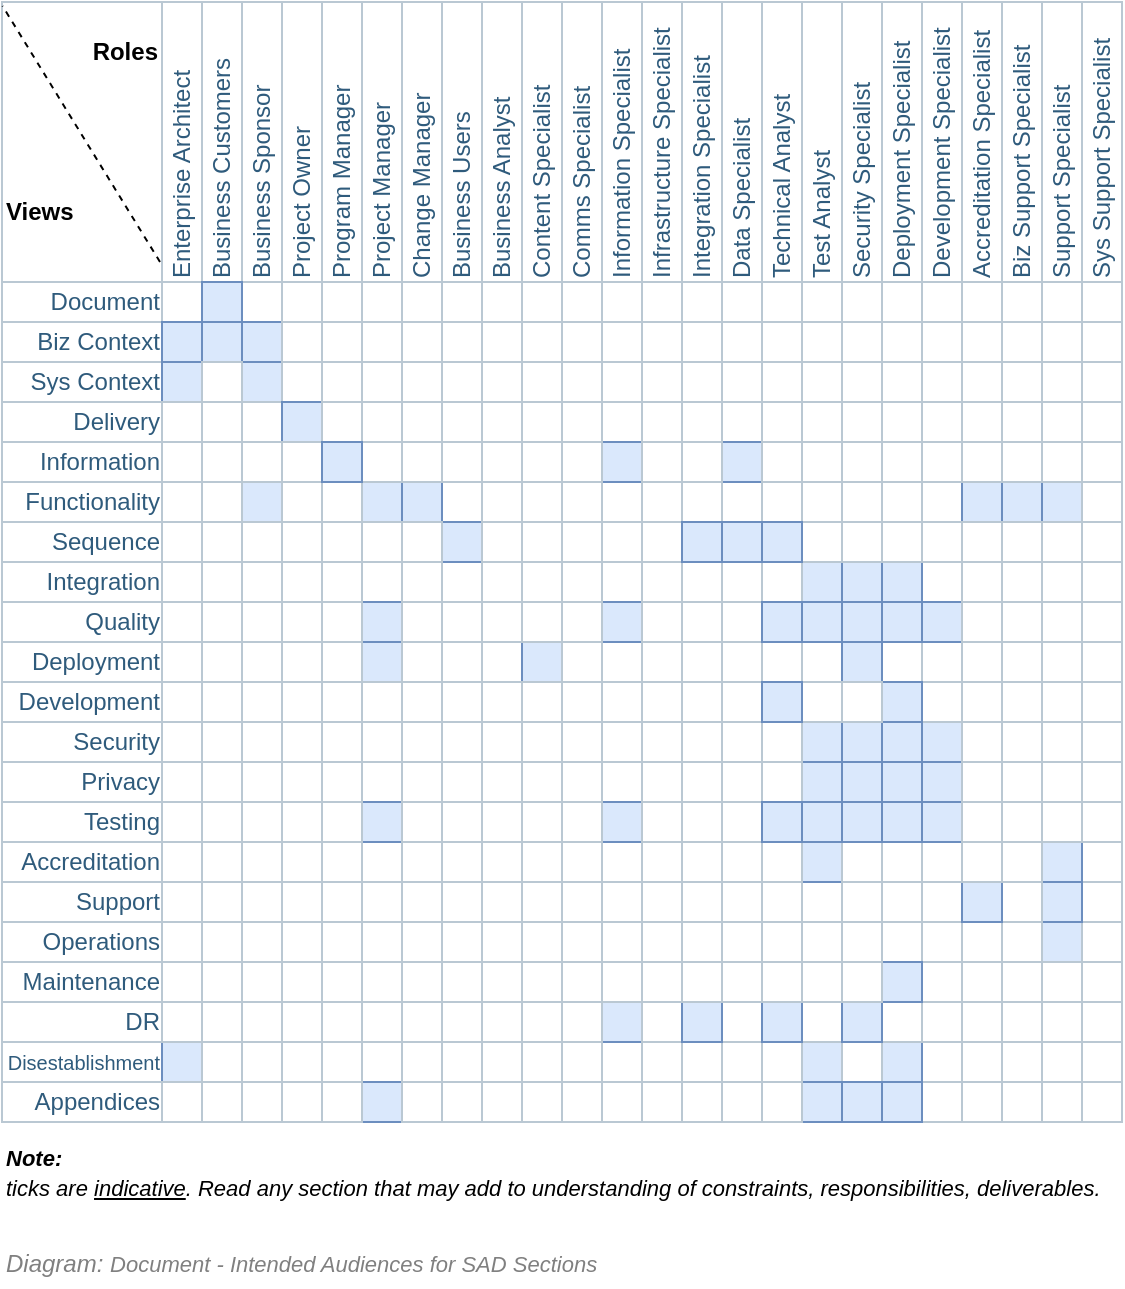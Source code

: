 <mxfile version="17.5.0" type="google"><diagram id="ezUYJ6DFU9GvZzUPJyf3" name="Document/Audience"><mxGraphModel grid="1" page="1" gridSize="10" guides="1" tooltips="1" connect="1" arrows="1" fold="1" pageScale="1" pageWidth="827" pageHeight="1169" math="0" shadow="0"><root><mxCell id="VUMBVpV5YQ1O8G1J8Yi--0"/><mxCell id="VUMBVpV5YQ1O8G1J8Yi--1" parent="VUMBVpV5YQ1O8G1J8Yi--0"/><UserObject label="Sys Context" id="VUMBVpV5YQ1O8G1J8Yi--2"><mxCell style="strokeColor=#bac8d3;html=1;fontColor=#2f5b7c;fontSize=12;align=right;" vertex="1" parent="VUMBVpV5YQ1O8G1J8Yi--1"><mxGeometry x="120" y="380" width="80" height="20" as="geometry"/></mxCell></UserObject><mxCell id="VUMBVpV5YQ1O8G1J8Yi--3" value="Delivery" style="strokeColor=#bac8d3;html=1;fontColor=#2f5b7c;fontSize=12;align=right;" vertex="1" parent="VUMBVpV5YQ1O8G1J8Yi--1"><mxGeometry x="120" y="400" width="80" height="20" as="geometry"/></mxCell><UserObject label="Information" id="VUMBVpV5YQ1O8G1J8Yi--4"><mxCell style="strokeColor=#bac8d3;html=1;fontColor=#2f5b7c;fontSize=12;align=right;" vertex="1" parent="VUMBVpV5YQ1O8G1J8Yi--1"><mxGeometry x="120" y="420" width="80" height="20" as="geometry"/></mxCell></UserObject><UserObject label="Functionality" id="VUMBVpV5YQ1O8G1J8Yi--5"><mxCell style="strokeColor=#bac8d3;html=1;fontColor=#2f5b7c;fontSize=12;align=right;" vertex="1" parent="VUMBVpV5YQ1O8G1J8Yi--1"><mxGeometry x="120" y="440" width="80" height="20" as="geometry"/></mxCell></UserObject><UserObject label="Sequence" id="VUMBVpV5YQ1O8G1J8Yi--6"><mxCell style="strokeColor=#bac8d3;html=1;fontColor=#2f5b7c;fontSize=12;align=right;" vertex="1" parent="VUMBVpV5YQ1O8G1J8Yi--1"><mxGeometry x="120" y="460" width="80" height="20" as="geometry"/></mxCell></UserObject><UserObject label="Integration" id="VUMBVpV5YQ1O8G1J8Yi--7"><mxCell style="strokeColor=#bac8d3;html=1;fontColor=#2f5b7c;fontSize=12;align=right;" vertex="1" parent="VUMBVpV5YQ1O8G1J8Yi--1"><mxGeometry x="120" y="480" width="80" height="20" as="geometry"/></mxCell></UserObject><UserObject label="Quality" id="VUMBVpV5YQ1O8G1J8Yi--8"><mxCell style="strokeColor=#bac8d3;html=1;fontColor=#2f5b7c;fontSize=12;align=right;" vertex="1" parent="VUMBVpV5YQ1O8G1J8Yi--1"><mxGeometry x="120" y="500" width="80" height="20" as="geometry"/></mxCell></UserObject><UserObject label="Deployment" id="VUMBVpV5YQ1O8G1J8Yi--9"><mxCell style="strokeColor=#bac8d3;html=1;fontColor=#2f5b7c;fontSize=12;align=right;" vertex="1" parent="VUMBVpV5YQ1O8G1J8Yi--1"><mxGeometry x="120" y="520" width="80" height="20" as="geometry"/></mxCell></UserObject><UserObject label="Development" id="VUMBVpV5YQ1O8G1J8Yi--10"><mxCell style="strokeColor=#bac8d3;html=1;fontColor=#2f5b7c;fontSize=12;align=right;" vertex="1" parent="VUMBVpV5YQ1O8G1J8Yi--1"><mxGeometry x="120" y="540" width="80" height="20" as="geometry"/></mxCell></UserObject><mxCell id="VUMBVpV5YQ1O8G1J8Yi--11" value="Document" style="strokeColor=#bac8d3;html=1;fontColor=#2f5b7c;fontSize=12;align=right;" vertex="1" parent="VUMBVpV5YQ1O8G1J8Yi--1"><mxGeometry x="120" y="340" width="80" height="20" as="geometry"/></mxCell><mxCell id="VUMBVpV5YQ1O8G1J8Yi--12" value="" style="strokeColor=#bac8d3;html=1;fontColor=#2f5b7c;fontSize=12;" vertex="1" parent="VUMBVpV5YQ1O8G1J8Yi--1"><mxGeometry x="120" y="200" width="80" height="140" as="geometry"/></mxCell><UserObject label="Security" id="VUMBVpV5YQ1O8G1J8Yi--13"><mxCell style="strokeColor=#bac8d3;html=1;fontColor=#2f5b7c;fontSize=12;align=right;" vertex="1" parent="VUMBVpV5YQ1O8G1J8Yi--1"><mxGeometry x="120" y="560" width="80" height="20" as="geometry"/></mxCell></UserObject><UserObject label="Accreditation" id="VUMBVpV5YQ1O8G1J8Yi--14"><mxCell style="strokeColor=#bac8d3;html=1;fontColor=#2f5b7c;fontSize=12;align=right;" vertex="1" parent="VUMBVpV5YQ1O8G1J8Yi--1"><mxGeometry x="120" y="620" width="80" height="20" as="geometry"/></mxCell></UserObject><UserObject label="Operations" id="VUMBVpV5YQ1O8G1J8Yi--15"><mxCell style="strokeColor=#bac8d3;html=1;fontColor=#2f5b7c;fontSize=12;align=right;" vertex="1" parent="VUMBVpV5YQ1O8G1J8Yi--1"><mxGeometry x="120" y="660" width="80" height="20" as="geometry"/></mxCell></UserObject><UserObject label="Maintenance" id="VUMBVpV5YQ1O8G1J8Yi--16"><mxCell style="strokeColor=#bac8d3;html=1;fontColor=#2f5b7c;fontSize=12;align=right;" vertex="1" parent="VUMBVpV5YQ1O8G1J8Yi--1"><mxGeometry x="120" y="680" width="80" height="20" as="geometry"/></mxCell></UserObject><UserObject label="Disestablishment" id="VUMBVpV5YQ1O8G1J8Yi--17"><mxCell style="strokeColor=#bac8d3;html=1;fontColor=#2f5b7c;fontSize=10;align=right;" vertex="1" parent="VUMBVpV5YQ1O8G1J8Yi--1"><mxGeometry x="120" y="720" width="80" height="20" as="geometry"/></mxCell></UserObject><UserObject label="Appendices" id="VUMBVpV5YQ1O8G1J8Yi--18"><mxCell style="strokeColor=#bac8d3;html=1;fontColor=#2f5b7c;fontSize=12;align=right;" vertex="1" parent="VUMBVpV5YQ1O8G1J8Yi--1"><mxGeometry x="120" y="740" width="80" height="20" as="geometry"/></mxCell></UserObject><mxCell id="VUMBVpV5YQ1O8G1J8Yi--19" value="Business Sponsor" style="strokeColor=#bac8d3;html=1;fontColor=#2f5b7c;fontSize=12;horizontal=0;align=left;" vertex="1" parent="VUMBVpV5YQ1O8G1J8Yi--1"><mxGeometry x="240" y="200" width="20" height="140" as="geometry"/></mxCell><mxCell id="VUMBVpV5YQ1O8G1J8Yi--20" value="Project Owner" style="strokeColor=#bac8d3;html=1;fontColor=#2f5b7c;fontSize=12;horizontal=0;align=left;" vertex="1" parent="VUMBVpV5YQ1O8G1J8Yi--1"><mxGeometry x="260" y="200" width="20" height="140" as="geometry"/></mxCell><mxCell id="VUMBVpV5YQ1O8G1J8Yi--21" value="Program Manager" style="strokeColor=#bac8d3;html=1;fontColor=#2f5b7c;fontSize=12;horizontal=0;align=left;" vertex="1" parent="VUMBVpV5YQ1O8G1J8Yi--1"><mxGeometry x="280" y="200" width="20" height="140" as="geometry"/></mxCell><mxCell id="VUMBVpV5YQ1O8G1J8Yi--22" value="Project Manager" style="strokeColor=#bac8d3;html=1;fontColor=#2f5b7c;fontSize=12;horizontal=0;align=left;" vertex="1" parent="VUMBVpV5YQ1O8G1J8Yi--1"><mxGeometry x="300" y="200" width="20" height="140" as="geometry"/></mxCell><mxCell id="VUMBVpV5YQ1O8G1J8Yi--23" value="Business Analyst" style="strokeColor=#bac8d3;html=1;fontColor=#2f5b7c;fontSize=12;horizontal=0;align=left;" vertex="1" parent="VUMBVpV5YQ1O8G1J8Yi--1"><mxGeometry x="360" y="200" width="20" height="140" as="geometry"/></mxCell><mxCell id="VUMBVpV5YQ1O8G1J8Yi--24" value="Test Analyst" style="strokeColor=#bac8d3;html=1;fontColor=#2f5b7c;fontSize=12;horizontal=0;align=left;" vertex="1" parent="VUMBVpV5YQ1O8G1J8Yi--1"><mxGeometry x="520" y="200" width="20" height="140" as="geometry"/></mxCell><mxCell id="VUMBVpV5YQ1O8G1J8Yi--25" value="Information Specialist" style="strokeColor=#bac8d3;html=1;fontColor=#2f5b7c;fontSize=12;horizontal=0;align=left;" vertex="1" parent="VUMBVpV5YQ1O8G1J8Yi--1"><mxGeometry x="420" y="200" width="20" height="140" as="geometry"/></mxCell><mxCell id="VUMBVpV5YQ1O8G1J8Yi--26" value="Deployment Specialist" style="strokeColor=#bac8d3;html=1;fontColor=#2f5b7c;fontSize=12;horizontal=0;align=left;" vertex="1" parent="VUMBVpV5YQ1O8G1J8Yi--1"><mxGeometry x="560" y="200" width="20" height="140" as="geometry"/></mxCell><mxCell id="VUMBVpV5YQ1O8G1J8Yi--27" value="Development Specialist" style="strokeColor=#bac8d3;html=1;fontColor=#2f5b7c;fontSize=12;horizontal=0;align=left;" vertex="1" parent="VUMBVpV5YQ1O8G1J8Yi--1"><mxGeometry x="580" y="200" width="20" height="140" as="geometry"/></mxCell><mxCell id="VUMBVpV5YQ1O8G1J8Yi--28" value="Data Specialist" style="strokeColor=#bac8d3;html=1;fontColor=#2f5b7c;fontSize=12;horizontal=0;align=left;" vertex="1" parent="VUMBVpV5YQ1O8G1J8Yi--1"><mxGeometry x="480" y="200" width="20" height="140" as="geometry"/></mxCell><mxCell id="VUMBVpV5YQ1O8G1J8Yi--29" value="Security Specialist" style="strokeColor=#bac8d3;html=1;fontColor=#2f5b7c;fontSize=12;horizontal=0;align=left;" vertex="1" parent="VUMBVpV5YQ1O8G1J8Yi--1"><mxGeometry x="540" y="200" width="20" height="140" as="geometry"/></mxCell><mxCell id="VUMBVpV5YQ1O8G1J8Yi--30" value="Support Specialist" style="strokeColor=#bac8d3;html=1;fontColor=#2f5b7c;fontSize=12;horizontal=0;align=left;" vertex="1" parent="VUMBVpV5YQ1O8G1J8Yi--1"><mxGeometry x="640" y="200" width="20" height="140" as="geometry"/></mxCell><mxCell id="VUMBVpV5YQ1O8G1J8Yi--31" value="Sys Support Specialist" style="strokeColor=#bac8d3;html=1;fontColor=#2f5b7c;fontSize=12;horizontal=0;align=left;" vertex="1" parent="VUMBVpV5YQ1O8G1J8Yi--1"><mxGeometry x="660" y="200" width="20" height="140" as="geometry"/></mxCell><mxCell id="VUMBVpV5YQ1O8G1J8Yi--32" value="Infrastructure Specialist" style="strokeColor=#bac8d3;html=1;fontColor=#2f5b7c;fontSize=12;horizontal=0;align=left;" vertex="1" parent="VUMBVpV5YQ1O8G1J8Yi--1"><mxGeometry x="440" y="200" width="20" height="140" as="geometry"/></mxCell><mxCell id="VUMBVpV5YQ1O8G1J8Yi--33" value="Biz Support Specialist" style="strokeColor=#bac8d3;html=1;fontColor=#2f5b7c;fontSize=12;horizontal=0;align=left;" vertex="1" parent="VUMBVpV5YQ1O8G1J8Yi--1"><mxGeometry x="620" y="200" width="20" height="140" as="geometry"/></mxCell><mxCell id="VUMBVpV5YQ1O8G1J8Yi--34" value="Business Users" style="strokeColor=#bac8d3;html=1;fontColor=#2f5b7c;fontSize=12;horizontal=0;align=left;" vertex="1" parent="VUMBVpV5YQ1O8G1J8Yi--1"><mxGeometry x="340" y="200" width="20" height="140" as="geometry"/></mxCell><mxCell id="VUMBVpV5YQ1O8G1J8Yi--35" value="Business Customers" style="strokeColor=#bac8d3;html=1;fontColor=#2f5b7c;fontSize=12;horizontal=0;align=left;" vertex="1" parent="VUMBVpV5YQ1O8G1J8Yi--1"><mxGeometry x="220" y="200" width="20" height="140" as="geometry"/></mxCell><mxCell id="VUMBVpV5YQ1O8G1J8Yi--36" value="Content Specialist" style="strokeColor=#bac8d3;html=1;fontColor=#2f5b7c;fontSize=12;horizontal=0;align=left;" vertex="1" parent="VUMBVpV5YQ1O8G1J8Yi--1"><mxGeometry x="380" y="200" width="20" height="140" as="geometry"/></mxCell><mxCell id="VUMBVpV5YQ1O8G1J8Yi--37" value="Change Manager" style="strokeColor=#bac8d3;html=1;fontColor=#2f5b7c;fontSize=12;horizontal=0;align=left;" vertex="1" parent="VUMBVpV5YQ1O8G1J8Yi--1"><mxGeometry x="320" y="200" width="20" height="140" as="geometry"/></mxCell><mxCell id="VUMBVpV5YQ1O8G1J8Yi--38" value="Comms Specialist" style="strokeColor=#bac8d3;html=1;fontColor=#2f5b7c;fontSize=12;horizontal=0;align=left;" vertex="1" parent="VUMBVpV5YQ1O8G1J8Yi--1"><mxGeometry x="400" y="200" width="20" height="140" as="geometry"/></mxCell><mxCell id="VUMBVpV5YQ1O8G1J8Yi--39" value="Technical Analyst" style="strokeColor=#bac8d3;html=1;fontColor=#2f5b7c;fontSize=12;horizontal=0;align=left;" vertex="1" parent="VUMBVpV5YQ1O8G1J8Yi--1"><mxGeometry x="500" y="200" width="20" height="140" as="geometry"/></mxCell><mxCell id="VUMBVpV5YQ1O8G1J8Yi--40" value="Integration Specialist" style="strokeColor=#bac8d3;html=1;fontColor=#2f5b7c;fontSize=12;horizontal=0;align=left;" vertex="1" parent="VUMBVpV5YQ1O8G1J8Yi--1"><mxGeometry x="460" y="200" width="20" height="140" as="geometry"/></mxCell><mxCell id="VUMBVpV5YQ1O8G1J8Yi--41" value="Accreditation Specialist" style="strokeColor=#bac8d3;html=1;fontColor=#2f5b7c;fontSize=12;horizontal=0;align=left;" vertex="1" parent="VUMBVpV5YQ1O8G1J8Yi--1"><mxGeometry x="600" y="200" width="20" height="140" as="geometry"/></mxCell><mxCell id="VUMBVpV5YQ1O8G1J8Yi--42" value="" style="endArrow=none;html=1;dashed=1;fontSize=12;fontColor=#B3B3B3;entryX=0.003;entryY=0.014;entryDx=0;entryDy=0;entryPerimeter=0;exitX=-0.05;exitY=-0.001;exitDx=0;exitDy=0;exitPerimeter=0;" edge="1" parent="VUMBVpV5YQ1O8G1J8Yi--1" target="VUMBVpV5YQ1O8G1J8Yi--12"><mxGeometry width="50" height="50" relative="1" as="geometry"><mxPoint x="199" y="329.98" as="sourcePoint"/><mxPoint x="200" y="240" as="targetPoint"/></mxGeometry></mxCell><mxCell id="VUMBVpV5YQ1O8G1J8Yi--43" value="Views" style="text;html=1;strokeColor=none;fillColor=none;align=left;verticalAlign=middle;whiteSpace=wrap;rounded=0;fontSize=12;fontColor=#000000;fontStyle=1" vertex="1" parent="VUMBVpV5YQ1O8G1J8Yi--1"><mxGeometry x="120" y="290" width="70" height="30" as="geometry"/></mxCell><mxCell id="VUMBVpV5YQ1O8G1J8Yi--44" value="Roles" style="text;html=1;strokeColor=none;fillColor=none;align=right;verticalAlign=middle;whiteSpace=wrap;rounded=0;fontSize=12;fontColor=#000000;fontStyle=1" vertex="1" parent="VUMBVpV5YQ1O8G1J8Yi--1"><mxGeometry x="160" y="210" width="40" height="30" as="geometry"/></mxCell><UserObject label="Biz Context" id="VUMBVpV5YQ1O8G1J8Yi--45"><mxCell style="strokeColor=#bac8d3;html=1;fontColor=#2f5b7c;fontSize=12;align=right;" vertex="1" parent="VUMBVpV5YQ1O8G1J8Yi--1"><mxGeometry x="120" y="360" width="80" height="20" as="geometry"/></mxCell></UserObject><UserObject label="DR" id="VUMBVpV5YQ1O8G1J8Yi--46"><mxCell style="strokeColor=#bac8d3;html=1;fontColor=#2f5b7c;fontSize=12;align=right;" vertex="1" parent="VUMBVpV5YQ1O8G1J8Yi--1"><mxGeometry x="120" y="700" width="80" height="20" as="geometry"/></mxCell></UserObject><UserObject label="Support" id="VUMBVpV5YQ1O8G1J8Yi--47"><mxCell style="strokeColor=#bac8d3;html=1;fontColor=#2f5b7c;fontSize=12;align=right;" vertex="1" parent="VUMBVpV5YQ1O8G1J8Yi--1"><mxGeometry x="120" y="640" width="80" height="20" as="geometry"/></mxCell></UserObject><UserObject label="Testing" id="VUMBVpV5YQ1O8G1J8Yi--48"><mxCell style="strokeColor=#bac8d3;html=1;fontColor=#2f5b7c;fontSize=12;align=right;" vertex="1" parent="VUMBVpV5YQ1O8G1J8Yi--1"><mxGeometry x="120" y="600" width="80" height="20" as="geometry"/></mxCell></UserObject><UserObject label="Privacy" id="VUMBVpV5YQ1O8G1J8Yi--49"><mxCell style="strokeColor=#bac8d3;html=1;fontColor=#2f5b7c;fontSize=12;align=right;" vertex="1" parent="VUMBVpV5YQ1O8G1J8Yi--1"><mxGeometry x="120" y="580" width="80" height="20" as="geometry"/></mxCell></UserObject><mxCell id="VUMBVpV5YQ1O8G1J8Yi--50" value="&lt;font style=&quot;font-size: 11px&quot;&gt;&lt;i&gt;&lt;b&gt;Note:&lt;/b&gt; &lt;br&gt;ticks are &lt;u&gt;indicative&lt;/u&gt;. Read any section that may add to understanding of constraints, responsibilities, deliverables.&lt;/i&gt;&lt;/font&gt;" style="text;html=1;strokeColor=none;fillColor=none;align=left;verticalAlign=middle;whiteSpace=wrap;rounded=0;" vertex="1" parent="VUMBVpV5YQ1O8G1J8Yi--1"><mxGeometry x="120" y="770" width="560" height="30" as="geometry"/></mxCell><mxCell id="VUMBVpV5YQ1O8G1J8Yi--51" value="Enterprise Architect" style="strokeColor=#bac8d3;html=1;fontColor=#2f5b7c;fontSize=12;horizontal=0;align=left;" vertex="1" parent="VUMBVpV5YQ1O8G1J8Yi--1"><mxGeometry x="200" y="200" width="20" height="140" as="geometry"/></mxCell><mxCell id="VUMBVpV5YQ1O8G1J8Yi--52" value="" style="strokeColor=#bac8d3;html=1;fontColor=#2f5b7c;fontSize=12;horizontal=0;align=left;" vertex="1" parent="VUMBVpV5YQ1O8G1J8Yi--1"><mxGeometry x="660" y="640" width="20" height="20" as="geometry"/></mxCell><mxCell id="VUMBVpV5YQ1O8G1J8Yi--53" value="" style="group;fontSize=12;fillColor=#f5f5f5;strokeColor=#666666;fontColor=#333333;" vertex="1" connectable="0" parent="VUMBVpV5YQ1O8G1J8Yi--1"><mxGeometry x="200" y="340" width="419" height="20" as="geometry"/></mxCell><mxCell id="VUMBVpV5YQ1O8G1J8Yi--54" value="" style="strokeColor=#bac8d3;html=1;fontColor=#2f5b7c;fontSize=12;horizontal=0;align=left;" vertex="1" parent="VUMBVpV5YQ1O8G1J8Yi--53"><mxGeometry x="40" width="20" height="20" as="geometry"/></mxCell><mxCell id="VUMBVpV5YQ1O8G1J8Yi--55" value="" style="strokeColor=#bac8d3;html=1;fontColor=#2f5b7c;fontSize=12;horizontal=0;align=left;" vertex="1" parent="VUMBVpV5YQ1O8G1J8Yi--53"><mxGeometry x="60" width="20" height="20" as="geometry"/></mxCell><mxCell id="VUMBVpV5YQ1O8G1J8Yi--56" value="" style="strokeColor=#bac8d3;html=1;fontColor=#2f5b7c;fontSize=12;horizontal=0;align=left;" vertex="1" parent="VUMBVpV5YQ1O8G1J8Yi--53"><mxGeometry x="100" width="20" height="20" as="geometry"/></mxCell><mxCell id="VUMBVpV5YQ1O8G1J8Yi--57" value="" style="strokeColor=#bac8d3;html=1;fontColor=#2f5b7c;fontSize=12;horizontal=0;align=left;" vertex="1" parent="VUMBVpV5YQ1O8G1J8Yi--53"><mxGeometry x="80" width="20" height="20" as="geometry"/></mxCell><mxCell id="VUMBVpV5YQ1O8G1J8Yi--58" value="" style="strokeColor=#bac8d3;html=1;fontColor=#2f5b7c;fontSize=12;horizontal=0;align=left;" vertex="1" parent="VUMBVpV5YQ1O8G1J8Yi--53"><mxGeometry x="280" width="20" height="20" as="geometry"/></mxCell><mxCell id="VUMBVpV5YQ1O8G1J8Yi--59" value="" style="strokeColor=#bac8d3;html=1;fontColor=#2f5b7c;fontSize=12;horizontal=0;align=left;" vertex="1" parent="VUMBVpV5YQ1O8G1J8Yi--53"><mxGeometry x="220" width="20" height="20" as="geometry"/></mxCell><mxCell id="VUMBVpV5YQ1O8G1J8Yi--60" value="" style="strokeColor=#bac8d3;html=1;fontColor=#2f5b7c;fontSize=12;horizontal=0;align=left;" vertex="1" parent="VUMBVpV5YQ1O8G1J8Yi--53"><mxGeometry x="140" width="20" height="20" as="geometry"/></mxCell><mxCell id="VUMBVpV5YQ1O8G1J8Yi--61" value="" style="strokeColor=#bac8d3;html=1;fontColor=#2f5b7c;fontSize=12;horizontal=0;align=left;" vertex="1" parent="VUMBVpV5YQ1O8G1J8Yi--53"><mxGeometry x="160" width="20" height="20" as="geometry"/></mxCell><mxCell id="VUMBVpV5YQ1O8G1J8Yi--62" value="" style="strokeColor=#bac8d3;html=1;fontColor=#2f5b7c;fontSize=12;horizontal=0;align=left;" vertex="1" parent="VUMBVpV5YQ1O8G1J8Yi--53"><mxGeometry x="380" width="20" height="20" as="geometry"/></mxCell><mxCell id="VUMBVpV5YQ1O8G1J8Yi--63" value="" style="strokeColor=#bac8d3;html=1;fontColor=#2f5b7c;fontSize=12;horizontal=0;align=left;" vertex="1" parent="VUMBVpV5YQ1O8G1J8Yi--53"><mxGeometry x="360" width="20" height="20" as="geometry"/></mxCell><mxCell id="VUMBVpV5YQ1O8G1J8Yi--64" value="" style="strokeColor=#bac8d3;html=1;fontColor=#2f5b7c;fontSize=12;horizontal=0;align=left;" vertex="1" parent="VUMBVpV5YQ1O8G1J8Yi--53"><mxGeometry x="320" width="20" height="20" as="geometry"/></mxCell><mxCell id="VUMBVpV5YQ1O8G1J8Yi--65" value="" style="strokeColor=#bac8d3;html=1;fontColor=#2f5b7c;fontSize=12;horizontal=0;align=left;" vertex="1" parent="VUMBVpV5YQ1O8G1J8Yi--53"><mxGeometry x="340" width="20" height="20" as="geometry"/></mxCell><mxCell id="VUMBVpV5YQ1O8G1J8Yi--66" value="" style="strokeColor=#bac8d3;html=1;fontColor=#2f5b7c;fontSize=12;horizontal=0;align=left;" vertex="1" parent="VUMBVpV5YQ1O8G1J8Yi--53"><mxGeometry width="20" height="20" as="geometry"/></mxCell><mxCell id="VUMBVpV5YQ1O8G1J8Yi--67" value="" style="strokeColor=#6c8ebf;html=1;fontSize=12;horizontal=0;align=left;fillColor=#dae8fc;" vertex="1" parent="VUMBVpV5YQ1O8G1J8Yi--53"><mxGeometry x="20" width="20" height="20" as="geometry"/></mxCell><mxCell id="VUMBVpV5YQ1O8G1J8Yi--68" value="" style="strokeColor=#bac8d3;html=1;fontColor=#2f5b7c;fontSize=12;horizontal=0;align=left;" vertex="1" parent="VUMBVpV5YQ1O8G1J8Yi--53"><mxGeometry x="440" width="20" height="20" as="geometry"/></mxCell><mxCell id="VUMBVpV5YQ1O8G1J8Yi--69" value="" style="strokeColor=#bac8d3;html=1;fontColor=#2f5b7c;fontSize=12;horizontal=0;align=left;" vertex="1" parent="VUMBVpV5YQ1O8G1J8Yi--53"><mxGeometry x="460" width="20" height="20" as="geometry"/></mxCell><mxCell id="VUMBVpV5YQ1O8G1J8Yi--70" value="" style="strokeColor=#bac8d3;html=1;fontColor=#2f5b7c;fontSize=12;horizontal=0;align=left;" vertex="1" parent="VUMBVpV5YQ1O8G1J8Yi--53"><mxGeometry x="240" width="20" height="20" as="geometry"/></mxCell><mxCell id="VUMBVpV5YQ1O8G1J8Yi--71" value="" style="strokeColor=#bac8d3;html=1;fontColor=#2f5b7c;fontSize=12;horizontal=0;align=left;" vertex="1" parent="VUMBVpV5YQ1O8G1J8Yi--53"><mxGeometry x="420" width="20" height="20" as="geometry"/></mxCell><mxCell id="VUMBVpV5YQ1O8G1J8Yi--72" value="" style="strokeColor=#bac8d3;html=1;fontColor=#2f5b7c;fontSize=12;horizontal=0;align=left;" vertex="1" parent="VUMBVpV5YQ1O8G1J8Yi--53"><mxGeometry x="180" width="20" height="20" as="geometry"/></mxCell><mxCell id="VUMBVpV5YQ1O8G1J8Yi--73" value="" style="strokeColor=#bac8d3;html=1;fontColor=#2f5b7c;fontSize=12;horizontal=0;align=left;" vertex="1" parent="VUMBVpV5YQ1O8G1J8Yi--53"><mxGeometry x="120" width="20" height="20" as="geometry"/></mxCell><mxCell id="VUMBVpV5YQ1O8G1J8Yi--74" value="" style="strokeColor=#bac8d3;html=1;fontColor=#2f5b7c;fontSize=12;horizontal=0;align=left;" vertex="1" parent="VUMBVpV5YQ1O8G1J8Yi--53"><mxGeometry x="200" width="20" height="20" as="geometry"/></mxCell><mxCell id="VUMBVpV5YQ1O8G1J8Yi--75" value="" style="strokeColor=#bac8d3;html=1;fontColor=#2f5b7c;fontSize=12;horizontal=0;align=left;" vertex="1" parent="VUMBVpV5YQ1O8G1J8Yi--53"><mxGeometry x="300" width="20" height="20" as="geometry"/></mxCell><mxCell id="VUMBVpV5YQ1O8G1J8Yi--76" value="" style="strokeColor=#bac8d3;html=1;fontColor=#2f5b7c;fontSize=12;horizontal=0;align=left;" vertex="1" parent="VUMBVpV5YQ1O8G1J8Yi--53"><mxGeometry x="260" width="20" height="20" as="geometry"/></mxCell><mxCell id="VUMBVpV5YQ1O8G1J8Yi--77" value="" style="strokeColor=#bac8d3;html=1;fontColor=#2f5b7c;fontSize=12;horizontal=0;align=left;" vertex="1" parent="VUMBVpV5YQ1O8G1J8Yi--53"><mxGeometry x="400" width="20" height="20" as="geometry"/></mxCell><mxCell id="VUMBVpV5YQ1O8G1J8Yi--78" value="" style="group;fontSize=12;" vertex="1" connectable="0" parent="VUMBVpV5YQ1O8G1J8Yi--1"><mxGeometry x="200" y="520" width="419" height="20" as="geometry"/></mxCell><mxCell id="VUMBVpV5YQ1O8G1J8Yi--79" value="" style="strokeColor=#bac8d3;html=1;fontColor=#2f5b7c;fontSize=12;horizontal=0;align=left;" vertex="1" parent="VUMBVpV5YQ1O8G1J8Yi--78"><mxGeometry x="40" width="20" height="20" as="geometry"/></mxCell><mxCell id="VUMBVpV5YQ1O8G1J8Yi--80" value="" style="strokeColor=#bac8d3;html=1;fontColor=#2f5b7c;fontSize=12;horizontal=0;align=left;" vertex="1" parent="VUMBVpV5YQ1O8G1J8Yi--78"><mxGeometry x="60" width="20" height="20" as="geometry"/></mxCell><mxCell id="VUMBVpV5YQ1O8G1J8Yi--81" value="" style="strokeColor=#6c8ebf;html=1;fontSize=12;horizontal=0;align=left;fillColor=#dae8fc;" vertex="1" parent="VUMBVpV5YQ1O8G1J8Yi--78"><mxGeometry x="100" width="20" height="20" as="geometry"/></mxCell><mxCell id="VUMBVpV5YQ1O8G1J8Yi--82" value="" style="strokeColor=#bac8d3;html=1;fontColor=#2f5b7c;fontSize=12;horizontal=0;align=left;" vertex="1" parent="VUMBVpV5YQ1O8G1J8Yi--78"><mxGeometry x="80" width="20" height="20" as="geometry"/></mxCell><mxCell id="VUMBVpV5YQ1O8G1J8Yi--83" value="" style="strokeColor=#bac8d3;html=1;fontColor=#2f5b7c;fontSize=12;horizontal=0;align=left;" vertex="1" parent="VUMBVpV5YQ1O8G1J8Yi--78"><mxGeometry x="280" width="20" height="20" as="geometry"/></mxCell><mxCell id="VUMBVpV5YQ1O8G1J8Yi--84" value="" style="strokeColor=#bac8d3;html=1;fontColor=#2f5b7c;fontSize=12;horizontal=0;align=left;" vertex="1" parent="VUMBVpV5YQ1O8G1J8Yi--78"><mxGeometry x="220" width="20" height="20" as="geometry"/></mxCell><mxCell id="VUMBVpV5YQ1O8G1J8Yi--85" value="" style="strokeColor=#bac8d3;html=1;fontColor=#2f5b7c;fontSize=12;horizontal=0;align=left;" vertex="1" parent="VUMBVpV5YQ1O8G1J8Yi--78"><mxGeometry x="140" width="20" height="20" as="geometry"/></mxCell><mxCell id="VUMBVpV5YQ1O8G1J8Yi--86" value="" style="strokeColor=#bac8d3;html=1;fontColor=#2f5b7c;fontSize=12;horizontal=0;align=left;" vertex="1" parent="VUMBVpV5YQ1O8G1J8Yi--78"><mxGeometry x="160" width="20" height="20" as="geometry"/></mxCell><mxCell id="VUMBVpV5YQ1O8G1J8Yi--87" value="" style="strokeColor=#bac8d3;html=1;fontColor=#2f5b7c;fontSize=12;horizontal=0;align=left;" vertex="1" parent="VUMBVpV5YQ1O8G1J8Yi--78"><mxGeometry x="380" width="20" height="20" as="geometry"/></mxCell><mxCell id="VUMBVpV5YQ1O8G1J8Yi--88" value="" style="strokeColor=#bac8d3;html=1;fontColor=#2f5b7c;fontSize=12;horizontal=0;align=left;" vertex="1" parent="VUMBVpV5YQ1O8G1J8Yi--78"><mxGeometry x="360" width="20" height="20" as="geometry"/></mxCell><mxCell id="VUMBVpV5YQ1O8G1J8Yi--89" value="" style="strokeColor=#bac8d3;html=1;fontColor=#2f5b7c;fontSize=12;horizontal=0;align=left;" vertex="1" parent="VUMBVpV5YQ1O8G1J8Yi--78"><mxGeometry x="320" width="20" height="20" as="geometry"/></mxCell><mxCell id="VUMBVpV5YQ1O8G1J8Yi--90" value="" style="strokeColor=#6c8ebf;html=1;fontSize=12;horizontal=0;align=left;fillColor=#dae8fc;" vertex="1" parent="VUMBVpV5YQ1O8G1J8Yi--78"><mxGeometry x="340" width="20" height="20" as="geometry"/></mxCell><mxCell id="VUMBVpV5YQ1O8G1J8Yi--91" value="" style="strokeColor=#bac8d3;html=1;fontColor=#2f5b7c;fontSize=12;horizontal=0;align=left;" vertex="1" parent="VUMBVpV5YQ1O8G1J8Yi--78"><mxGeometry width="20" height="20" as="geometry"/></mxCell><mxCell id="VUMBVpV5YQ1O8G1J8Yi--92" value="" style="strokeColor=#bac8d3;html=1;fontColor=#2f5b7c;fontSize=12;horizontal=0;align=left;" vertex="1" parent="VUMBVpV5YQ1O8G1J8Yi--78"><mxGeometry x="20" width="20" height="20" as="geometry"/></mxCell><mxCell id="VUMBVpV5YQ1O8G1J8Yi--93" value="" style="strokeColor=#bac8d3;html=1;fontColor=#2f5b7c;fontSize=12;horizontal=0;align=left;" vertex="1" parent="VUMBVpV5YQ1O8G1J8Yi--78"><mxGeometry x="440" width="20" height="20" as="geometry"/></mxCell><mxCell id="VUMBVpV5YQ1O8G1J8Yi--94" value="" style="strokeColor=#bac8d3;html=1;fontColor=#2f5b7c;fontSize=12;horizontal=0;align=left;" vertex="1" parent="VUMBVpV5YQ1O8G1J8Yi--78"><mxGeometry x="460" width="20" height="20" as="geometry"/></mxCell><mxCell id="VUMBVpV5YQ1O8G1J8Yi--95" value="" style="strokeColor=#bac8d3;html=1;fontColor=#2f5b7c;fontSize=12;horizontal=0;align=left;" vertex="1" parent="VUMBVpV5YQ1O8G1J8Yi--78"><mxGeometry x="240" width="20" height="20" as="geometry"/></mxCell><mxCell id="VUMBVpV5YQ1O8G1J8Yi--96" value="" style="strokeColor=#bac8d3;html=1;fontColor=#2f5b7c;fontSize=12;horizontal=0;align=left;" vertex="1" parent="VUMBVpV5YQ1O8G1J8Yi--78"><mxGeometry x="420" width="20" height="20" as="geometry"/></mxCell><mxCell id="VUMBVpV5YQ1O8G1J8Yi--97" value="" style="strokeColor=#6c8ebf;html=1;fontSize=12;horizontal=0;align=left;fillColor=#dae8fc;" vertex="1" parent="VUMBVpV5YQ1O8G1J8Yi--78"><mxGeometry x="180" width="20" height="20" as="geometry"/></mxCell><mxCell id="VUMBVpV5YQ1O8G1J8Yi--98" value="" style="strokeColor=#bac8d3;html=1;fontColor=#2f5b7c;fontSize=12;horizontal=0;align=left;" vertex="1" parent="VUMBVpV5YQ1O8G1J8Yi--78"><mxGeometry x="120" width="20" height="20" as="geometry"/></mxCell><mxCell id="VUMBVpV5YQ1O8G1J8Yi--99" value="" style="strokeColor=#bac8d3;html=1;fontColor=#2f5b7c;fontSize=12;horizontal=0;align=left;" vertex="1" parent="VUMBVpV5YQ1O8G1J8Yi--78"><mxGeometry x="200" width="20" height="20" as="geometry"/></mxCell><mxCell id="VUMBVpV5YQ1O8G1J8Yi--100" value="" style="strokeColor=#bac8d3;html=1;fontColor=#2f5b7c;fontSize=12;horizontal=0;align=left;" vertex="1" parent="VUMBVpV5YQ1O8G1J8Yi--78"><mxGeometry x="300" width="20" height="20" as="geometry"/></mxCell><mxCell id="VUMBVpV5YQ1O8G1J8Yi--101" value="" style="strokeColor=#bac8d3;html=1;fontColor=#2f5b7c;fontSize=12;horizontal=0;align=left;" vertex="1" parent="VUMBVpV5YQ1O8G1J8Yi--78"><mxGeometry x="260" width="20" height="20" as="geometry"/></mxCell><mxCell id="VUMBVpV5YQ1O8G1J8Yi--102" value="" style="strokeColor=#bac8d3;html=1;fontColor=#2f5b7c;fontSize=12;horizontal=0;align=left;" vertex="1" parent="VUMBVpV5YQ1O8G1J8Yi--78"><mxGeometry x="400" width="20" height="20" as="geometry"/></mxCell><mxCell id="VUMBVpV5YQ1O8G1J8Yi--103" value="" style="group;fontSize=12;" vertex="1" connectable="0" parent="VUMBVpV5YQ1O8G1J8Yi--1"><mxGeometry x="200" y="660" width="419" height="20" as="geometry"/></mxCell><mxCell id="VUMBVpV5YQ1O8G1J8Yi--104" value="" style="strokeColor=#bac8d3;html=1;fontColor=#2f5b7c;fontSize=12;horizontal=0;align=left;" vertex="1" parent="VUMBVpV5YQ1O8G1J8Yi--103"><mxGeometry x="40" width="20" height="20" as="geometry"/></mxCell><mxCell id="VUMBVpV5YQ1O8G1J8Yi--105" value="" style="strokeColor=#bac8d3;html=1;fontColor=#2f5b7c;fontSize=12;horizontal=0;align=left;" vertex="1" parent="VUMBVpV5YQ1O8G1J8Yi--103"><mxGeometry x="60" width="20" height="20" as="geometry"/></mxCell><mxCell id="VUMBVpV5YQ1O8G1J8Yi--106" value="" style="strokeColor=#bac8d3;html=1;fontColor=#2f5b7c;fontSize=12;horizontal=0;align=left;" vertex="1" parent="VUMBVpV5YQ1O8G1J8Yi--103"><mxGeometry x="100" width="20" height="20" as="geometry"/></mxCell><mxCell id="VUMBVpV5YQ1O8G1J8Yi--107" value="" style="strokeColor=#bac8d3;html=1;fontColor=#2f5b7c;fontSize=12;horizontal=0;align=left;" vertex="1" parent="VUMBVpV5YQ1O8G1J8Yi--103"><mxGeometry x="80" width="20" height="20" as="geometry"/></mxCell><mxCell id="VUMBVpV5YQ1O8G1J8Yi--108" value="" style="strokeColor=#bac8d3;html=1;fontColor=#2f5b7c;fontSize=12;horizontal=0;align=left;" vertex="1" parent="VUMBVpV5YQ1O8G1J8Yi--103"><mxGeometry x="280" width="20" height="20" as="geometry"/></mxCell><mxCell id="VUMBVpV5YQ1O8G1J8Yi--109" value="" style="strokeColor=#bac8d3;html=1;fontColor=#2f5b7c;fontSize=12;horizontal=0;align=left;" vertex="1" parent="VUMBVpV5YQ1O8G1J8Yi--103"><mxGeometry x="220" width="20" height="20" as="geometry"/></mxCell><mxCell id="VUMBVpV5YQ1O8G1J8Yi--110" value="" style="strokeColor=#bac8d3;html=1;fontColor=#2f5b7c;fontSize=12;horizontal=0;align=left;" vertex="1" parent="VUMBVpV5YQ1O8G1J8Yi--103"><mxGeometry x="140" width="20" height="20" as="geometry"/></mxCell><mxCell id="VUMBVpV5YQ1O8G1J8Yi--111" value="" style="strokeColor=#bac8d3;html=1;fontColor=#2f5b7c;fontSize=12;horizontal=0;align=left;" vertex="1" parent="VUMBVpV5YQ1O8G1J8Yi--103"><mxGeometry x="160" width="20" height="20" as="geometry"/></mxCell><mxCell id="VUMBVpV5YQ1O8G1J8Yi--112" value="" style="strokeColor=#bac8d3;html=1;fontColor=#2f5b7c;fontSize=12;horizontal=0;align=left;" vertex="1" parent="VUMBVpV5YQ1O8G1J8Yi--103"><mxGeometry x="380" width="20" height="20" as="geometry"/></mxCell><mxCell id="VUMBVpV5YQ1O8G1J8Yi--113" value="" style="strokeColor=#bac8d3;html=1;fontColor=#2f5b7c;fontSize=12;horizontal=0;align=left;" vertex="1" parent="VUMBVpV5YQ1O8G1J8Yi--103"><mxGeometry x="360" width="20" height="20" as="geometry"/></mxCell><mxCell id="VUMBVpV5YQ1O8G1J8Yi--114" value="" style="strokeColor=#bac8d3;html=1;fontColor=#2f5b7c;fontSize=12;horizontal=0;align=left;" vertex="1" parent="VUMBVpV5YQ1O8G1J8Yi--103"><mxGeometry x="320" width="20" height="20" as="geometry"/></mxCell><mxCell id="VUMBVpV5YQ1O8G1J8Yi--115" value="" style="strokeColor=#bac8d3;html=1;fontColor=#2f5b7c;fontSize=12;horizontal=0;align=left;" vertex="1" parent="VUMBVpV5YQ1O8G1J8Yi--103"><mxGeometry x="340" width="20" height="20" as="geometry"/></mxCell><mxCell id="VUMBVpV5YQ1O8G1J8Yi--116" value="" style="strokeColor=#bac8d3;html=1;fontColor=#2f5b7c;fontSize=12;horizontal=0;align=left;" vertex="1" parent="VUMBVpV5YQ1O8G1J8Yi--103"><mxGeometry width="20" height="20" as="geometry"/></mxCell><mxCell id="VUMBVpV5YQ1O8G1J8Yi--117" value="" style="strokeColor=#bac8d3;html=1;fontColor=#2f5b7c;fontSize=12;horizontal=0;align=left;" vertex="1" parent="VUMBVpV5YQ1O8G1J8Yi--103"><mxGeometry x="20" width="20" height="20" as="geometry"/></mxCell><mxCell id="VUMBVpV5YQ1O8G1J8Yi--118" value="" style="strokeColor=#6c8ebf;html=1;fontSize=12;horizontal=0;align=left;fillColor=#dae8fc;" vertex="1" parent="VUMBVpV5YQ1O8G1J8Yi--103"><mxGeometry x="440" width="20" height="20" as="geometry"/></mxCell><mxCell id="VUMBVpV5YQ1O8G1J8Yi--119" value="" style="strokeColor=#bac8d3;html=1;fontColor=#2f5b7c;fontSize=12;horizontal=0;align=left;" vertex="1" parent="VUMBVpV5YQ1O8G1J8Yi--103"><mxGeometry x="460" width="20" height="20" as="geometry"/></mxCell><mxCell id="VUMBVpV5YQ1O8G1J8Yi--120" value="" style="strokeColor=#bac8d3;html=1;fontColor=#2f5b7c;fontSize=12;horizontal=0;align=left;" vertex="1" parent="VUMBVpV5YQ1O8G1J8Yi--103"><mxGeometry x="240" width="20" height="20" as="geometry"/></mxCell><mxCell id="VUMBVpV5YQ1O8G1J8Yi--121" value="" style="strokeColor=#bac8d3;html=1;fontColor=#2f5b7c;fontSize=12;horizontal=0;align=left;" vertex="1" parent="VUMBVpV5YQ1O8G1J8Yi--103"><mxGeometry x="420" width="20" height="20" as="geometry"/></mxCell><mxCell id="VUMBVpV5YQ1O8G1J8Yi--122" value="" style="strokeColor=#bac8d3;html=1;fontColor=#2f5b7c;fontSize=12;horizontal=0;align=left;" vertex="1" parent="VUMBVpV5YQ1O8G1J8Yi--103"><mxGeometry x="180" width="20" height="20" as="geometry"/></mxCell><mxCell id="VUMBVpV5YQ1O8G1J8Yi--123" value="" style="strokeColor=#bac8d3;html=1;fontColor=#2f5b7c;fontSize=12;horizontal=0;align=left;" vertex="1" parent="VUMBVpV5YQ1O8G1J8Yi--103"><mxGeometry x="120" width="20" height="20" as="geometry"/></mxCell><mxCell id="VUMBVpV5YQ1O8G1J8Yi--124" value="" style="strokeColor=#bac8d3;html=1;fontColor=#2f5b7c;fontSize=12;horizontal=0;align=left;" vertex="1" parent="VUMBVpV5YQ1O8G1J8Yi--103"><mxGeometry x="200" width="20" height="20" as="geometry"/></mxCell><mxCell id="VUMBVpV5YQ1O8G1J8Yi--125" value="" style="strokeColor=#bac8d3;html=1;fontColor=#2f5b7c;fontSize=12;horizontal=0;align=left;" vertex="1" parent="VUMBVpV5YQ1O8G1J8Yi--103"><mxGeometry x="300" width="20" height="20" as="geometry"/></mxCell><mxCell id="VUMBVpV5YQ1O8G1J8Yi--126" value="" style="strokeColor=#bac8d3;html=1;fontColor=#2f5b7c;fontSize=12;horizontal=0;align=left;" vertex="1" parent="VUMBVpV5YQ1O8G1J8Yi--103"><mxGeometry x="260" width="20" height="20" as="geometry"/></mxCell><mxCell id="VUMBVpV5YQ1O8G1J8Yi--127" value="" style="strokeColor=#bac8d3;html=1;fontColor=#2f5b7c;fontSize=12;horizontal=0;align=left;" vertex="1" parent="VUMBVpV5YQ1O8G1J8Yi--103"><mxGeometry x="400" width="20" height="20" as="geometry"/></mxCell><mxCell id="VUMBVpV5YQ1O8G1J8Yi--128" value="" style="strokeColor=#bac8d3;html=1;fontColor=#2f5b7c;fontSize=12;horizontal=0;align=left;" vertex="1" parent="VUMBVpV5YQ1O8G1J8Yi--1"><mxGeometry x="240" y="640" width="20" height="20" as="geometry"/></mxCell><mxCell id="VUMBVpV5YQ1O8G1J8Yi--129" value="" style="strokeColor=#bac8d3;html=1;fontColor=#2f5b7c;fontSize=12;horizontal=0;align=left;" vertex="1" parent="VUMBVpV5YQ1O8G1J8Yi--1"><mxGeometry x="260" y="640" width="20" height="20" as="geometry"/></mxCell><mxCell id="VUMBVpV5YQ1O8G1J8Yi--130" value="" style="strokeColor=#bac8d3;html=1;fontColor=#2f5b7c;fontSize=12;horizontal=0;align=left;" vertex="1" parent="VUMBVpV5YQ1O8G1J8Yi--1"><mxGeometry x="300" y="640" width="20" height="20" as="geometry"/></mxCell><mxCell id="VUMBVpV5YQ1O8G1J8Yi--131" value="" style="strokeColor=#bac8d3;html=1;fontColor=#2f5b7c;fontSize=12;horizontal=0;align=left;" vertex="1" parent="VUMBVpV5YQ1O8G1J8Yi--1"><mxGeometry x="280" y="640" width="20" height="20" as="geometry"/></mxCell><mxCell id="VUMBVpV5YQ1O8G1J8Yi--132" value="" style="strokeColor=#bac8d3;html=1;fontColor=#2f5b7c;fontSize=12;horizontal=0;align=left;" vertex="1" parent="VUMBVpV5YQ1O8G1J8Yi--1"><mxGeometry x="480" y="640" width="20" height="20" as="geometry"/></mxCell><mxCell id="VUMBVpV5YQ1O8G1J8Yi--133" value="" style="strokeColor=#bac8d3;html=1;fontColor=#2f5b7c;fontSize=12;horizontal=0;align=left;" vertex="1" parent="VUMBVpV5YQ1O8G1J8Yi--1"><mxGeometry x="420" y="640" width="20" height="20" as="geometry"/></mxCell><mxCell id="VUMBVpV5YQ1O8G1J8Yi--134" value="" style="strokeColor=#bac8d3;html=1;fontColor=#2f5b7c;fontSize=12;horizontal=0;align=left;" vertex="1" parent="VUMBVpV5YQ1O8G1J8Yi--1"><mxGeometry x="340" y="640" width="20" height="20" as="geometry"/></mxCell><mxCell id="VUMBVpV5YQ1O8G1J8Yi--135" value="" style="strokeColor=#bac8d3;html=1;fontColor=#2f5b7c;fontSize=12;horizontal=0;align=left;" vertex="1" parent="VUMBVpV5YQ1O8G1J8Yi--1"><mxGeometry x="360" y="640" width="20" height="20" as="geometry"/></mxCell><mxCell id="VUMBVpV5YQ1O8G1J8Yi--136" value="" style="strokeColor=#bac8d3;html=1;fontColor=#2f5b7c;fontSize=12;horizontal=0;align=left;" vertex="1" parent="VUMBVpV5YQ1O8G1J8Yi--1"><mxGeometry x="580" y="640" width="20" height="20" as="geometry"/></mxCell><mxCell id="VUMBVpV5YQ1O8G1J8Yi--137" value="" style="strokeColor=#bac8d3;html=1;fontColor=#2f5b7c;fontSize=12;horizontal=0;align=left;" vertex="1" parent="VUMBVpV5YQ1O8G1J8Yi--1"><mxGeometry x="560" y="640" width="20" height="20" as="geometry"/></mxCell><mxCell id="VUMBVpV5YQ1O8G1J8Yi--138" value="" style="strokeColor=#bac8d3;html=1;fontColor=#2f5b7c;fontSize=12;horizontal=0;align=left;" vertex="1" parent="VUMBVpV5YQ1O8G1J8Yi--1"><mxGeometry x="520" y="640" width="20" height="20" as="geometry"/></mxCell><mxCell id="VUMBVpV5YQ1O8G1J8Yi--139" value="" style="strokeColor=#bac8d3;html=1;fontColor=#2f5b7c;fontSize=12;horizontal=0;align=left;" vertex="1" parent="VUMBVpV5YQ1O8G1J8Yi--1"><mxGeometry x="540" y="640" width="20" height="20" as="geometry"/></mxCell><mxCell id="VUMBVpV5YQ1O8G1J8Yi--140" value="" style="strokeColor=#bac8d3;html=1;fontColor=#2f5b7c;fontSize=12;horizontal=0;align=left;" vertex="1" parent="VUMBVpV5YQ1O8G1J8Yi--1"><mxGeometry x="200" y="640" width="20" height="20" as="geometry"/></mxCell><mxCell id="VUMBVpV5YQ1O8G1J8Yi--141" value="" style="strokeColor=#bac8d3;html=1;fontColor=#2f5b7c;fontSize=12;horizontal=0;align=left;" vertex="1" parent="VUMBVpV5YQ1O8G1J8Yi--1"><mxGeometry x="220" y="640" width="20" height="20" as="geometry"/></mxCell><mxCell id="VUMBVpV5YQ1O8G1J8Yi--142" value="" style="strokeColor=#6c8ebf;html=1;fontSize=12;horizontal=0;align=left;fillColor=#dae8fc;" vertex="1" parent="VUMBVpV5YQ1O8G1J8Yi--1"><mxGeometry x="640" y="640" width="20" height="20" as="geometry"/></mxCell><mxCell id="VUMBVpV5YQ1O8G1J8Yi--143" value="" style="strokeColor=#bac8d3;html=1;fontColor=#2f5b7c;fontSize=12;horizontal=0;align=left;" vertex="1" parent="VUMBVpV5YQ1O8G1J8Yi--1"><mxGeometry x="660" y="620" width="20" height="20" as="geometry"/></mxCell><mxCell id="VUMBVpV5YQ1O8G1J8Yi--144" value="" style="strokeColor=#bac8d3;html=1;fontColor=#2f5b7c;fontSize=12;horizontal=0;align=left;" vertex="1" parent="VUMBVpV5YQ1O8G1J8Yi--1"><mxGeometry x="440" y="640" width="20" height="20" as="geometry"/></mxCell><mxCell id="VUMBVpV5YQ1O8G1J8Yi--145" value="" style="strokeColor=#bac8d3;html=1;fontColor=#2f5b7c;fontSize=12;horizontal=0;align=left;" vertex="1" parent="VUMBVpV5YQ1O8G1J8Yi--1"><mxGeometry x="620" y="640" width="20" height="20" as="geometry"/></mxCell><mxCell id="VUMBVpV5YQ1O8G1J8Yi--146" value="" style="strokeColor=#bac8d3;html=1;fontColor=#2f5b7c;fontSize=12;horizontal=0;align=left;" vertex="1" parent="VUMBVpV5YQ1O8G1J8Yi--1"><mxGeometry x="380" y="640" width="20" height="20" as="geometry"/></mxCell><mxCell id="VUMBVpV5YQ1O8G1J8Yi--147" value="" style="strokeColor=#bac8d3;html=1;fontColor=#2f5b7c;fontSize=12;horizontal=0;align=left;" vertex="1" parent="VUMBVpV5YQ1O8G1J8Yi--1"><mxGeometry x="320" y="640" width="20" height="20" as="geometry"/></mxCell><mxCell id="VUMBVpV5YQ1O8G1J8Yi--148" value="" style="strokeColor=#bac8d3;html=1;fontColor=#2f5b7c;fontSize=12;horizontal=0;align=left;" vertex="1" parent="VUMBVpV5YQ1O8G1J8Yi--1"><mxGeometry x="400" y="640" width="20" height="20" as="geometry"/></mxCell><mxCell id="VUMBVpV5YQ1O8G1J8Yi--149" value="" style="strokeColor=#bac8d3;html=1;fontColor=#2f5b7c;fontSize=12;horizontal=0;align=left;" vertex="1" parent="VUMBVpV5YQ1O8G1J8Yi--1"><mxGeometry x="500" y="640" width="20" height="20" as="geometry"/></mxCell><mxCell id="VUMBVpV5YQ1O8G1J8Yi--150" value="" style="strokeColor=#bac8d3;html=1;fontColor=#2f5b7c;fontSize=12;horizontal=0;align=left;" vertex="1" parent="VUMBVpV5YQ1O8G1J8Yi--1"><mxGeometry x="460" y="640" width="20" height="20" as="geometry"/></mxCell><mxCell id="VUMBVpV5YQ1O8G1J8Yi--151" value="" style="strokeColor=#6c8ebf;html=1;fontSize=12;horizontal=0;align=left;fillColor=#dae8fc;" vertex="1" parent="VUMBVpV5YQ1O8G1J8Yi--1"><mxGeometry x="600" y="640" width="20" height="20" as="geometry"/></mxCell><mxCell id="VUMBVpV5YQ1O8G1J8Yi--152" value="" style="strokeColor=#bac8d3;html=1;fontColor=#2f5b7c;fontSize=12;horizontal=0;align=left;" vertex="1" parent="VUMBVpV5YQ1O8G1J8Yi--1"><mxGeometry x="240" y="720" width="20" height="20" as="geometry"/></mxCell><mxCell id="VUMBVpV5YQ1O8G1J8Yi--153" value="" style="strokeColor=#bac8d3;html=1;fontColor=#2f5b7c;fontSize=12;horizontal=0;align=left;" vertex="1" parent="VUMBVpV5YQ1O8G1J8Yi--1"><mxGeometry x="260" y="720" width="20" height="20" as="geometry"/></mxCell><mxCell id="VUMBVpV5YQ1O8G1J8Yi--154" value="" style="strokeColor=#bac8d3;html=1;fontColor=#2f5b7c;fontSize=12;horizontal=0;align=left;" vertex="1" parent="VUMBVpV5YQ1O8G1J8Yi--1"><mxGeometry x="300" y="720" width="20" height="20" as="geometry"/></mxCell><mxCell id="VUMBVpV5YQ1O8G1J8Yi--155" value="" style="strokeColor=#bac8d3;html=1;fontColor=#2f5b7c;fontSize=12;horizontal=0;align=left;" vertex="1" parent="VUMBVpV5YQ1O8G1J8Yi--1"><mxGeometry x="280" y="720" width="20" height="20" as="geometry"/></mxCell><mxCell id="VUMBVpV5YQ1O8G1J8Yi--156" value="" style="strokeColor=#bac8d3;html=1;fontColor=#2f5b7c;fontSize=12;horizontal=0;align=left;" vertex="1" parent="VUMBVpV5YQ1O8G1J8Yi--1"><mxGeometry x="480" y="720" width="20" height="20" as="geometry"/></mxCell><mxCell id="VUMBVpV5YQ1O8G1J8Yi--157" value="" style="strokeColor=#bac8d3;html=1;fontColor=#2f5b7c;fontSize=12;horizontal=0;align=left;" vertex="1" parent="VUMBVpV5YQ1O8G1J8Yi--1"><mxGeometry x="420" y="720" width="20" height="20" as="geometry"/></mxCell><mxCell id="VUMBVpV5YQ1O8G1J8Yi--158" value="" style="strokeColor=#bac8d3;html=1;fontColor=#2f5b7c;fontSize=12;horizontal=0;align=left;" vertex="1" parent="VUMBVpV5YQ1O8G1J8Yi--1"><mxGeometry x="340" y="720" width="20" height="20" as="geometry"/></mxCell><mxCell id="VUMBVpV5YQ1O8G1J8Yi--159" value="" style="strokeColor=#bac8d3;html=1;fontColor=#2f5b7c;fontSize=12;horizontal=0;align=left;" vertex="1" parent="VUMBVpV5YQ1O8G1J8Yi--1"><mxGeometry x="360" y="720" width="20" height="20" as="geometry"/></mxCell><mxCell id="VUMBVpV5YQ1O8G1J8Yi--160" value="" style="strokeColor=#bac8d3;html=1;fontColor=#2f5b7c;fontSize=12;horizontal=0;align=left;" vertex="1" parent="VUMBVpV5YQ1O8G1J8Yi--1"><mxGeometry x="580" y="720" width="20" height="20" as="geometry"/></mxCell><mxCell id="VUMBVpV5YQ1O8G1J8Yi--161" value="" style="strokeColor=#6c8ebf;html=1;fontSize=12;horizontal=0;align=left;fillColor=#dae8fc;" vertex="1" parent="VUMBVpV5YQ1O8G1J8Yi--1"><mxGeometry x="560" y="720" width="20" height="20" as="geometry"/></mxCell><mxCell id="VUMBVpV5YQ1O8G1J8Yi--162" value="" style="strokeColor=#6c8ebf;html=1;fontSize=12;horizontal=0;align=left;fillColor=#dae8fc;" vertex="1" parent="VUMBVpV5YQ1O8G1J8Yi--1"><mxGeometry x="520" y="720" width="20" height="20" as="geometry"/></mxCell><mxCell id="VUMBVpV5YQ1O8G1J8Yi--163" value="" style="strokeColor=#bac8d3;html=1;fontColor=#2f5b7c;fontSize=12;horizontal=0;align=left;" vertex="1" parent="VUMBVpV5YQ1O8G1J8Yi--1"><mxGeometry x="540" y="720" width="20" height="20" as="geometry"/></mxCell><mxCell id="VUMBVpV5YQ1O8G1J8Yi--164" value="" style="strokeColor=#6c8ebf;html=1;fontSize=12;horizontal=0;align=left;fillColor=#dae8fc;" vertex="1" parent="VUMBVpV5YQ1O8G1J8Yi--1"><mxGeometry x="200" y="720" width="20" height="20" as="geometry"/></mxCell><mxCell id="VUMBVpV5YQ1O8G1J8Yi--165" value="" style="strokeColor=#bac8d3;html=1;fontColor=#2f5b7c;fontSize=12;horizontal=0;align=left;" vertex="1" parent="VUMBVpV5YQ1O8G1J8Yi--1"><mxGeometry x="220" y="720" width="20" height="20" as="geometry"/></mxCell><mxCell id="VUMBVpV5YQ1O8G1J8Yi--166" value="" style="strokeColor=#bac8d3;html=1;fontColor=#2f5b7c;fontSize=12;horizontal=0;align=left;" vertex="1" parent="VUMBVpV5YQ1O8G1J8Yi--1"><mxGeometry x="640" y="720" width="20" height="20" as="geometry"/></mxCell><mxCell id="VUMBVpV5YQ1O8G1J8Yi--167" value="" style="strokeColor=#bac8d3;html=1;fontColor=#2f5b7c;fontSize=12;horizontal=0;align=left;" vertex="1" parent="VUMBVpV5YQ1O8G1J8Yi--1"><mxGeometry x="660" y="720" width="20" height="20" as="geometry"/></mxCell><mxCell id="VUMBVpV5YQ1O8G1J8Yi--168" value="" style="strokeColor=#bac8d3;html=1;fontColor=#2f5b7c;fontSize=12;horizontal=0;align=left;" vertex="1" parent="VUMBVpV5YQ1O8G1J8Yi--1"><mxGeometry x="440" y="720" width="20" height="20" as="geometry"/></mxCell><mxCell id="VUMBVpV5YQ1O8G1J8Yi--169" value="" style="strokeColor=#bac8d3;html=1;fontColor=#2f5b7c;fontSize=12;horizontal=0;align=left;" vertex="1" parent="VUMBVpV5YQ1O8G1J8Yi--1"><mxGeometry x="620" y="720" width="20" height="20" as="geometry"/></mxCell><mxCell id="VUMBVpV5YQ1O8G1J8Yi--170" value="" style="strokeColor=#bac8d3;html=1;fontColor=#2f5b7c;fontSize=12;horizontal=0;align=left;" vertex="1" parent="VUMBVpV5YQ1O8G1J8Yi--1"><mxGeometry x="380" y="720" width="20" height="20" as="geometry"/></mxCell><mxCell id="VUMBVpV5YQ1O8G1J8Yi--171" value="" style="strokeColor=#bac8d3;html=1;fontColor=#2f5b7c;fontSize=12;horizontal=0;align=left;" vertex="1" parent="VUMBVpV5YQ1O8G1J8Yi--1"><mxGeometry x="320" y="720" width="20" height="20" as="geometry"/></mxCell><mxCell id="VUMBVpV5YQ1O8G1J8Yi--172" value="" style="strokeColor=#bac8d3;html=1;fontColor=#2f5b7c;fontSize=12;horizontal=0;align=left;" vertex="1" parent="VUMBVpV5YQ1O8G1J8Yi--1"><mxGeometry x="400" y="720" width="20" height="20" as="geometry"/></mxCell><mxCell id="VUMBVpV5YQ1O8G1J8Yi--173" value="" style="strokeColor=#bac8d3;html=1;fontColor=#2f5b7c;fontSize=12;horizontal=0;align=left;" vertex="1" parent="VUMBVpV5YQ1O8G1J8Yi--1"><mxGeometry x="500" y="720" width="20" height="20" as="geometry"/></mxCell><mxCell id="VUMBVpV5YQ1O8G1J8Yi--174" value="" style="strokeColor=#bac8d3;html=1;fontColor=#2f5b7c;fontSize=12;horizontal=0;align=left;" vertex="1" parent="VUMBVpV5YQ1O8G1J8Yi--1"><mxGeometry x="460" y="720" width="20" height="20" as="geometry"/></mxCell><mxCell id="VUMBVpV5YQ1O8G1J8Yi--175" value="" style="strokeColor=#bac8d3;html=1;fontColor=#2f5b7c;fontSize=12;horizontal=0;align=left;" vertex="1" parent="VUMBVpV5YQ1O8G1J8Yi--1"><mxGeometry x="600" y="720" width="20" height="20" as="geometry"/></mxCell><mxCell id="VUMBVpV5YQ1O8G1J8Yi--176" value="" style="strokeColor=#6c8ebf;html=1;fontSize=12;horizontal=0;align=left;fillColor=#dae8fc;" vertex="1" parent="VUMBVpV5YQ1O8G1J8Yi--1"><mxGeometry x="240" y="360" width="20" height="20" as="geometry"/></mxCell><mxCell id="VUMBVpV5YQ1O8G1J8Yi--177" value="" style="strokeColor=#bac8d3;html=1;fontColor=#2f5b7c;fontSize=12;horizontal=0;align=left;" vertex="1" parent="VUMBVpV5YQ1O8G1J8Yi--1"><mxGeometry x="260" y="360" width="20" height="20" as="geometry"/></mxCell><mxCell id="VUMBVpV5YQ1O8G1J8Yi--178" value="" style="strokeColor=#bac8d3;html=1;fontColor=#2f5b7c;fontSize=12;horizontal=0;align=left;" vertex="1" parent="VUMBVpV5YQ1O8G1J8Yi--1"><mxGeometry x="300" y="360" width="20" height="20" as="geometry"/></mxCell><mxCell id="VUMBVpV5YQ1O8G1J8Yi--179" value="" style="strokeColor=#bac8d3;html=1;fontColor=#2f5b7c;fontSize=12;horizontal=0;align=left;" vertex="1" parent="VUMBVpV5YQ1O8G1J8Yi--1"><mxGeometry x="280" y="360" width="20" height="20" as="geometry"/></mxCell><mxCell id="VUMBVpV5YQ1O8G1J8Yi--180" value="" style="strokeColor=#bac8d3;html=1;fontColor=#2f5b7c;fontSize=12;horizontal=0;align=left;" vertex="1" parent="VUMBVpV5YQ1O8G1J8Yi--1"><mxGeometry x="480" y="360" width="20" height="20" as="geometry"/></mxCell><mxCell id="VUMBVpV5YQ1O8G1J8Yi--181" value="" style="strokeColor=#bac8d3;html=1;fontColor=#2f5b7c;fontSize=12;horizontal=0;align=left;" vertex="1" parent="VUMBVpV5YQ1O8G1J8Yi--1"><mxGeometry x="420" y="360" width="20" height="20" as="geometry"/></mxCell><mxCell id="VUMBVpV5YQ1O8G1J8Yi--182" value="" style="strokeColor=#bac8d3;html=1;fontColor=#2f5b7c;fontSize=12;horizontal=0;align=left;" vertex="1" parent="VUMBVpV5YQ1O8G1J8Yi--1"><mxGeometry x="340" y="360" width="20" height="20" as="geometry"/></mxCell><mxCell id="VUMBVpV5YQ1O8G1J8Yi--183" value="" style="strokeColor=#bac8d3;html=1;fontColor=#2f5b7c;fontSize=12;horizontal=0;align=left;" vertex="1" parent="VUMBVpV5YQ1O8G1J8Yi--1"><mxGeometry x="360" y="360" width="20" height="20" as="geometry"/></mxCell><mxCell id="VUMBVpV5YQ1O8G1J8Yi--184" value="" style="strokeColor=#bac8d3;html=1;fontColor=#2f5b7c;fontSize=12;horizontal=0;align=left;" vertex="1" parent="VUMBVpV5YQ1O8G1J8Yi--1"><mxGeometry x="580" y="360" width="20" height="20" as="geometry"/></mxCell><mxCell id="VUMBVpV5YQ1O8G1J8Yi--185" value="" style="strokeColor=#bac8d3;html=1;fontColor=#2f5b7c;fontSize=12;horizontal=0;align=left;" vertex="1" parent="VUMBVpV5YQ1O8G1J8Yi--1"><mxGeometry x="560" y="360" width="20" height="20" as="geometry"/></mxCell><mxCell id="VUMBVpV5YQ1O8G1J8Yi--186" value="" style="strokeColor=#bac8d3;html=1;fontColor=#2f5b7c;fontSize=12;horizontal=0;align=left;" vertex="1" parent="VUMBVpV5YQ1O8G1J8Yi--1"><mxGeometry x="520" y="360" width="20" height="20" as="geometry"/></mxCell><mxCell id="VUMBVpV5YQ1O8G1J8Yi--187" value="" style="strokeColor=#bac8d3;html=1;fontColor=#2f5b7c;fontSize=12;horizontal=0;align=left;" vertex="1" parent="VUMBVpV5YQ1O8G1J8Yi--1"><mxGeometry x="540" y="360" width="20" height="20" as="geometry"/></mxCell><mxCell id="VUMBVpV5YQ1O8G1J8Yi--188" value="" style="strokeColor=#6c8ebf;html=1;fontSize=12;horizontal=0;align=left;fillColor=#dae8fc;" vertex="1" parent="VUMBVpV5YQ1O8G1J8Yi--1"><mxGeometry x="200" y="360" width="20" height="20" as="geometry"/></mxCell><mxCell id="VUMBVpV5YQ1O8G1J8Yi--189" value="" style="strokeColor=#6c8ebf;html=1;fontSize=12;horizontal=0;align=left;fillColor=#dae8fc;" vertex="1" parent="VUMBVpV5YQ1O8G1J8Yi--1"><mxGeometry x="220" y="360" width="20" height="20" as="geometry"/></mxCell><mxCell id="VUMBVpV5YQ1O8G1J8Yi--190" value="" style="strokeColor=#bac8d3;html=1;fontColor=#2f5b7c;fontSize=12;horizontal=0;align=left;" vertex="1" parent="VUMBVpV5YQ1O8G1J8Yi--1"><mxGeometry x="640" y="360" width="20" height="20" as="geometry"/></mxCell><mxCell id="VUMBVpV5YQ1O8G1J8Yi--191" value="" style="strokeColor=#bac8d3;html=1;fontColor=#2f5b7c;fontSize=12;horizontal=0;align=left;" vertex="1" parent="VUMBVpV5YQ1O8G1J8Yi--1"><mxGeometry x="660" y="360" width="20" height="20" as="geometry"/></mxCell><mxCell id="VUMBVpV5YQ1O8G1J8Yi--192" value="" style="strokeColor=#bac8d3;html=1;fontColor=#2f5b7c;fontSize=12;horizontal=0;align=left;" vertex="1" parent="VUMBVpV5YQ1O8G1J8Yi--1"><mxGeometry x="440" y="360" width="20" height="20" as="geometry"/></mxCell><mxCell id="VUMBVpV5YQ1O8G1J8Yi--193" value="" style="strokeColor=#bac8d3;html=1;fontColor=#2f5b7c;fontSize=12;horizontal=0;align=left;" vertex="1" parent="VUMBVpV5YQ1O8G1J8Yi--1"><mxGeometry x="620" y="360" width="20" height="20" as="geometry"/></mxCell><mxCell id="VUMBVpV5YQ1O8G1J8Yi--194" value="" style="strokeColor=#bac8d3;html=1;fontColor=#2f5b7c;fontSize=12;horizontal=0;align=left;" vertex="1" parent="VUMBVpV5YQ1O8G1J8Yi--1"><mxGeometry x="380" y="360" width="20" height="20" as="geometry"/></mxCell><mxCell id="VUMBVpV5YQ1O8G1J8Yi--195" value="" style="strokeColor=#bac8d3;html=1;fontColor=#2f5b7c;fontSize=12;horizontal=0;align=left;" vertex="1" parent="VUMBVpV5YQ1O8G1J8Yi--1"><mxGeometry x="320" y="360" width="20" height="20" as="geometry"/></mxCell><mxCell id="VUMBVpV5YQ1O8G1J8Yi--196" value="" style="strokeColor=#bac8d3;html=1;fontColor=#2f5b7c;fontSize=12;horizontal=0;align=left;" vertex="1" parent="VUMBVpV5YQ1O8G1J8Yi--1"><mxGeometry x="400" y="360" width="20" height="20" as="geometry"/></mxCell><mxCell id="VUMBVpV5YQ1O8G1J8Yi--197" value="" style="strokeColor=#bac8d3;html=1;fontColor=#2f5b7c;fontSize=12;horizontal=0;align=left;" vertex="1" parent="VUMBVpV5YQ1O8G1J8Yi--1"><mxGeometry x="500" y="360" width="20" height="20" as="geometry"/></mxCell><mxCell id="VUMBVpV5YQ1O8G1J8Yi--198" value="" style="strokeColor=#bac8d3;html=1;fontColor=#2f5b7c;fontSize=12;horizontal=0;align=left;" vertex="1" parent="VUMBVpV5YQ1O8G1J8Yi--1"><mxGeometry x="460" y="360" width="20" height="20" as="geometry"/></mxCell><mxCell id="VUMBVpV5YQ1O8G1J8Yi--199" value="" style="strokeColor=#bac8d3;html=1;fontColor=#2f5b7c;fontSize=12;horizontal=0;align=left;" vertex="1" parent="VUMBVpV5YQ1O8G1J8Yi--1"><mxGeometry x="600" y="360" width="20" height="20" as="geometry"/></mxCell><mxCell id="VUMBVpV5YQ1O8G1J8Yi--200" value="" style="strokeColor=#bac8d3;html=1;fontColor=#2f5b7c;fontSize=12;horizontal=0;align=left;" vertex="1" parent="VUMBVpV5YQ1O8G1J8Yi--1"><mxGeometry x="240" y="700" width="20" height="20" as="geometry"/></mxCell><mxCell id="VUMBVpV5YQ1O8G1J8Yi--201" value="" style="strokeColor=#bac8d3;html=1;fontColor=#2f5b7c;fontSize=12;horizontal=0;align=left;" vertex="1" parent="VUMBVpV5YQ1O8G1J8Yi--1"><mxGeometry x="260" y="700" width="20" height="20" as="geometry"/></mxCell><mxCell id="VUMBVpV5YQ1O8G1J8Yi--202" value="" style="strokeColor=#bac8d3;html=1;fontColor=#2f5b7c;fontSize=12;horizontal=0;align=left;" vertex="1" parent="VUMBVpV5YQ1O8G1J8Yi--1"><mxGeometry x="300" y="700" width="20" height="20" as="geometry"/></mxCell><mxCell id="VUMBVpV5YQ1O8G1J8Yi--203" value="" style="strokeColor=#bac8d3;html=1;fontColor=#2f5b7c;fontSize=12;horizontal=0;align=left;" vertex="1" parent="VUMBVpV5YQ1O8G1J8Yi--1"><mxGeometry x="280" y="700" width="20" height="20" as="geometry"/></mxCell><mxCell id="VUMBVpV5YQ1O8G1J8Yi--204" value="" style="strokeColor=#bac8d3;html=1;fontColor=#2f5b7c;fontSize=12;horizontal=0;align=left;" vertex="1" parent="VUMBVpV5YQ1O8G1J8Yi--1"><mxGeometry x="480" y="700" width="20" height="20" as="geometry"/></mxCell><mxCell id="VUMBVpV5YQ1O8G1J8Yi--205" value="" style="strokeColor=#6c8ebf;html=1;fontSize=12;horizontal=0;align=left;fillColor=#dae8fc;" vertex="1" parent="VUMBVpV5YQ1O8G1J8Yi--1"><mxGeometry x="420" y="700" width="20" height="20" as="geometry"/></mxCell><mxCell id="VUMBVpV5YQ1O8G1J8Yi--206" value="" style="strokeColor=#bac8d3;html=1;fontColor=#2f5b7c;fontSize=12;horizontal=0;align=left;" vertex="1" parent="VUMBVpV5YQ1O8G1J8Yi--1"><mxGeometry x="340" y="700" width="20" height="20" as="geometry"/></mxCell><mxCell id="VUMBVpV5YQ1O8G1J8Yi--207" value="" style="strokeColor=#bac8d3;html=1;fontColor=#2f5b7c;fontSize=12;horizontal=0;align=left;" vertex="1" parent="VUMBVpV5YQ1O8G1J8Yi--1"><mxGeometry x="360" y="700" width="20" height="20" as="geometry"/></mxCell><mxCell id="VUMBVpV5YQ1O8G1J8Yi--208" value="" style="strokeColor=#bac8d3;html=1;fontColor=#2f5b7c;fontSize=12;horizontal=0;align=left;" vertex="1" parent="VUMBVpV5YQ1O8G1J8Yi--1"><mxGeometry x="580" y="700" width="20" height="20" as="geometry"/></mxCell><mxCell id="VUMBVpV5YQ1O8G1J8Yi--209" value="" style="strokeColor=#bac8d3;html=1;fontColor=#2f5b7c;fontSize=12;horizontal=0;align=left;" vertex="1" parent="VUMBVpV5YQ1O8G1J8Yi--1"><mxGeometry x="560" y="700" width="20" height="20" as="geometry"/></mxCell><mxCell id="VUMBVpV5YQ1O8G1J8Yi--210" value="" style="strokeColor=#bac8d3;html=1;fontColor=#2f5b7c;fontSize=12;horizontal=0;align=left;" vertex="1" parent="VUMBVpV5YQ1O8G1J8Yi--1"><mxGeometry x="520" y="700" width="20" height="20" as="geometry"/></mxCell><mxCell id="VUMBVpV5YQ1O8G1J8Yi--211" value="" style="strokeColor=#6c8ebf;html=1;fontSize=12;horizontal=0;align=left;fillColor=#dae8fc;" vertex="1" parent="VUMBVpV5YQ1O8G1J8Yi--1"><mxGeometry x="540" y="700" width="20" height="20" as="geometry"/></mxCell><mxCell id="VUMBVpV5YQ1O8G1J8Yi--212" value="" style="strokeColor=#bac8d3;html=1;fontColor=#2f5b7c;fontSize=12;horizontal=0;align=left;" vertex="1" parent="VUMBVpV5YQ1O8G1J8Yi--1"><mxGeometry x="200" y="700" width="20" height="20" as="geometry"/></mxCell><mxCell id="VUMBVpV5YQ1O8G1J8Yi--213" value="" style="strokeColor=#bac8d3;html=1;fontColor=#2f5b7c;fontSize=12;horizontal=0;align=left;" vertex="1" parent="VUMBVpV5YQ1O8G1J8Yi--1"><mxGeometry x="220" y="700" width="20" height="20" as="geometry"/></mxCell><mxCell id="VUMBVpV5YQ1O8G1J8Yi--214" value="" style="strokeColor=#bac8d3;html=1;fontColor=#2f5b7c;fontSize=12;horizontal=0;align=left;" vertex="1" parent="VUMBVpV5YQ1O8G1J8Yi--1"><mxGeometry x="640" y="700" width="20" height="20" as="geometry"/></mxCell><mxCell id="VUMBVpV5YQ1O8G1J8Yi--215" value="" style="strokeColor=#bac8d3;html=1;fontColor=#2f5b7c;fontSize=12;horizontal=0;align=left;" vertex="1" parent="VUMBVpV5YQ1O8G1J8Yi--1"><mxGeometry x="660" y="700" width="20" height="20" as="geometry"/></mxCell><mxCell id="VUMBVpV5YQ1O8G1J8Yi--216" value="" style="strokeColor=#bac8d3;html=1;fontColor=#2f5b7c;fontSize=12;horizontal=0;align=left;" vertex="1" parent="VUMBVpV5YQ1O8G1J8Yi--1"><mxGeometry x="440" y="700" width="20" height="20" as="geometry"/></mxCell><mxCell id="VUMBVpV5YQ1O8G1J8Yi--217" value="" style="strokeColor=#bac8d3;html=1;fontColor=#2f5b7c;fontSize=12;horizontal=0;align=left;" vertex="1" parent="VUMBVpV5YQ1O8G1J8Yi--1"><mxGeometry x="620" y="700" width="20" height="20" as="geometry"/></mxCell><mxCell id="VUMBVpV5YQ1O8G1J8Yi--218" value="" style="strokeColor=#bac8d3;html=1;fontColor=#2f5b7c;fontSize=12;horizontal=0;align=left;" vertex="1" parent="VUMBVpV5YQ1O8G1J8Yi--1"><mxGeometry x="380" y="700" width="20" height="20" as="geometry"/></mxCell><mxCell id="VUMBVpV5YQ1O8G1J8Yi--219" value="" style="strokeColor=#bac8d3;html=1;fontColor=#2f5b7c;fontSize=12;horizontal=0;align=left;" vertex="1" parent="VUMBVpV5YQ1O8G1J8Yi--1"><mxGeometry x="320" y="700" width="20" height="20" as="geometry"/></mxCell><mxCell id="VUMBVpV5YQ1O8G1J8Yi--220" value="" style="strokeColor=#bac8d3;html=1;fontColor=#2f5b7c;fontSize=12;horizontal=0;align=left;" vertex="1" parent="VUMBVpV5YQ1O8G1J8Yi--1"><mxGeometry x="400" y="700" width="20" height="20" as="geometry"/></mxCell><mxCell id="VUMBVpV5YQ1O8G1J8Yi--221" value="" style="strokeColor=#6c8ebf;html=1;fontSize=12;horizontal=0;align=left;fillColor=#dae8fc;" vertex="1" parent="VUMBVpV5YQ1O8G1J8Yi--1"><mxGeometry x="500" y="700" width="20" height="20" as="geometry"/></mxCell><mxCell id="VUMBVpV5YQ1O8G1J8Yi--222" value="" style="strokeColor=#6c8ebf;html=1;fontSize=12;horizontal=0;align=left;fillColor=#dae8fc;" vertex="1" parent="VUMBVpV5YQ1O8G1J8Yi--1"><mxGeometry x="460" y="700" width="20" height="20" as="geometry"/></mxCell><mxCell id="VUMBVpV5YQ1O8G1J8Yi--223" value="" style="strokeColor=#bac8d3;html=1;fontColor=#2f5b7c;fontSize=12;horizontal=0;align=left;" vertex="1" parent="VUMBVpV5YQ1O8G1J8Yi--1"><mxGeometry x="600" y="700" width="20" height="20" as="geometry"/></mxCell><mxCell id="VUMBVpV5YQ1O8G1J8Yi--224" value="" style="strokeColor=#bac8d3;html=1;fontColor=#2f5b7c;fontSize=12;horizontal=0;align=left;" vertex="1" parent="VUMBVpV5YQ1O8G1J8Yi--1"><mxGeometry x="240" y="740" width="20" height="20" as="geometry"/></mxCell><mxCell id="VUMBVpV5YQ1O8G1J8Yi--225" value="" style="strokeColor=#bac8d3;html=1;fontColor=#2f5b7c;fontSize=12;horizontal=0;align=left;" vertex="1" parent="VUMBVpV5YQ1O8G1J8Yi--1"><mxGeometry x="260" y="740" width="20" height="20" as="geometry"/></mxCell><mxCell id="VUMBVpV5YQ1O8G1J8Yi--226" value="" style="strokeColor=#6c8ebf;html=1;fontSize=12;horizontal=0;align=left;fillColor=#dae8fc;" vertex="1" parent="VUMBVpV5YQ1O8G1J8Yi--1"><mxGeometry x="300" y="740" width="20" height="20" as="geometry"/></mxCell><mxCell id="VUMBVpV5YQ1O8G1J8Yi--227" value="" style="strokeColor=#bac8d3;html=1;fontColor=#2f5b7c;fontSize=12;horizontal=0;align=left;" vertex="1" parent="VUMBVpV5YQ1O8G1J8Yi--1"><mxGeometry x="280" y="740" width="20" height="20" as="geometry"/></mxCell><mxCell id="VUMBVpV5YQ1O8G1J8Yi--228" value="" style="strokeColor=#bac8d3;html=1;fontColor=#2f5b7c;fontSize=12;horizontal=0;align=left;" vertex="1" parent="VUMBVpV5YQ1O8G1J8Yi--1"><mxGeometry x="480" y="740" width="20" height="20" as="geometry"/></mxCell><mxCell id="VUMBVpV5YQ1O8G1J8Yi--229" value="" style="strokeColor=#bac8d3;html=1;fontColor=#2f5b7c;fontSize=12;horizontal=0;align=left;" vertex="1" parent="VUMBVpV5YQ1O8G1J8Yi--1"><mxGeometry x="420" y="740" width="20" height="20" as="geometry"/></mxCell><mxCell id="VUMBVpV5YQ1O8G1J8Yi--230" value="" style="strokeColor=#bac8d3;html=1;fontColor=#2f5b7c;fontSize=12;horizontal=0;align=left;" vertex="1" parent="VUMBVpV5YQ1O8G1J8Yi--1"><mxGeometry x="340" y="740" width="20" height="20" as="geometry"/></mxCell><mxCell id="VUMBVpV5YQ1O8G1J8Yi--231" value="" style="strokeColor=#bac8d3;html=1;fontColor=#2f5b7c;fontSize=12;horizontal=0;align=left;" vertex="1" parent="VUMBVpV5YQ1O8G1J8Yi--1"><mxGeometry x="360" y="740" width="20" height="20" as="geometry"/></mxCell><mxCell id="VUMBVpV5YQ1O8G1J8Yi--232" value="" style="strokeColor=#bac8d3;html=1;fontColor=#2f5b7c;fontSize=12;horizontal=0;align=left;" vertex="1" parent="VUMBVpV5YQ1O8G1J8Yi--1"><mxGeometry x="580" y="740" width="20" height="20" as="geometry"/></mxCell><mxCell id="VUMBVpV5YQ1O8G1J8Yi--233" value="" style="strokeColor=#6c8ebf;html=1;fontSize=12;horizontal=0;align=left;fillColor=#dae8fc;" vertex="1" parent="VUMBVpV5YQ1O8G1J8Yi--1"><mxGeometry x="560" y="740" width="20" height="20" as="geometry"/></mxCell><mxCell id="VUMBVpV5YQ1O8G1J8Yi--234" value="" style="strokeColor=#6c8ebf;html=1;fontSize=12;horizontal=0;align=left;fillColor=#dae8fc;" vertex="1" parent="VUMBVpV5YQ1O8G1J8Yi--1"><mxGeometry x="520" y="740" width="20" height="20" as="geometry"/></mxCell><mxCell id="VUMBVpV5YQ1O8G1J8Yi--235" value="" style="strokeColor=#6c8ebf;html=1;fontSize=12;horizontal=0;align=left;fillColor=#dae8fc;" vertex="1" parent="VUMBVpV5YQ1O8G1J8Yi--1"><mxGeometry x="540" y="740" width="20" height="20" as="geometry"/></mxCell><mxCell id="VUMBVpV5YQ1O8G1J8Yi--236" value="" style="strokeColor=#bac8d3;html=1;fontColor=#2f5b7c;fontSize=12;horizontal=0;align=left;" vertex="1" parent="VUMBVpV5YQ1O8G1J8Yi--1"><mxGeometry x="200" y="740" width="20" height="20" as="geometry"/></mxCell><mxCell id="VUMBVpV5YQ1O8G1J8Yi--237" value="" style="strokeColor=#bac8d3;html=1;fontColor=#2f5b7c;fontSize=12;horizontal=0;align=left;" vertex="1" parent="VUMBVpV5YQ1O8G1J8Yi--1"><mxGeometry x="220" y="740" width="20" height="20" as="geometry"/></mxCell><mxCell id="VUMBVpV5YQ1O8G1J8Yi--238" value="" style="strokeColor=#bac8d3;html=1;fontColor=#2f5b7c;fontSize=12;horizontal=0;align=left;" vertex="1" parent="VUMBVpV5YQ1O8G1J8Yi--1"><mxGeometry x="640" y="740" width="20" height="20" as="geometry"/></mxCell><mxCell id="VUMBVpV5YQ1O8G1J8Yi--239" value="" style="strokeColor=#bac8d3;html=1;fontColor=#2f5b7c;fontSize=12;horizontal=0;align=left;" vertex="1" parent="VUMBVpV5YQ1O8G1J8Yi--1"><mxGeometry x="660" y="740" width="20" height="20" as="geometry"/></mxCell><mxCell id="VUMBVpV5YQ1O8G1J8Yi--240" value="" style="strokeColor=#bac8d3;html=1;fontColor=#2f5b7c;fontSize=12;horizontal=0;align=left;" vertex="1" parent="VUMBVpV5YQ1O8G1J8Yi--1"><mxGeometry x="440" y="740" width="20" height="20" as="geometry"/></mxCell><mxCell id="VUMBVpV5YQ1O8G1J8Yi--241" value="" style="strokeColor=#bac8d3;html=1;fontColor=#2f5b7c;fontSize=12;horizontal=0;align=left;" vertex="1" parent="VUMBVpV5YQ1O8G1J8Yi--1"><mxGeometry x="620" y="740" width="20" height="20" as="geometry"/></mxCell><mxCell id="VUMBVpV5YQ1O8G1J8Yi--242" value="" style="strokeColor=#bac8d3;html=1;fontColor=#2f5b7c;fontSize=12;horizontal=0;align=left;" vertex="1" parent="VUMBVpV5YQ1O8G1J8Yi--1"><mxGeometry x="380" y="740" width="20" height="20" as="geometry"/></mxCell><mxCell id="VUMBVpV5YQ1O8G1J8Yi--243" value="" style="strokeColor=#bac8d3;html=1;fontColor=#2f5b7c;fontSize=12;horizontal=0;align=left;" vertex="1" parent="VUMBVpV5YQ1O8G1J8Yi--1"><mxGeometry x="320" y="740" width="20" height="20" as="geometry"/></mxCell><mxCell id="VUMBVpV5YQ1O8G1J8Yi--244" value="" style="strokeColor=#bac8d3;html=1;fontColor=#2f5b7c;fontSize=12;horizontal=0;align=left;" vertex="1" parent="VUMBVpV5YQ1O8G1J8Yi--1"><mxGeometry x="400" y="740" width="20" height="20" as="geometry"/></mxCell><mxCell id="VUMBVpV5YQ1O8G1J8Yi--245" value="" style="strokeColor=#bac8d3;html=1;fontColor=#2f5b7c;fontSize=12;horizontal=0;align=left;" vertex="1" parent="VUMBVpV5YQ1O8G1J8Yi--1"><mxGeometry x="500" y="740" width="20" height="20" as="geometry"/></mxCell><mxCell id="VUMBVpV5YQ1O8G1J8Yi--246" value="" style="strokeColor=#bac8d3;html=1;fontColor=#2f5b7c;fontSize=12;horizontal=0;align=left;" vertex="1" parent="VUMBVpV5YQ1O8G1J8Yi--1"><mxGeometry x="460" y="740" width="20" height="20" as="geometry"/></mxCell><mxCell id="VUMBVpV5YQ1O8G1J8Yi--247" value="" style="strokeColor=#bac8d3;html=1;fontColor=#2f5b7c;fontSize=12;horizontal=0;align=left;" vertex="1" parent="VUMBVpV5YQ1O8G1J8Yi--1"><mxGeometry x="600" y="740" width="20" height="20" as="geometry"/></mxCell><mxCell id="VUMBVpV5YQ1O8G1J8Yi--248" value="" style="strokeColor=#bac8d3;html=1;fontColor=#2f5b7c;fontSize=12;horizontal=0;align=left;" vertex="1" parent="VUMBVpV5YQ1O8G1J8Yi--1"><mxGeometry x="240" y="560" width="20" height="20" as="geometry"/></mxCell><mxCell id="VUMBVpV5YQ1O8G1J8Yi--249" value="" style="strokeColor=#bac8d3;html=1;fontColor=#2f5b7c;fontSize=12;horizontal=0;align=left;" vertex="1" parent="VUMBVpV5YQ1O8G1J8Yi--1"><mxGeometry x="260" y="560" width="20" height="20" as="geometry"/></mxCell><mxCell id="VUMBVpV5YQ1O8G1J8Yi--250" value="" style="strokeColor=#bac8d3;html=1;fontColor=#2f5b7c;fontSize=12;horizontal=0;align=left;" vertex="1" parent="VUMBVpV5YQ1O8G1J8Yi--1"><mxGeometry x="300" y="560" width="20" height="20" as="geometry"/></mxCell><mxCell id="VUMBVpV5YQ1O8G1J8Yi--251" value="" style="strokeColor=#bac8d3;html=1;fontColor=#2f5b7c;fontSize=12;horizontal=0;align=left;" vertex="1" parent="VUMBVpV5YQ1O8G1J8Yi--1"><mxGeometry x="280" y="560" width="20" height="20" as="geometry"/></mxCell><mxCell id="VUMBVpV5YQ1O8G1J8Yi--252" value="" style="strokeColor=#bac8d3;html=1;fontColor=#2f5b7c;fontSize=12;horizontal=0;align=left;" vertex="1" parent="VUMBVpV5YQ1O8G1J8Yi--1"><mxGeometry x="480" y="560" width="20" height="20" as="geometry"/></mxCell><mxCell id="VUMBVpV5YQ1O8G1J8Yi--253" value="" style="strokeColor=#bac8d3;html=1;fontColor=#2f5b7c;fontSize=12;horizontal=0;align=left;" vertex="1" parent="VUMBVpV5YQ1O8G1J8Yi--1"><mxGeometry x="420" y="560" width="20" height="20" as="geometry"/></mxCell><mxCell id="VUMBVpV5YQ1O8G1J8Yi--254" value="" style="strokeColor=#bac8d3;html=1;fontColor=#2f5b7c;fontSize=12;horizontal=0;align=left;" vertex="1" parent="VUMBVpV5YQ1O8G1J8Yi--1"><mxGeometry x="340" y="560" width="20" height="20" as="geometry"/></mxCell><mxCell id="VUMBVpV5YQ1O8G1J8Yi--255" value="" style="strokeColor=#bac8d3;html=1;fontColor=#2f5b7c;fontSize=12;horizontal=0;align=left;" vertex="1" parent="VUMBVpV5YQ1O8G1J8Yi--1"><mxGeometry x="360" y="560" width="20" height="20" as="geometry"/></mxCell><mxCell id="VUMBVpV5YQ1O8G1J8Yi--256" value="" style="strokeColor=#6c8ebf;html=1;fontSize=12;horizontal=0;align=left;fillColor=#dae8fc;" vertex="1" parent="VUMBVpV5YQ1O8G1J8Yi--1"><mxGeometry x="580" y="560" width="20" height="20" as="geometry"/></mxCell><mxCell id="VUMBVpV5YQ1O8G1J8Yi--257" value="" style="strokeColor=#6c8ebf;html=1;fontSize=12;horizontal=0;align=left;fillColor=#dae8fc;" vertex="1" parent="VUMBVpV5YQ1O8G1J8Yi--1"><mxGeometry x="560" y="560" width="20" height="20" as="geometry"/></mxCell><mxCell id="VUMBVpV5YQ1O8G1J8Yi--258" value="" style="strokeColor=#6c8ebf;html=1;fontSize=12;horizontal=0;align=left;fillColor=#dae8fc;" vertex="1" parent="VUMBVpV5YQ1O8G1J8Yi--1"><mxGeometry x="520" y="560" width="20" height="20" as="geometry"/></mxCell><mxCell id="VUMBVpV5YQ1O8G1J8Yi--259" value="" style="strokeColor=#6c8ebf;html=1;fontSize=12;horizontal=0;align=left;fillColor=#dae8fc;" vertex="1" parent="VUMBVpV5YQ1O8G1J8Yi--1"><mxGeometry x="540" y="560" width="20" height="20" as="geometry"/></mxCell><mxCell id="VUMBVpV5YQ1O8G1J8Yi--260" value="" style="strokeColor=#bac8d3;html=1;fontColor=#2f5b7c;fontSize=12;horizontal=0;align=left;" vertex="1" parent="VUMBVpV5YQ1O8G1J8Yi--1"><mxGeometry x="200" y="560" width="20" height="20" as="geometry"/></mxCell><mxCell id="VUMBVpV5YQ1O8G1J8Yi--261" value="" style="strokeColor=#bac8d3;html=1;fontColor=#2f5b7c;fontSize=12;horizontal=0;align=left;" vertex="1" parent="VUMBVpV5YQ1O8G1J8Yi--1"><mxGeometry x="220" y="560" width="20" height="20" as="geometry"/></mxCell><mxCell id="VUMBVpV5YQ1O8G1J8Yi--262" value="" style="strokeColor=#bac8d3;html=1;fontColor=#2f5b7c;fontSize=12;horizontal=0;align=left;" vertex="1" parent="VUMBVpV5YQ1O8G1J8Yi--1"><mxGeometry x="640" y="560" width="20" height="20" as="geometry"/></mxCell><mxCell id="VUMBVpV5YQ1O8G1J8Yi--263" value="" style="strokeColor=#bac8d3;html=1;fontColor=#2f5b7c;fontSize=12;horizontal=0;align=left;" vertex="1" parent="VUMBVpV5YQ1O8G1J8Yi--1"><mxGeometry x="660" y="560" width="20" height="20" as="geometry"/></mxCell><mxCell id="VUMBVpV5YQ1O8G1J8Yi--264" value="" style="strokeColor=#bac8d3;html=1;fontColor=#2f5b7c;fontSize=12;horizontal=0;align=left;" vertex="1" parent="VUMBVpV5YQ1O8G1J8Yi--1"><mxGeometry x="440" y="560" width="20" height="20" as="geometry"/></mxCell><mxCell id="VUMBVpV5YQ1O8G1J8Yi--265" value="" style="strokeColor=#bac8d3;html=1;fontColor=#2f5b7c;fontSize=12;horizontal=0;align=left;" vertex="1" parent="VUMBVpV5YQ1O8G1J8Yi--1"><mxGeometry x="620" y="560" width="20" height="20" as="geometry"/></mxCell><mxCell id="VUMBVpV5YQ1O8G1J8Yi--266" value="" style="strokeColor=#bac8d3;html=1;fontColor=#2f5b7c;fontSize=12;horizontal=0;align=left;" vertex="1" parent="VUMBVpV5YQ1O8G1J8Yi--1"><mxGeometry x="380" y="560" width="20" height="20" as="geometry"/></mxCell><mxCell id="VUMBVpV5YQ1O8G1J8Yi--267" value="" style="strokeColor=#bac8d3;html=1;fontColor=#2f5b7c;fontSize=12;horizontal=0;align=left;" vertex="1" parent="VUMBVpV5YQ1O8G1J8Yi--1"><mxGeometry x="320" y="560" width="20" height="20" as="geometry"/></mxCell><mxCell id="VUMBVpV5YQ1O8G1J8Yi--268" value="" style="strokeColor=#bac8d3;html=1;fontColor=#2f5b7c;fontSize=12;horizontal=0;align=left;" vertex="1" parent="VUMBVpV5YQ1O8G1J8Yi--1"><mxGeometry x="400" y="560" width="20" height="20" as="geometry"/></mxCell><mxCell id="VUMBVpV5YQ1O8G1J8Yi--269" value="" style="strokeColor=#bac8d3;html=1;fontColor=#2f5b7c;fontSize=12;horizontal=0;align=left;" vertex="1" parent="VUMBVpV5YQ1O8G1J8Yi--1"><mxGeometry x="500" y="560" width="20" height="20" as="geometry"/></mxCell><mxCell id="VUMBVpV5YQ1O8G1J8Yi--270" value="" style="strokeColor=#bac8d3;html=1;fontColor=#2f5b7c;fontSize=12;horizontal=0;align=left;" vertex="1" parent="VUMBVpV5YQ1O8G1J8Yi--1"><mxGeometry x="460" y="560" width="20" height="20" as="geometry"/></mxCell><mxCell id="VUMBVpV5YQ1O8G1J8Yi--271" value="" style="strokeColor=#bac8d3;html=1;fontColor=#2f5b7c;fontSize=12;horizontal=0;align=left;" vertex="1" parent="VUMBVpV5YQ1O8G1J8Yi--1"><mxGeometry x="600" y="560" width="20" height="20" as="geometry"/></mxCell><mxCell id="VUMBVpV5YQ1O8G1J8Yi--272" value="" style="strokeColor=#bac8d3;html=1;fontColor=#2f5b7c;fontSize=12;horizontal=0;align=left;" vertex="1" parent="VUMBVpV5YQ1O8G1J8Yi--1"><mxGeometry x="240" y="580" width="20" height="20" as="geometry"/></mxCell><mxCell id="VUMBVpV5YQ1O8G1J8Yi--273" value="" style="strokeColor=#bac8d3;html=1;fontColor=#2f5b7c;fontSize=12;horizontal=0;align=left;" vertex="1" parent="VUMBVpV5YQ1O8G1J8Yi--1"><mxGeometry x="260" y="580" width="20" height="20" as="geometry"/></mxCell><mxCell id="VUMBVpV5YQ1O8G1J8Yi--274" value="" style="strokeColor=#bac8d3;html=1;fontColor=#2f5b7c;fontSize=12;horizontal=0;align=left;" vertex="1" parent="VUMBVpV5YQ1O8G1J8Yi--1"><mxGeometry x="300" y="580" width="20" height="20" as="geometry"/></mxCell><mxCell id="VUMBVpV5YQ1O8G1J8Yi--275" value="" style="strokeColor=#bac8d3;html=1;fontColor=#2f5b7c;fontSize=12;horizontal=0;align=left;" vertex="1" parent="VUMBVpV5YQ1O8G1J8Yi--1"><mxGeometry x="280" y="580" width="20" height="20" as="geometry"/></mxCell><mxCell id="VUMBVpV5YQ1O8G1J8Yi--276" value="" style="strokeColor=#bac8d3;html=1;fontColor=#2f5b7c;fontSize=12;horizontal=0;align=left;" vertex="1" parent="VUMBVpV5YQ1O8G1J8Yi--1"><mxGeometry x="480" y="580" width="20" height="20" as="geometry"/></mxCell><mxCell id="VUMBVpV5YQ1O8G1J8Yi--277" value="" style="strokeColor=#bac8d3;html=1;fontColor=#2f5b7c;fontSize=12;horizontal=0;align=left;" vertex="1" parent="VUMBVpV5YQ1O8G1J8Yi--1"><mxGeometry x="420" y="580" width="20" height="20" as="geometry"/></mxCell><mxCell id="VUMBVpV5YQ1O8G1J8Yi--278" value="" style="strokeColor=#bac8d3;html=1;fontColor=#2f5b7c;fontSize=12;horizontal=0;align=left;" vertex="1" parent="VUMBVpV5YQ1O8G1J8Yi--1"><mxGeometry x="340" y="580" width="20" height="20" as="geometry"/></mxCell><mxCell id="VUMBVpV5YQ1O8G1J8Yi--279" value="" style="strokeColor=#bac8d3;html=1;fontColor=#2f5b7c;fontSize=12;horizontal=0;align=left;" vertex="1" parent="VUMBVpV5YQ1O8G1J8Yi--1"><mxGeometry x="360" y="580" width="20" height="20" as="geometry"/></mxCell><mxCell id="VUMBVpV5YQ1O8G1J8Yi--280" value="" style="strokeColor=#6c8ebf;html=1;fontSize=12;horizontal=0;align=left;fillColor=#dae8fc;" vertex="1" parent="VUMBVpV5YQ1O8G1J8Yi--1"><mxGeometry x="580" y="580" width="20" height="20" as="geometry"/></mxCell><mxCell id="VUMBVpV5YQ1O8G1J8Yi--281" value="" style="strokeColor=#6c8ebf;html=1;fontSize=12;horizontal=0;align=left;fillColor=#dae8fc;" vertex="1" parent="VUMBVpV5YQ1O8G1J8Yi--1"><mxGeometry x="560" y="580" width="20" height="20" as="geometry"/></mxCell><mxCell id="VUMBVpV5YQ1O8G1J8Yi--282" value="" style="strokeColor=#6c8ebf;html=1;fontSize=12;horizontal=0;align=left;fillColor=#dae8fc;" vertex="1" parent="VUMBVpV5YQ1O8G1J8Yi--1"><mxGeometry x="520" y="580" width="20" height="20" as="geometry"/></mxCell><mxCell id="VUMBVpV5YQ1O8G1J8Yi--283" value="" style="strokeColor=#6c8ebf;html=1;fontSize=12;horizontal=0;align=left;fillColor=#dae8fc;" vertex="1" parent="VUMBVpV5YQ1O8G1J8Yi--1"><mxGeometry x="540" y="580" width="20" height="20" as="geometry"/></mxCell><mxCell id="VUMBVpV5YQ1O8G1J8Yi--284" value="" style="strokeColor=#bac8d3;html=1;fontColor=#2f5b7c;fontSize=12;horizontal=0;align=left;" vertex="1" parent="VUMBVpV5YQ1O8G1J8Yi--1"><mxGeometry x="200" y="580" width="20" height="20" as="geometry"/></mxCell><mxCell id="VUMBVpV5YQ1O8G1J8Yi--285" value="" style="strokeColor=#bac8d3;html=1;fontColor=#2f5b7c;fontSize=12;horizontal=0;align=left;" vertex="1" parent="VUMBVpV5YQ1O8G1J8Yi--1"><mxGeometry x="220" y="580" width="20" height="20" as="geometry"/></mxCell><mxCell id="VUMBVpV5YQ1O8G1J8Yi--286" value="" style="strokeColor=#bac8d3;html=1;fontColor=#2f5b7c;fontSize=12;horizontal=0;align=left;" vertex="1" parent="VUMBVpV5YQ1O8G1J8Yi--1"><mxGeometry x="640" y="580" width="20" height="20" as="geometry"/></mxCell><mxCell id="VUMBVpV5YQ1O8G1J8Yi--287" value="" style="strokeColor=#bac8d3;html=1;fontColor=#2f5b7c;fontSize=12;horizontal=0;align=left;" vertex="1" parent="VUMBVpV5YQ1O8G1J8Yi--1"><mxGeometry x="660" y="580" width="20" height="20" as="geometry"/></mxCell><mxCell id="VUMBVpV5YQ1O8G1J8Yi--288" value="" style="strokeColor=#bac8d3;html=1;fontColor=#2f5b7c;fontSize=12;horizontal=0;align=left;" vertex="1" parent="VUMBVpV5YQ1O8G1J8Yi--1"><mxGeometry x="440" y="580" width="20" height="20" as="geometry"/></mxCell><mxCell id="VUMBVpV5YQ1O8G1J8Yi--289" value="" style="strokeColor=#bac8d3;html=1;fontColor=#2f5b7c;fontSize=12;horizontal=0;align=left;" vertex="1" parent="VUMBVpV5YQ1O8G1J8Yi--1"><mxGeometry x="620" y="580" width="20" height="20" as="geometry"/></mxCell><mxCell id="VUMBVpV5YQ1O8G1J8Yi--290" value="" style="strokeColor=#bac8d3;html=1;fontColor=#2f5b7c;fontSize=12;horizontal=0;align=left;" vertex="1" parent="VUMBVpV5YQ1O8G1J8Yi--1"><mxGeometry x="380" y="580" width="20" height="20" as="geometry"/></mxCell><mxCell id="VUMBVpV5YQ1O8G1J8Yi--291" value="" style="strokeColor=#bac8d3;html=1;fontColor=#2f5b7c;fontSize=12;horizontal=0;align=left;" vertex="1" parent="VUMBVpV5YQ1O8G1J8Yi--1"><mxGeometry x="320" y="580" width="20" height="20" as="geometry"/></mxCell><mxCell id="VUMBVpV5YQ1O8G1J8Yi--292" value="" style="strokeColor=#bac8d3;html=1;fontColor=#2f5b7c;fontSize=12;horizontal=0;align=left;" vertex="1" parent="VUMBVpV5YQ1O8G1J8Yi--1"><mxGeometry x="400" y="580" width="20" height="20" as="geometry"/></mxCell><mxCell id="VUMBVpV5YQ1O8G1J8Yi--293" value="" style="strokeColor=#bac8d3;html=1;fontColor=#2f5b7c;fontSize=12;horizontal=0;align=left;" vertex="1" parent="VUMBVpV5YQ1O8G1J8Yi--1"><mxGeometry x="500" y="580" width="20" height="20" as="geometry"/></mxCell><mxCell id="VUMBVpV5YQ1O8G1J8Yi--294" value="" style="strokeColor=#bac8d3;html=1;fontColor=#2f5b7c;fontSize=12;horizontal=0;align=left;" vertex="1" parent="VUMBVpV5YQ1O8G1J8Yi--1"><mxGeometry x="460" y="580" width="20" height="20" as="geometry"/></mxCell><mxCell id="VUMBVpV5YQ1O8G1J8Yi--295" value="" style="strokeColor=#bac8d3;html=1;fontColor=#2f5b7c;fontSize=12;horizontal=0;align=left;" vertex="1" parent="VUMBVpV5YQ1O8G1J8Yi--1"><mxGeometry x="600" y="580" width="20" height="20" as="geometry"/></mxCell><mxCell id="VUMBVpV5YQ1O8G1J8Yi--296" value="" style="strokeColor=#6c8ebf;html=1;fontSize=12;horizontal=0;align=left;fillColor=#dae8fc;" vertex="1" parent="VUMBVpV5YQ1O8G1J8Yi--1"><mxGeometry x="240" y="440" width="20" height="20" as="geometry"/></mxCell><mxCell id="VUMBVpV5YQ1O8G1J8Yi--297" value="" style="strokeColor=#bac8d3;html=1;fontColor=#2f5b7c;fontSize=12;horizontal=0;align=left;" vertex="1" parent="VUMBVpV5YQ1O8G1J8Yi--1"><mxGeometry x="260" y="440" width="20" height="20" as="geometry"/></mxCell><mxCell id="VUMBVpV5YQ1O8G1J8Yi--298" value="" style="strokeColor=#6c8ebf;html=1;fontSize=12;horizontal=0;align=left;fillColor=#dae8fc;" vertex="1" parent="VUMBVpV5YQ1O8G1J8Yi--1"><mxGeometry x="300" y="440" width="20" height="20" as="geometry"/></mxCell><mxCell id="VUMBVpV5YQ1O8G1J8Yi--299" value="" style="strokeColor=#bac8d3;html=1;fontColor=#2f5b7c;fontSize=12;horizontal=0;align=left;" vertex="1" parent="VUMBVpV5YQ1O8G1J8Yi--1"><mxGeometry x="280" y="440" width="20" height="20" as="geometry"/></mxCell><mxCell id="VUMBVpV5YQ1O8G1J8Yi--300" value="" style="strokeColor=#bac8d3;html=1;fontColor=#2f5b7c;fontSize=12;horizontal=0;align=left;" vertex="1" parent="VUMBVpV5YQ1O8G1J8Yi--1"><mxGeometry x="480" y="440" width="20" height="20" as="geometry"/></mxCell><mxCell id="VUMBVpV5YQ1O8G1J8Yi--301" value="" style="strokeColor=#bac8d3;html=1;fontColor=#2f5b7c;fontSize=12;horizontal=0;align=left;" vertex="1" parent="VUMBVpV5YQ1O8G1J8Yi--1"><mxGeometry x="420" y="440" width="20" height="20" as="geometry"/></mxCell><mxCell id="VUMBVpV5YQ1O8G1J8Yi--302" value="" style="strokeColor=#bac8d3;html=1;fontColor=#2f5b7c;fontSize=12;horizontal=0;align=left;" vertex="1" parent="VUMBVpV5YQ1O8G1J8Yi--1"><mxGeometry x="340" y="440" width="20" height="20" as="geometry"/></mxCell><mxCell id="VUMBVpV5YQ1O8G1J8Yi--303" value="" style="strokeColor=#bac8d3;html=1;fontColor=#2f5b7c;fontSize=12;horizontal=0;align=left;" vertex="1" parent="VUMBVpV5YQ1O8G1J8Yi--1"><mxGeometry x="360" y="440" width="20" height="20" as="geometry"/></mxCell><mxCell id="VUMBVpV5YQ1O8G1J8Yi--304" value="" style="strokeColor=#bac8d3;html=1;fontColor=#2f5b7c;fontSize=12;horizontal=0;align=left;" vertex="1" parent="VUMBVpV5YQ1O8G1J8Yi--1"><mxGeometry x="580" y="440" width="20" height="20" as="geometry"/></mxCell><mxCell id="VUMBVpV5YQ1O8G1J8Yi--305" value="" style="strokeColor=#bac8d3;html=1;fontColor=#2f5b7c;fontSize=12;horizontal=0;align=left;" vertex="1" parent="VUMBVpV5YQ1O8G1J8Yi--1"><mxGeometry x="560" y="440" width="20" height="20" as="geometry"/></mxCell><mxCell id="VUMBVpV5YQ1O8G1J8Yi--306" value="" style="strokeColor=#bac8d3;html=1;fontColor=#2f5b7c;fontSize=12;horizontal=0;align=left;" vertex="1" parent="VUMBVpV5YQ1O8G1J8Yi--1"><mxGeometry x="520" y="440" width="20" height="20" as="geometry"/></mxCell><mxCell id="VUMBVpV5YQ1O8G1J8Yi--307" value="" style="strokeColor=#bac8d3;html=1;fontColor=#2f5b7c;fontSize=12;horizontal=0;align=left;" vertex="1" parent="VUMBVpV5YQ1O8G1J8Yi--1"><mxGeometry x="540" y="440" width="20" height="20" as="geometry"/></mxCell><mxCell id="VUMBVpV5YQ1O8G1J8Yi--308" value="" style="strokeColor=#bac8d3;html=1;fontColor=#2f5b7c;fontSize=12;horizontal=0;align=left;" vertex="1" parent="VUMBVpV5YQ1O8G1J8Yi--1"><mxGeometry x="200" y="440" width="20" height="20" as="geometry"/></mxCell><mxCell id="VUMBVpV5YQ1O8G1J8Yi--309" value="" style="strokeColor=#bac8d3;html=1;fontColor=#2f5b7c;fontSize=12;horizontal=0;align=left;" vertex="1" parent="VUMBVpV5YQ1O8G1J8Yi--1"><mxGeometry x="220" y="440" width="20" height="20" as="geometry"/></mxCell><mxCell id="VUMBVpV5YQ1O8G1J8Yi--310" value="" style="strokeColor=#6c8ebf;html=1;fontSize=12;horizontal=0;align=left;fillColor=#dae8fc;" vertex="1" parent="VUMBVpV5YQ1O8G1J8Yi--1"><mxGeometry x="640" y="440" width="20" height="20" as="geometry"/></mxCell><mxCell id="VUMBVpV5YQ1O8G1J8Yi--311" value="" style="strokeColor=#bac8d3;html=1;fontColor=#2f5b7c;fontSize=12;horizontal=0;align=left;" vertex="1" parent="VUMBVpV5YQ1O8G1J8Yi--1"><mxGeometry x="660" y="440" width="20" height="20" as="geometry"/></mxCell><mxCell id="VUMBVpV5YQ1O8G1J8Yi--312" value="" style="strokeColor=#bac8d3;html=1;fontColor=#2f5b7c;fontSize=12;horizontal=0;align=left;" vertex="1" parent="VUMBVpV5YQ1O8G1J8Yi--1"><mxGeometry x="440" y="440" width="20" height="20" as="geometry"/></mxCell><mxCell id="VUMBVpV5YQ1O8G1J8Yi--313" value="" style="strokeColor=#6c8ebf;html=1;fontSize=12;horizontal=0;align=left;fillColor=#dae8fc;" vertex="1" parent="VUMBVpV5YQ1O8G1J8Yi--1"><mxGeometry x="620" y="440" width="20" height="20" as="geometry"/></mxCell><mxCell id="VUMBVpV5YQ1O8G1J8Yi--314" value="" style="strokeColor=#bac8d3;html=1;fontColor=#2f5b7c;fontSize=12;horizontal=0;align=left;" vertex="1" parent="VUMBVpV5YQ1O8G1J8Yi--1"><mxGeometry x="380" y="440" width="20" height="20" as="geometry"/></mxCell><mxCell id="VUMBVpV5YQ1O8G1J8Yi--315" value="" style="strokeColor=#6c8ebf;html=1;fontSize=12;horizontal=0;align=left;fillColor=#dae8fc;" vertex="1" parent="VUMBVpV5YQ1O8G1J8Yi--1"><mxGeometry x="320" y="440" width="20" height="20" as="geometry"/></mxCell><mxCell id="VUMBVpV5YQ1O8G1J8Yi--316" value="" style="strokeColor=#bac8d3;html=1;fontColor=#2f5b7c;fontSize=12;horizontal=0;align=left;" vertex="1" parent="VUMBVpV5YQ1O8G1J8Yi--1"><mxGeometry x="400" y="440" width="20" height="20" as="geometry"/></mxCell><mxCell id="VUMBVpV5YQ1O8G1J8Yi--317" value="" style="strokeColor=#bac8d3;html=1;fontColor=#2f5b7c;fontSize=12;horizontal=0;align=left;" vertex="1" parent="VUMBVpV5YQ1O8G1J8Yi--1"><mxGeometry x="500" y="440" width="20" height="20" as="geometry"/></mxCell><mxCell id="VUMBVpV5YQ1O8G1J8Yi--318" value="" style="strokeColor=#bac8d3;html=1;fontColor=#2f5b7c;fontSize=12;horizontal=0;align=left;" vertex="1" parent="VUMBVpV5YQ1O8G1J8Yi--1"><mxGeometry x="460" y="440" width="20" height="20" as="geometry"/></mxCell><mxCell id="VUMBVpV5YQ1O8G1J8Yi--319" value="" style="strokeColor=#6c8ebf;html=1;fontSize=12;horizontal=0;align=left;fillColor=#dae8fc;" vertex="1" parent="VUMBVpV5YQ1O8G1J8Yi--1"><mxGeometry x="600" y="440" width="20" height="20" as="geometry"/></mxCell><mxCell id="VUMBVpV5YQ1O8G1J8Yi--320" value="" style="strokeColor=#bac8d3;html=1;fontColor=#2f5b7c;fontSize=12;horizontal=0;align=left;" vertex="1" parent="VUMBVpV5YQ1O8G1J8Yi--1"><mxGeometry x="240" y="480" width="20" height="20" as="geometry"/></mxCell><mxCell id="VUMBVpV5YQ1O8G1J8Yi--321" value="" style="strokeColor=#bac8d3;html=1;fontColor=#2f5b7c;fontSize=12;horizontal=0;align=left;" vertex="1" parent="VUMBVpV5YQ1O8G1J8Yi--1"><mxGeometry x="260" y="480" width="20" height="20" as="geometry"/></mxCell><mxCell id="VUMBVpV5YQ1O8G1J8Yi--322" value="" style="strokeColor=#bac8d3;html=1;fontColor=#2f5b7c;fontSize=12;horizontal=0;align=left;" vertex="1" parent="VUMBVpV5YQ1O8G1J8Yi--1"><mxGeometry x="300" y="480" width="20" height="20" as="geometry"/></mxCell><mxCell id="VUMBVpV5YQ1O8G1J8Yi--323" value="" style="strokeColor=#bac8d3;html=1;fontColor=#2f5b7c;fontSize=12;horizontal=0;align=left;" vertex="1" parent="VUMBVpV5YQ1O8G1J8Yi--1"><mxGeometry x="280" y="480" width="20" height="20" as="geometry"/></mxCell><mxCell id="VUMBVpV5YQ1O8G1J8Yi--324" value="" style="strokeColor=#bac8d3;html=1;fontColor=#2f5b7c;fontSize=12;horizontal=0;align=left;" vertex="1" parent="VUMBVpV5YQ1O8G1J8Yi--1"><mxGeometry x="480" y="480" width="20" height="20" as="geometry"/></mxCell><mxCell id="VUMBVpV5YQ1O8G1J8Yi--325" value="" style="strokeColor=#bac8d3;html=1;fontColor=#2f5b7c;fontSize=12;horizontal=0;align=left;" vertex="1" parent="VUMBVpV5YQ1O8G1J8Yi--1"><mxGeometry x="420" y="480" width="20" height="20" as="geometry"/></mxCell><mxCell id="VUMBVpV5YQ1O8G1J8Yi--326" value="" style="strokeColor=#bac8d3;html=1;fontColor=#2f5b7c;fontSize=12;horizontal=0;align=left;" vertex="1" parent="VUMBVpV5YQ1O8G1J8Yi--1"><mxGeometry x="340" y="480" width="20" height="20" as="geometry"/></mxCell><mxCell id="VUMBVpV5YQ1O8G1J8Yi--327" value="" style="strokeColor=#bac8d3;html=1;fontColor=#2f5b7c;fontSize=12;horizontal=0;align=left;" vertex="1" parent="VUMBVpV5YQ1O8G1J8Yi--1"><mxGeometry x="360" y="480" width="20" height="20" as="geometry"/></mxCell><mxCell id="VUMBVpV5YQ1O8G1J8Yi--328" value="" style="strokeColor=#bac8d3;html=1;fontColor=#2f5b7c;fontSize=12;horizontal=0;align=left;" vertex="1" parent="VUMBVpV5YQ1O8G1J8Yi--1"><mxGeometry x="580" y="480" width="20" height="20" as="geometry"/></mxCell><mxCell id="VUMBVpV5YQ1O8G1J8Yi--329" value="" style="strokeColor=#6c8ebf;html=1;fontSize=12;horizontal=0;align=left;fillColor=#dae8fc;" vertex="1" parent="VUMBVpV5YQ1O8G1J8Yi--1"><mxGeometry x="560" y="480" width="20" height="20" as="geometry"/></mxCell><mxCell id="VUMBVpV5YQ1O8G1J8Yi--330" value="" style="strokeColor=#6c8ebf;html=1;fontSize=12;horizontal=0;align=left;fillColor=#dae8fc;" vertex="1" parent="VUMBVpV5YQ1O8G1J8Yi--1"><mxGeometry x="520" y="480" width="20" height="20" as="geometry"/></mxCell><mxCell id="VUMBVpV5YQ1O8G1J8Yi--331" value="" style="strokeColor=#6c8ebf;html=1;fontSize=12;horizontal=0;align=left;fillColor=#dae8fc;" vertex="1" parent="VUMBVpV5YQ1O8G1J8Yi--1"><mxGeometry x="540" y="480" width="20" height="20" as="geometry"/></mxCell><mxCell id="VUMBVpV5YQ1O8G1J8Yi--332" value="" style="strokeColor=#bac8d3;html=1;fontColor=#2f5b7c;fontSize=12;horizontal=0;align=left;" vertex="1" parent="VUMBVpV5YQ1O8G1J8Yi--1"><mxGeometry x="200" y="480" width="20" height="20" as="geometry"/></mxCell><mxCell id="VUMBVpV5YQ1O8G1J8Yi--333" value="" style="strokeColor=#bac8d3;html=1;fontColor=#2f5b7c;fontSize=12;horizontal=0;align=left;" vertex="1" parent="VUMBVpV5YQ1O8G1J8Yi--1"><mxGeometry x="220" y="480" width="20" height="20" as="geometry"/></mxCell><mxCell id="VUMBVpV5YQ1O8G1J8Yi--334" value="" style="strokeColor=#bac8d3;html=1;fontColor=#2f5b7c;fontSize=12;horizontal=0;align=left;" vertex="1" parent="VUMBVpV5YQ1O8G1J8Yi--1"><mxGeometry x="640" y="480" width="20" height="20" as="geometry"/></mxCell><mxCell id="VUMBVpV5YQ1O8G1J8Yi--335" value="" style="strokeColor=#bac8d3;html=1;fontColor=#2f5b7c;fontSize=12;horizontal=0;align=left;" vertex="1" parent="VUMBVpV5YQ1O8G1J8Yi--1"><mxGeometry x="660" y="480" width="20" height="20" as="geometry"/></mxCell><mxCell id="VUMBVpV5YQ1O8G1J8Yi--336" value="" style="strokeColor=#bac8d3;html=1;fontColor=#2f5b7c;fontSize=12;horizontal=0;align=left;" vertex="1" parent="VUMBVpV5YQ1O8G1J8Yi--1"><mxGeometry x="440" y="480" width="20" height="20" as="geometry"/></mxCell><mxCell id="VUMBVpV5YQ1O8G1J8Yi--337" value="" style="strokeColor=#bac8d3;html=1;fontColor=#2f5b7c;fontSize=12;horizontal=0;align=left;" vertex="1" parent="VUMBVpV5YQ1O8G1J8Yi--1"><mxGeometry x="620" y="480" width="20" height="20" as="geometry"/></mxCell><mxCell id="VUMBVpV5YQ1O8G1J8Yi--338" value="" style="strokeColor=#bac8d3;html=1;fontColor=#2f5b7c;fontSize=12;horizontal=0;align=left;" vertex="1" parent="VUMBVpV5YQ1O8G1J8Yi--1"><mxGeometry x="380" y="480" width="20" height="20" as="geometry"/></mxCell><mxCell id="VUMBVpV5YQ1O8G1J8Yi--339" value="" style="strokeColor=#bac8d3;html=1;fontColor=#2f5b7c;fontSize=12;horizontal=0;align=left;" vertex="1" parent="VUMBVpV5YQ1O8G1J8Yi--1"><mxGeometry x="320" y="480" width="20" height="20" as="geometry"/></mxCell><mxCell id="VUMBVpV5YQ1O8G1J8Yi--340" value="" style="strokeColor=#bac8d3;html=1;fontColor=#2f5b7c;fontSize=12;horizontal=0;align=left;" vertex="1" parent="VUMBVpV5YQ1O8G1J8Yi--1"><mxGeometry x="400" y="480" width="20" height="20" as="geometry"/></mxCell><mxCell id="VUMBVpV5YQ1O8G1J8Yi--341" value="" style="strokeColor=#bac8d3;html=1;fontColor=#2f5b7c;fontSize=12;horizontal=0;align=left;" vertex="1" parent="VUMBVpV5YQ1O8G1J8Yi--1"><mxGeometry x="500" y="480" width="20" height="20" as="geometry"/></mxCell><mxCell id="VUMBVpV5YQ1O8G1J8Yi--342" value="" style="strokeColor=#bac8d3;html=1;fontColor=#2f5b7c;fontSize=12;horizontal=0;align=left;" vertex="1" parent="VUMBVpV5YQ1O8G1J8Yi--1"><mxGeometry x="460" y="480" width="20" height="20" as="geometry"/></mxCell><mxCell id="VUMBVpV5YQ1O8G1J8Yi--343" value="" style="strokeColor=#bac8d3;html=1;fontColor=#2f5b7c;fontSize=12;horizontal=0;align=left;" vertex="1" parent="VUMBVpV5YQ1O8G1J8Yi--1"><mxGeometry x="600" y="480" width="20" height="20" as="geometry"/></mxCell><mxCell id="VUMBVpV5YQ1O8G1J8Yi--344" value="" style="strokeColor=#bac8d3;html=1;fontColor=#2f5b7c;fontSize=12;horizontal=0;align=left;" vertex="1" parent="VUMBVpV5YQ1O8G1J8Yi--1"><mxGeometry x="240" y="620" width="20" height="20" as="geometry"/></mxCell><mxCell id="VUMBVpV5YQ1O8G1J8Yi--345" value="" style="strokeColor=#bac8d3;html=1;fontColor=#2f5b7c;fontSize=12;horizontal=0;align=left;" vertex="1" parent="VUMBVpV5YQ1O8G1J8Yi--1"><mxGeometry x="260" y="620" width="20" height="20" as="geometry"/></mxCell><mxCell id="VUMBVpV5YQ1O8G1J8Yi--346" value="" style="strokeColor=#bac8d3;html=1;fontColor=#2f5b7c;fontSize=12;horizontal=0;align=left;" vertex="1" parent="VUMBVpV5YQ1O8G1J8Yi--1"><mxGeometry x="300" y="620" width="20" height="20" as="geometry"/></mxCell><mxCell id="VUMBVpV5YQ1O8G1J8Yi--347" value="" style="strokeColor=#bac8d3;html=1;fontColor=#2f5b7c;fontSize=12;horizontal=0;align=left;" vertex="1" parent="VUMBVpV5YQ1O8G1J8Yi--1"><mxGeometry x="280" y="620" width="20" height="20" as="geometry"/></mxCell><mxCell id="VUMBVpV5YQ1O8G1J8Yi--348" value="" style="strokeColor=#bac8d3;html=1;fontColor=#2f5b7c;fontSize=12;horizontal=0;align=left;" vertex="1" parent="VUMBVpV5YQ1O8G1J8Yi--1"><mxGeometry x="480" y="620" width="20" height="20" as="geometry"/></mxCell><mxCell id="VUMBVpV5YQ1O8G1J8Yi--349" value="" style="strokeColor=#bac8d3;html=1;fontColor=#2f5b7c;fontSize=12;horizontal=0;align=left;" vertex="1" parent="VUMBVpV5YQ1O8G1J8Yi--1"><mxGeometry x="420" y="620" width="20" height="20" as="geometry"/></mxCell><mxCell id="VUMBVpV5YQ1O8G1J8Yi--350" value="" style="strokeColor=#bac8d3;html=1;fontColor=#2f5b7c;fontSize=12;horizontal=0;align=left;" vertex="1" parent="VUMBVpV5YQ1O8G1J8Yi--1"><mxGeometry x="340" y="620" width="20" height="20" as="geometry"/></mxCell><mxCell id="VUMBVpV5YQ1O8G1J8Yi--351" value="" style="strokeColor=#bac8d3;html=1;fontColor=#2f5b7c;fontSize=12;horizontal=0;align=left;" vertex="1" parent="VUMBVpV5YQ1O8G1J8Yi--1"><mxGeometry x="360" y="620" width="20" height="20" as="geometry"/></mxCell><mxCell id="VUMBVpV5YQ1O8G1J8Yi--352" value="" style="strokeColor=#bac8d3;html=1;fontColor=#2f5b7c;fontSize=12;horizontal=0;align=left;" vertex="1" parent="VUMBVpV5YQ1O8G1J8Yi--1"><mxGeometry x="580" y="620" width="20" height="20" as="geometry"/></mxCell><mxCell id="VUMBVpV5YQ1O8G1J8Yi--353" value="" style="strokeColor=#bac8d3;html=1;fontColor=#2f5b7c;fontSize=12;horizontal=0;align=left;" vertex="1" parent="VUMBVpV5YQ1O8G1J8Yi--1"><mxGeometry x="560" y="620" width="20" height="20" as="geometry"/></mxCell><mxCell id="VUMBVpV5YQ1O8G1J8Yi--354" value="" style="strokeColor=#6c8ebf;html=1;fontSize=12;horizontal=0;align=left;fillColor=#dae8fc;" vertex="1" parent="VUMBVpV5YQ1O8G1J8Yi--1"><mxGeometry x="520" y="620" width="20" height="20" as="geometry"/></mxCell><mxCell id="VUMBVpV5YQ1O8G1J8Yi--355" value="" style="strokeColor=#bac8d3;html=1;fontColor=#2f5b7c;fontSize=12;horizontal=0;align=left;" vertex="1" parent="VUMBVpV5YQ1O8G1J8Yi--1"><mxGeometry x="540" y="620" width="20" height="20" as="geometry"/></mxCell><mxCell id="VUMBVpV5YQ1O8G1J8Yi--356" value="" style="strokeColor=#bac8d3;html=1;fontColor=#2f5b7c;fontSize=12;horizontal=0;align=left;" vertex="1" parent="VUMBVpV5YQ1O8G1J8Yi--1"><mxGeometry x="200" y="620" width="20" height="20" as="geometry"/></mxCell><mxCell id="VUMBVpV5YQ1O8G1J8Yi--357" value="" style="strokeColor=#bac8d3;html=1;fontColor=#2f5b7c;fontSize=12;horizontal=0;align=left;" vertex="1" parent="VUMBVpV5YQ1O8G1J8Yi--1"><mxGeometry x="220" y="620" width="20" height="20" as="geometry"/></mxCell><mxCell id="VUMBVpV5YQ1O8G1J8Yi--358" value="" style="strokeColor=#6c8ebf;html=1;fontSize=12;horizontal=0;align=left;fillColor=#dae8fc;" vertex="1" parent="VUMBVpV5YQ1O8G1J8Yi--1"><mxGeometry x="640" y="620" width="20" height="20" as="geometry"/></mxCell><mxCell id="VUMBVpV5YQ1O8G1J8Yi--359" value="" style="strokeColor=#bac8d3;html=1;fontColor=#2f5b7c;fontSize=12;horizontal=0;align=left;" vertex="1" parent="VUMBVpV5YQ1O8G1J8Yi--1"><mxGeometry x="440" y="620" width="20" height="20" as="geometry"/></mxCell><mxCell id="VUMBVpV5YQ1O8G1J8Yi--360" value="" style="strokeColor=#bac8d3;html=1;fontColor=#2f5b7c;fontSize=12;horizontal=0;align=left;" vertex="1" parent="VUMBVpV5YQ1O8G1J8Yi--1"><mxGeometry x="620" y="620" width="20" height="20" as="geometry"/></mxCell><mxCell id="VUMBVpV5YQ1O8G1J8Yi--361" value="" style="strokeColor=#bac8d3;html=1;fontColor=#2f5b7c;fontSize=12;horizontal=0;align=left;" vertex="1" parent="VUMBVpV5YQ1O8G1J8Yi--1"><mxGeometry x="380" y="620" width="20" height="20" as="geometry"/></mxCell><mxCell id="VUMBVpV5YQ1O8G1J8Yi--362" value="" style="strokeColor=#bac8d3;html=1;fontColor=#2f5b7c;fontSize=12;horizontal=0;align=left;" vertex="1" parent="VUMBVpV5YQ1O8G1J8Yi--1"><mxGeometry x="320" y="620" width="20" height="20" as="geometry"/></mxCell><mxCell id="VUMBVpV5YQ1O8G1J8Yi--363" value="" style="strokeColor=#bac8d3;html=1;fontColor=#2f5b7c;fontSize=12;horizontal=0;align=left;" vertex="1" parent="VUMBVpV5YQ1O8G1J8Yi--1"><mxGeometry x="400" y="620" width="20" height="20" as="geometry"/></mxCell><mxCell id="VUMBVpV5YQ1O8G1J8Yi--364" value="" style="strokeColor=#bac8d3;html=1;fontColor=#2f5b7c;fontSize=12;horizontal=0;align=left;" vertex="1" parent="VUMBVpV5YQ1O8G1J8Yi--1"><mxGeometry x="500" y="620" width="20" height="20" as="geometry"/></mxCell><mxCell id="VUMBVpV5YQ1O8G1J8Yi--365" value="" style="strokeColor=#bac8d3;html=1;fontColor=#2f5b7c;fontSize=12;horizontal=0;align=left;" vertex="1" parent="VUMBVpV5YQ1O8G1J8Yi--1"><mxGeometry x="460" y="620" width="20" height="20" as="geometry"/></mxCell><mxCell id="VUMBVpV5YQ1O8G1J8Yi--366" value="" style="strokeColor=#bac8d3;html=1;fontColor=#2f5b7c;fontSize=12;horizontal=0;align=left;" vertex="1" parent="VUMBVpV5YQ1O8G1J8Yi--1"><mxGeometry x="600" y="620" width="20" height="20" as="geometry"/></mxCell><mxCell id="VUMBVpV5YQ1O8G1J8Yi--367" value="" style="strokeColor=#bac8d3;html=1;fontColor=#2f5b7c;fontSize=12;horizontal=0;align=left;" vertex="1" parent="VUMBVpV5YQ1O8G1J8Yi--1"><mxGeometry x="240" y="680" width="20" height="20" as="geometry"/></mxCell><mxCell id="VUMBVpV5YQ1O8G1J8Yi--368" value="" style="strokeColor=#bac8d3;html=1;fontColor=#2f5b7c;fontSize=12;horizontal=0;align=left;" vertex="1" parent="VUMBVpV5YQ1O8G1J8Yi--1"><mxGeometry x="260" y="680" width="20" height="20" as="geometry"/></mxCell><mxCell id="VUMBVpV5YQ1O8G1J8Yi--369" value="" style="strokeColor=#bac8d3;html=1;fontColor=#2f5b7c;fontSize=12;horizontal=0;align=left;" vertex="1" parent="VUMBVpV5YQ1O8G1J8Yi--1"><mxGeometry x="300" y="680" width="20" height="20" as="geometry"/></mxCell><mxCell id="VUMBVpV5YQ1O8G1J8Yi--370" value="" style="strokeColor=#bac8d3;html=1;fontColor=#2f5b7c;fontSize=12;horizontal=0;align=left;" vertex="1" parent="VUMBVpV5YQ1O8G1J8Yi--1"><mxGeometry x="280" y="680" width="20" height="20" as="geometry"/></mxCell><mxCell id="VUMBVpV5YQ1O8G1J8Yi--371" value="" style="strokeColor=#bac8d3;html=1;fontColor=#2f5b7c;fontSize=12;horizontal=0;align=left;" vertex="1" parent="VUMBVpV5YQ1O8G1J8Yi--1"><mxGeometry x="480" y="680" width="20" height="20" as="geometry"/></mxCell><mxCell id="VUMBVpV5YQ1O8G1J8Yi--372" value="" style="strokeColor=#bac8d3;html=1;fontColor=#2f5b7c;fontSize=12;horizontal=0;align=left;" vertex="1" parent="VUMBVpV5YQ1O8G1J8Yi--1"><mxGeometry x="420" y="680" width="20" height="20" as="geometry"/></mxCell><mxCell id="VUMBVpV5YQ1O8G1J8Yi--373" value="" style="strokeColor=#bac8d3;html=1;fontColor=#2f5b7c;fontSize=12;horizontal=0;align=left;" vertex="1" parent="VUMBVpV5YQ1O8G1J8Yi--1"><mxGeometry x="340" y="680" width="20" height="20" as="geometry"/></mxCell><mxCell id="VUMBVpV5YQ1O8G1J8Yi--374" value="" style="strokeColor=#bac8d3;html=1;fontColor=#2f5b7c;fontSize=12;horizontal=0;align=left;" vertex="1" parent="VUMBVpV5YQ1O8G1J8Yi--1"><mxGeometry x="360" y="680" width="20" height="20" as="geometry"/></mxCell><mxCell id="VUMBVpV5YQ1O8G1J8Yi--375" value="" style="strokeColor=#bac8d3;html=1;fontColor=#2f5b7c;fontSize=12;horizontal=0;align=left;" vertex="1" parent="VUMBVpV5YQ1O8G1J8Yi--1"><mxGeometry x="580" y="680" width="20" height="20" as="geometry"/></mxCell><mxCell id="VUMBVpV5YQ1O8G1J8Yi--376" value="" style="strokeColor=#6c8ebf;html=1;fontSize=12;horizontal=0;align=left;fillColor=#dae8fc;" vertex="1" parent="VUMBVpV5YQ1O8G1J8Yi--1"><mxGeometry x="560" y="680" width="20" height="20" as="geometry"/></mxCell><mxCell id="VUMBVpV5YQ1O8G1J8Yi--377" value="" style="strokeColor=#bac8d3;html=1;fontColor=#2f5b7c;fontSize=12;horizontal=0;align=left;" vertex="1" parent="VUMBVpV5YQ1O8G1J8Yi--1"><mxGeometry x="520" y="680" width="20" height="20" as="geometry"/></mxCell><mxCell id="VUMBVpV5YQ1O8G1J8Yi--378" value="" style="strokeColor=#bac8d3;html=1;fontColor=#2f5b7c;fontSize=12;horizontal=0;align=left;" vertex="1" parent="VUMBVpV5YQ1O8G1J8Yi--1"><mxGeometry x="540" y="680" width="20" height="20" as="geometry"/></mxCell><mxCell id="VUMBVpV5YQ1O8G1J8Yi--379" value="" style="strokeColor=#bac8d3;html=1;fontColor=#2f5b7c;fontSize=12;horizontal=0;align=left;" vertex="1" parent="VUMBVpV5YQ1O8G1J8Yi--1"><mxGeometry x="200" y="680" width="20" height="20" as="geometry"/></mxCell><mxCell id="VUMBVpV5YQ1O8G1J8Yi--380" value="" style="strokeColor=#bac8d3;html=1;fontColor=#2f5b7c;fontSize=12;horizontal=0;align=left;" vertex="1" parent="VUMBVpV5YQ1O8G1J8Yi--1"><mxGeometry x="220" y="680" width="20" height="20" as="geometry"/></mxCell><mxCell id="VUMBVpV5YQ1O8G1J8Yi--381" value="" style="strokeColor=#bac8d3;html=1;fontColor=#2f5b7c;fontSize=12;horizontal=0;align=left;" vertex="1" parent="VUMBVpV5YQ1O8G1J8Yi--1"><mxGeometry x="640" y="680" width="20" height="20" as="geometry"/></mxCell><mxCell id="VUMBVpV5YQ1O8G1J8Yi--382" value="" style="strokeColor=#bac8d3;html=1;fontColor=#2f5b7c;fontSize=12;horizontal=0;align=left;" vertex="1" parent="VUMBVpV5YQ1O8G1J8Yi--1"><mxGeometry x="660" y="680" width="20" height="20" as="geometry"/></mxCell><mxCell id="VUMBVpV5YQ1O8G1J8Yi--383" value="" style="strokeColor=#bac8d3;html=1;fontColor=#2f5b7c;fontSize=12;horizontal=0;align=left;" vertex="1" parent="VUMBVpV5YQ1O8G1J8Yi--1"><mxGeometry x="440" y="680" width="20" height="20" as="geometry"/></mxCell><mxCell id="VUMBVpV5YQ1O8G1J8Yi--384" value="" style="strokeColor=#bac8d3;html=1;fontColor=#2f5b7c;fontSize=12;horizontal=0;align=left;" vertex="1" parent="VUMBVpV5YQ1O8G1J8Yi--1"><mxGeometry x="620" y="680" width="20" height="20" as="geometry"/></mxCell><mxCell id="VUMBVpV5YQ1O8G1J8Yi--385" value="" style="strokeColor=#bac8d3;html=1;fontColor=#2f5b7c;fontSize=12;horizontal=0;align=left;" vertex="1" parent="VUMBVpV5YQ1O8G1J8Yi--1"><mxGeometry x="380" y="680" width="20" height="20" as="geometry"/></mxCell><mxCell id="VUMBVpV5YQ1O8G1J8Yi--386" value="" style="strokeColor=#bac8d3;html=1;fontColor=#2f5b7c;fontSize=12;horizontal=0;align=left;" vertex="1" parent="VUMBVpV5YQ1O8G1J8Yi--1"><mxGeometry x="320" y="680" width="20" height="20" as="geometry"/></mxCell><mxCell id="VUMBVpV5YQ1O8G1J8Yi--387" value="" style="strokeColor=#bac8d3;html=1;fontColor=#2f5b7c;fontSize=12;horizontal=0;align=left;" vertex="1" parent="VUMBVpV5YQ1O8G1J8Yi--1"><mxGeometry x="400" y="680" width="20" height="20" as="geometry"/></mxCell><mxCell id="VUMBVpV5YQ1O8G1J8Yi--388" value="" style="strokeColor=#bac8d3;html=1;fontColor=#2f5b7c;fontSize=12;horizontal=0;align=left;" vertex="1" parent="VUMBVpV5YQ1O8G1J8Yi--1"><mxGeometry x="500" y="680" width="20" height="20" as="geometry"/></mxCell><mxCell id="VUMBVpV5YQ1O8G1J8Yi--389" value="" style="strokeColor=#bac8d3;html=1;fontColor=#2f5b7c;fontSize=12;horizontal=0;align=left;" vertex="1" parent="VUMBVpV5YQ1O8G1J8Yi--1"><mxGeometry x="460" y="680" width="20" height="20" as="geometry"/></mxCell><mxCell id="VUMBVpV5YQ1O8G1J8Yi--390" value="" style="strokeColor=#bac8d3;html=1;fontColor=#2f5b7c;fontSize=12;horizontal=0;align=left;" vertex="1" parent="VUMBVpV5YQ1O8G1J8Yi--1"><mxGeometry x="600" y="680" width="20" height="20" as="geometry"/></mxCell><mxCell id="VUMBVpV5YQ1O8G1J8Yi--391" value="" style="strokeColor=#6c8ebf;html=1;fontSize=12;horizontal=0;align=left;fillColor=#dae8fc;" vertex="1" parent="VUMBVpV5YQ1O8G1J8Yi--1"><mxGeometry x="240" y="380" width="20" height="20" as="geometry"/></mxCell><mxCell id="VUMBVpV5YQ1O8G1J8Yi--392" value="" style="strokeColor=#bac8d3;html=1;fontColor=#2f5b7c;fontSize=12;horizontal=0;align=left;" vertex="1" parent="VUMBVpV5YQ1O8G1J8Yi--1"><mxGeometry x="260" y="380" width="20" height="20" as="geometry"/></mxCell><mxCell id="VUMBVpV5YQ1O8G1J8Yi--393" value="" style="strokeColor=#bac8d3;html=1;fontColor=#2f5b7c;fontSize=12;horizontal=0;align=left;" vertex="1" parent="VUMBVpV5YQ1O8G1J8Yi--1"><mxGeometry x="300" y="380" width="20" height="20" as="geometry"/></mxCell><mxCell id="VUMBVpV5YQ1O8G1J8Yi--394" value="" style="strokeColor=#bac8d3;html=1;fontColor=#2f5b7c;fontSize=12;horizontal=0;align=left;" vertex="1" parent="VUMBVpV5YQ1O8G1J8Yi--1"><mxGeometry x="280" y="380" width="20" height="20" as="geometry"/></mxCell><mxCell id="VUMBVpV5YQ1O8G1J8Yi--395" value="" style="strokeColor=#bac8d3;html=1;fontColor=#2f5b7c;fontSize=12;horizontal=0;align=left;" vertex="1" parent="VUMBVpV5YQ1O8G1J8Yi--1"><mxGeometry x="480" y="380" width="20" height="20" as="geometry"/></mxCell><mxCell id="VUMBVpV5YQ1O8G1J8Yi--396" value="" style="strokeColor=#bac8d3;html=1;fontColor=#2f5b7c;fontSize=12;horizontal=0;align=left;" vertex="1" parent="VUMBVpV5YQ1O8G1J8Yi--1"><mxGeometry x="420" y="380" width="20" height="20" as="geometry"/></mxCell><mxCell id="VUMBVpV5YQ1O8G1J8Yi--397" value="" style="strokeColor=#bac8d3;html=1;fontColor=#2f5b7c;fontSize=12;horizontal=0;align=left;" vertex="1" parent="VUMBVpV5YQ1O8G1J8Yi--1"><mxGeometry x="340" y="380" width="20" height="20" as="geometry"/></mxCell><mxCell id="VUMBVpV5YQ1O8G1J8Yi--398" value="" style="strokeColor=#bac8d3;html=1;fontColor=#2f5b7c;fontSize=12;horizontal=0;align=left;" vertex="1" parent="VUMBVpV5YQ1O8G1J8Yi--1"><mxGeometry x="360" y="380" width="20" height="20" as="geometry"/></mxCell><mxCell id="VUMBVpV5YQ1O8G1J8Yi--399" value="" style="strokeColor=#bac8d3;html=1;fontColor=#2f5b7c;fontSize=12;horizontal=0;align=left;" vertex="1" parent="VUMBVpV5YQ1O8G1J8Yi--1"><mxGeometry x="580" y="380" width="20" height="20" as="geometry"/></mxCell><mxCell id="VUMBVpV5YQ1O8G1J8Yi--400" value="" style="strokeColor=#bac8d3;html=1;fontColor=#2f5b7c;fontSize=12;horizontal=0;align=left;" vertex="1" parent="VUMBVpV5YQ1O8G1J8Yi--1"><mxGeometry x="560" y="380" width="20" height="20" as="geometry"/></mxCell><mxCell id="VUMBVpV5YQ1O8G1J8Yi--401" value="" style="strokeColor=#bac8d3;html=1;fontColor=#2f5b7c;fontSize=12;horizontal=0;align=left;" vertex="1" parent="VUMBVpV5YQ1O8G1J8Yi--1"><mxGeometry x="520" y="380" width="20" height="20" as="geometry"/></mxCell><mxCell id="VUMBVpV5YQ1O8G1J8Yi--402" value="" style="strokeColor=#bac8d3;html=1;fontColor=#2f5b7c;fontSize=12;horizontal=0;align=left;" vertex="1" parent="VUMBVpV5YQ1O8G1J8Yi--1"><mxGeometry x="540" y="380" width="20" height="20" as="geometry"/></mxCell><mxCell id="VUMBVpV5YQ1O8G1J8Yi--403" value="" style="strokeColor=#6c8ebf;html=1;fontSize=12;horizontal=0;align=left;fillColor=#dae8fc;" vertex="1" parent="VUMBVpV5YQ1O8G1J8Yi--1"><mxGeometry x="200" y="380" width="20" height="20" as="geometry"/></mxCell><mxCell id="VUMBVpV5YQ1O8G1J8Yi--404" value="" style="strokeColor=#bac8d3;html=1;fontColor=#2f5b7c;fontSize=12;horizontal=0;align=left;" vertex="1" parent="VUMBVpV5YQ1O8G1J8Yi--1"><mxGeometry x="220" y="380" width="20" height="20" as="geometry"/></mxCell><mxCell id="VUMBVpV5YQ1O8G1J8Yi--405" value="" style="strokeColor=#bac8d3;html=1;fontColor=#2f5b7c;fontSize=12;horizontal=0;align=left;" vertex="1" parent="VUMBVpV5YQ1O8G1J8Yi--1"><mxGeometry x="640" y="380" width="20" height="20" as="geometry"/></mxCell><mxCell id="VUMBVpV5YQ1O8G1J8Yi--406" value="" style="strokeColor=#bac8d3;html=1;fontColor=#2f5b7c;fontSize=12;horizontal=0;align=left;" vertex="1" parent="VUMBVpV5YQ1O8G1J8Yi--1"><mxGeometry x="660" y="380" width="20" height="20" as="geometry"/></mxCell><mxCell id="VUMBVpV5YQ1O8G1J8Yi--407" value="" style="strokeColor=#bac8d3;html=1;fontColor=#2f5b7c;fontSize=12;horizontal=0;align=left;" vertex="1" parent="VUMBVpV5YQ1O8G1J8Yi--1"><mxGeometry x="440" y="380" width="20" height="20" as="geometry"/></mxCell><mxCell id="VUMBVpV5YQ1O8G1J8Yi--408" value="" style="strokeColor=#bac8d3;html=1;fontColor=#2f5b7c;fontSize=12;horizontal=0;align=left;" vertex="1" parent="VUMBVpV5YQ1O8G1J8Yi--1"><mxGeometry x="620" y="380" width="20" height="20" as="geometry"/></mxCell><mxCell id="VUMBVpV5YQ1O8G1J8Yi--409" value="" style="strokeColor=#bac8d3;html=1;fontColor=#2f5b7c;fontSize=12;horizontal=0;align=left;" vertex="1" parent="VUMBVpV5YQ1O8G1J8Yi--1"><mxGeometry x="380" y="380" width="20" height="20" as="geometry"/></mxCell><mxCell id="VUMBVpV5YQ1O8G1J8Yi--410" value="" style="strokeColor=#bac8d3;html=1;fontColor=#2f5b7c;fontSize=12;horizontal=0;align=left;" vertex="1" parent="VUMBVpV5YQ1O8G1J8Yi--1"><mxGeometry x="320" y="380" width="20" height="20" as="geometry"/></mxCell><mxCell id="VUMBVpV5YQ1O8G1J8Yi--411" value="" style="strokeColor=#bac8d3;html=1;fontColor=#2f5b7c;fontSize=12;horizontal=0;align=left;" vertex="1" parent="VUMBVpV5YQ1O8G1J8Yi--1"><mxGeometry x="400" y="380" width="20" height="20" as="geometry"/></mxCell><mxCell id="VUMBVpV5YQ1O8G1J8Yi--412" value="" style="strokeColor=#bac8d3;html=1;fontColor=#2f5b7c;fontSize=12;horizontal=0;align=left;" vertex="1" parent="VUMBVpV5YQ1O8G1J8Yi--1"><mxGeometry x="500" y="380" width="20" height="20" as="geometry"/></mxCell><mxCell id="VUMBVpV5YQ1O8G1J8Yi--413" value="" style="strokeColor=#bac8d3;html=1;fontColor=#2f5b7c;fontSize=12;horizontal=0;align=left;" vertex="1" parent="VUMBVpV5YQ1O8G1J8Yi--1"><mxGeometry x="460" y="380" width="20" height="20" as="geometry"/></mxCell><mxCell id="VUMBVpV5YQ1O8G1J8Yi--414" value="" style="strokeColor=#bac8d3;html=1;fontColor=#2f5b7c;fontSize=12;horizontal=0;align=left;" vertex="1" parent="VUMBVpV5YQ1O8G1J8Yi--1"><mxGeometry x="600" y="380" width="20" height="20" as="geometry"/></mxCell><mxCell id="VUMBVpV5YQ1O8G1J8Yi--415" value="" style="strokeColor=#bac8d3;html=1;fontColor=#2f5b7c;fontSize=12;horizontal=0;align=left;" vertex="1" parent="VUMBVpV5YQ1O8G1J8Yi--1"><mxGeometry x="240" y="400" width="20" height="20" as="geometry"/></mxCell><mxCell id="VUMBVpV5YQ1O8G1J8Yi--416" value="" style="strokeColor=#6c8ebf;html=1;fontSize=12;horizontal=0;align=left;fillColor=#dae8fc;" vertex="1" parent="VUMBVpV5YQ1O8G1J8Yi--1"><mxGeometry x="260" y="400" width="20" height="20" as="geometry"/></mxCell><mxCell id="VUMBVpV5YQ1O8G1J8Yi--417" value="" style="strokeColor=#bac8d3;html=1;fontColor=#2f5b7c;fontSize=12;horizontal=0;align=left;" vertex="1" parent="VUMBVpV5YQ1O8G1J8Yi--1"><mxGeometry x="300" y="400" width="20" height="20" as="geometry"/></mxCell><mxCell id="VUMBVpV5YQ1O8G1J8Yi--418" value="" style="strokeColor=#bac8d3;html=1;fontColor=#2f5b7c;fontSize=12;horizontal=0;align=left;" vertex="1" parent="VUMBVpV5YQ1O8G1J8Yi--1"><mxGeometry x="280" y="400" width="20" height="20" as="geometry"/></mxCell><mxCell id="VUMBVpV5YQ1O8G1J8Yi--419" value="" style="strokeColor=#bac8d3;html=1;fontColor=#2f5b7c;fontSize=12;horizontal=0;align=left;" vertex="1" parent="VUMBVpV5YQ1O8G1J8Yi--1"><mxGeometry x="480" y="400" width="20" height="20" as="geometry"/></mxCell><mxCell id="VUMBVpV5YQ1O8G1J8Yi--420" value="" style="strokeColor=#bac8d3;html=1;fontColor=#2f5b7c;fontSize=12;horizontal=0;align=left;" vertex="1" parent="VUMBVpV5YQ1O8G1J8Yi--1"><mxGeometry x="420" y="400" width="20" height="20" as="geometry"/></mxCell><mxCell id="VUMBVpV5YQ1O8G1J8Yi--421" value="" style="strokeColor=#bac8d3;html=1;fontColor=#2f5b7c;fontSize=12;horizontal=0;align=left;" vertex="1" parent="VUMBVpV5YQ1O8G1J8Yi--1"><mxGeometry x="340" y="400" width="20" height="20" as="geometry"/></mxCell><mxCell id="VUMBVpV5YQ1O8G1J8Yi--422" value="" style="strokeColor=#bac8d3;html=1;fontColor=#2f5b7c;fontSize=12;horizontal=0;align=left;" vertex="1" parent="VUMBVpV5YQ1O8G1J8Yi--1"><mxGeometry x="360" y="400" width="20" height="20" as="geometry"/></mxCell><mxCell id="VUMBVpV5YQ1O8G1J8Yi--423" value="" style="strokeColor=#bac8d3;html=1;fontColor=#2f5b7c;fontSize=12;horizontal=0;align=left;" vertex="1" parent="VUMBVpV5YQ1O8G1J8Yi--1"><mxGeometry x="580" y="400" width="20" height="20" as="geometry"/></mxCell><mxCell id="VUMBVpV5YQ1O8G1J8Yi--424" value="" style="strokeColor=#bac8d3;html=1;fontColor=#2f5b7c;fontSize=12;horizontal=0;align=left;" vertex="1" parent="VUMBVpV5YQ1O8G1J8Yi--1"><mxGeometry x="560" y="400" width="20" height="20" as="geometry"/></mxCell><mxCell id="VUMBVpV5YQ1O8G1J8Yi--425" value="" style="strokeColor=#bac8d3;html=1;fontColor=#2f5b7c;fontSize=12;horizontal=0;align=left;" vertex="1" parent="VUMBVpV5YQ1O8G1J8Yi--1"><mxGeometry x="520" y="400" width="20" height="20" as="geometry"/></mxCell><mxCell id="VUMBVpV5YQ1O8G1J8Yi--426" value="" style="strokeColor=#bac8d3;html=1;fontColor=#2f5b7c;fontSize=12;horizontal=0;align=left;" vertex="1" parent="VUMBVpV5YQ1O8G1J8Yi--1"><mxGeometry x="540" y="400" width="20" height="20" as="geometry"/></mxCell><mxCell id="VUMBVpV5YQ1O8G1J8Yi--427" value="" style="strokeColor=#bac8d3;html=1;fontColor=#2f5b7c;fontSize=12;horizontal=0;align=left;" vertex="1" parent="VUMBVpV5YQ1O8G1J8Yi--1"><mxGeometry x="200" y="400" width="20" height="20" as="geometry"/></mxCell><mxCell id="VUMBVpV5YQ1O8G1J8Yi--428" value="" style="strokeColor=#bac8d3;html=1;fontColor=#2f5b7c;fontSize=12;horizontal=0;align=left;" vertex="1" parent="VUMBVpV5YQ1O8G1J8Yi--1"><mxGeometry x="220" y="400" width="20" height="20" as="geometry"/></mxCell><mxCell id="VUMBVpV5YQ1O8G1J8Yi--429" value="" style="strokeColor=#bac8d3;html=1;fontColor=#2f5b7c;fontSize=12;horizontal=0;align=left;" vertex="1" parent="VUMBVpV5YQ1O8G1J8Yi--1"><mxGeometry x="640" y="400" width="20" height="20" as="geometry"/></mxCell><mxCell id="VUMBVpV5YQ1O8G1J8Yi--430" value="" style="strokeColor=#bac8d3;html=1;fontColor=#2f5b7c;fontSize=12;horizontal=0;align=left;" vertex="1" parent="VUMBVpV5YQ1O8G1J8Yi--1"><mxGeometry x="660" y="400" width="20" height="20" as="geometry"/></mxCell><mxCell id="VUMBVpV5YQ1O8G1J8Yi--431" value="" style="strokeColor=#bac8d3;html=1;fontColor=#2f5b7c;fontSize=12;horizontal=0;align=left;" vertex="1" parent="VUMBVpV5YQ1O8G1J8Yi--1"><mxGeometry x="440" y="400" width="20" height="20" as="geometry"/></mxCell><mxCell id="VUMBVpV5YQ1O8G1J8Yi--432" value="" style="strokeColor=#bac8d3;html=1;fontColor=#2f5b7c;fontSize=12;horizontal=0;align=left;" vertex="1" parent="VUMBVpV5YQ1O8G1J8Yi--1"><mxGeometry x="620" y="400" width="20" height="20" as="geometry"/></mxCell><mxCell id="VUMBVpV5YQ1O8G1J8Yi--433" value="" style="strokeColor=#bac8d3;html=1;fontColor=#2f5b7c;fontSize=12;horizontal=0;align=left;" vertex="1" parent="VUMBVpV5YQ1O8G1J8Yi--1"><mxGeometry x="380" y="400" width="20" height="20" as="geometry"/></mxCell><mxCell id="VUMBVpV5YQ1O8G1J8Yi--434" value="" style="strokeColor=#bac8d3;html=1;fontColor=#2f5b7c;fontSize=12;horizontal=0;align=left;" vertex="1" parent="VUMBVpV5YQ1O8G1J8Yi--1"><mxGeometry x="320" y="400" width="20" height="20" as="geometry"/></mxCell><mxCell id="VUMBVpV5YQ1O8G1J8Yi--435" value="" style="strokeColor=#bac8d3;html=1;fontColor=#2f5b7c;fontSize=12;horizontal=0;align=left;" vertex="1" parent="VUMBVpV5YQ1O8G1J8Yi--1"><mxGeometry x="400" y="400" width="20" height="20" as="geometry"/></mxCell><mxCell id="VUMBVpV5YQ1O8G1J8Yi--436" value="" style="strokeColor=#bac8d3;html=1;fontColor=#2f5b7c;fontSize=12;horizontal=0;align=left;" vertex="1" parent="VUMBVpV5YQ1O8G1J8Yi--1"><mxGeometry x="500" y="400" width="20" height="20" as="geometry"/></mxCell><mxCell id="VUMBVpV5YQ1O8G1J8Yi--437" value="" style="strokeColor=#bac8d3;html=1;fontColor=#2f5b7c;fontSize=12;horizontal=0;align=left;" vertex="1" parent="VUMBVpV5YQ1O8G1J8Yi--1"><mxGeometry x="460" y="400" width="20" height="20" as="geometry"/></mxCell><mxCell id="VUMBVpV5YQ1O8G1J8Yi--438" value="" style="strokeColor=#bac8d3;html=1;fontColor=#2f5b7c;fontSize=12;horizontal=0;align=left;" vertex="1" parent="VUMBVpV5YQ1O8G1J8Yi--1"><mxGeometry x="600" y="400" width="20" height="20" as="geometry"/></mxCell><mxCell id="VUMBVpV5YQ1O8G1J8Yi--439" value="" style="strokeColor=#bac8d3;html=1;fontColor=#2f5b7c;fontSize=12;horizontal=0;align=left;" vertex="1" parent="VUMBVpV5YQ1O8G1J8Yi--1"><mxGeometry x="240" y="420" width="20" height="20" as="geometry"/></mxCell><mxCell id="VUMBVpV5YQ1O8G1J8Yi--440" value="" style="strokeColor=#bac8d3;html=1;fontColor=#2f5b7c;fontSize=12;horizontal=0;align=left;" vertex="1" parent="VUMBVpV5YQ1O8G1J8Yi--1"><mxGeometry x="260" y="420" width="20" height="20" as="geometry"/></mxCell><mxCell id="VUMBVpV5YQ1O8G1J8Yi--441" value="" style="strokeColor=#bac8d3;html=1;fontColor=#2f5b7c;fontSize=12;horizontal=0;align=left;" vertex="1" parent="VUMBVpV5YQ1O8G1J8Yi--1"><mxGeometry x="300" y="420" width="20" height="20" as="geometry"/></mxCell><mxCell id="VUMBVpV5YQ1O8G1J8Yi--442" value="" style="strokeColor=#6c8ebf;html=1;fontSize=12;horizontal=0;align=left;fillColor=#dae8fc;" vertex="1" parent="VUMBVpV5YQ1O8G1J8Yi--1"><mxGeometry x="280" y="420" width="20" height="20" as="geometry"/></mxCell><mxCell id="VUMBVpV5YQ1O8G1J8Yi--443" value="" style="strokeColor=#6c8ebf;html=1;fontSize=12;horizontal=0;align=left;fillColor=#dae8fc;" vertex="1" parent="VUMBVpV5YQ1O8G1J8Yi--1"><mxGeometry x="480" y="420" width="20" height="20" as="geometry"/></mxCell><mxCell id="VUMBVpV5YQ1O8G1J8Yi--444" value="" style="strokeColor=#6c8ebf;html=1;fontSize=12;horizontal=0;align=left;fillColor=#dae8fc;" vertex="1" parent="VUMBVpV5YQ1O8G1J8Yi--1"><mxGeometry x="420" y="420" width="20" height="20" as="geometry"/></mxCell><mxCell id="VUMBVpV5YQ1O8G1J8Yi--445" value="" style="strokeColor=#bac8d3;html=1;fontColor=#2f5b7c;fontSize=12;horizontal=0;align=left;" vertex="1" parent="VUMBVpV5YQ1O8G1J8Yi--1"><mxGeometry x="340" y="420" width="20" height="20" as="geometry"/></mxCell><mxCell id="VUMBVpV5YQ1O8G1J8Yi--446" value="" style="strokeColor=#bac8d3;html=1;fontColor=#2f5b7c;fontSize=12;horizontal=0;align=left;" vertex="1" parent="VUMBVpV5YQ1O8G1J8Yi--1"><mxGeometry x="360" y="420" width="20" height="20" as="geometry"/></mxCell><mxCell id="VUMBVpV5YQ1O8G1J8Yi--447" value="" style="strokeColor=#bac8d3;html=1;fontColor=#2f5b7c;fontSize=12;horizontal=0;align=left;" vertex="1" parent="VUMBVpV5YQ1O8G1J8Yi--1"><mxGeometry x="580" y="420" width="20" height="20" as="geometry"/></mxCell><mxCell id="VUMBVpV5YQ1O8G1J8Yi--448" value="" style="strokeColor=#bac8d3;html=1;fontColor=#2f5b7c;fontSize=12;horizontal=0;align=left;" vertex="1" parent="VUMBVpV5YQ1O8G1J8Yi--1"><mxGeometry x="560" y="420" width="20" height="20" as="geometry"/></mxCell><mxCell id="VUMBVpV5YQ1O8G1J8Yi--449" value="" style="strokeColor=#bac8d3;html=1;fontColor=#2f5b7c;fontSize=12;horizontal=0;align=left;" vertex="1" parent="VUMBVpV5YQ1O8G1J8Yi--1"><mxGeometry x="520" y="420" width="20" height="20" as="geometry"/></mxCell><mxCell id="VUMBVpV5YQ1O8G1J8Yi--450" value="" style="strokeColor=#bac8d3;html=1;fontColor=#2f5b7c;fontSize=12;horizontal=0;align=left;" vertex="1" parent="VUMBVpV5YQ1O8G1J8Yi--1"><mxGeometry x="540" y="420" width="20" height="20" as="geometry"/></mxCell><mxCell id="VUMBVpV5YQ1O8G1J8Yi--451" value="" style="strokeColor=#bac8d3;html=1;fontColor=#2f5b7c;fontSize=12;horizontal=0;align=left;" vertex="1" parent="VUMBVpV5YQ1O8G1J8Yi--1"><mxGeometry x="200" y="420" width="20" height="20" as="geometry"/></mxCell><mxCell id="VUMBVpV5YQ1O8G1J8Yi--452" value="" style="strokeColor=#bac8d3;html=1;fontColor=#2f5b7c;fontSize=12;horizontal=0;align=left;" vertex="1" parent="VUMBVpV5YQ1O8G1J8Yi--1"><mxGeometry x="220" y="420" width="20" height="20" as="geometry"/></mxCell><mxCell id="VUMBVpV5YQ1O8G1J8Yi--453" value="" style="strokeColor=#bac8d3;html=1;fontColor=#2f5b7c;fontSize=12;horizontal=0;align=left;" vertex="1" parent="VUMBVpV5YQ1O8G1J8Yi--1"><mxGeometry x="640" y="420" width="20" height="20" as="geometry"/></mxCell><mxCell id="VUMBVpV5YQ1O8G1J8Yi--454" value="" style="strokeColor=#bac8d3;html=1;fontColor=#2f5b7c;fontSize=12;horizontal=0;align=left;" vertex="1" parent="VUMBVpV5YQ1O8G1J8Yi--1"><mxGeometry x="660" y="420" width="20" height="20" as="geometry"/></mxCell><mxCell id="VUMBVpV5YQ1O8G1J8Yi--455" value="" style="strokeColor=#bac8d3;html=1;fontColor=#2f5b7c;fontSize=12;horizontal=0;align=left;" vertex="1" parent="VUMBVpV5YQ1O8G1J8Yi--1"><mxGeometry x="440" y="420" width="20" height="20" as="geometry"/></mxCell><mxCell id="VUMBVpV5YQ1O8G1J8Yi--456" value="" style="strokeColor=#bac8d3;html=1;fontColor=#2f5b7c;fontSize=12;horizontal=0;align=left;" vertex="1" parent="VUMBVpV5YQ1O8G1J8Yi--1"><mxGeometry x="620" y="420" width="20" height="20" as="geometry"/></mxCell><mxCell id="VUMBVpV5YQ1O8G1J8Yi--457" value="" style="strokeColor=#bac8d3;html=1;fontColor=#2f5b7c;fontSize=12;horizontal=0;align=left;" vertex="1" parent="VUMBVpV5YQ1O8G1J8Yi--1"><mxGeometry x="380" y="420" width="20" height="20" as="geometry"/></mxCell><mxCell id="VUMBVpV5YQ1O8G1J8Yi--458" value="" style="strokeColor=#bac8d3;html=1;fontColor=#2f5b7c;fontSize=12;horizontal=0;align=left;" vertex="1" parent="VUMBVpV5YQ1O8G1J8Yi--1"><mxGeometry x="320" y="420" width="20" height="20" as="geometry"/></mxCell><mxCell id="VUMBVpV5YQ1O8G1J8Yi--459" value="" style="strokeColor=#bac8d3;html=1;fontColor=#2f5b7c;fontSize=12;horizontal=0;align=left;" vertex="1" parent="VUMBVpV5YQ1O8G1J8Yi--1"><mxGeometry x="400" y="420" width="20" height="20" as="geometry"/></mxCell><mxCell id="VUMBVpV5YQ1O8G1J8Yi--460" value="" style="strokeColor=#bac8d3;html=1;fontColor=#2f5b7c;fontSize=12;horizontal=0;align=left;" vertex="1" parent="VUMBVpV5YQ1O8G1J8Yi--1"><mxGeometry x="500" y="420" width="20" height="20" as="geometry"/></mxCell><mxCell id="VUMBVpV5YQ1O8G1J8Yi--461" value="" style="strokeColor=#bac8d3;html=1;fontColor=#2f5b7c;fontSize=12;horizontal=0;align=left;" vertex="1" parent="VUMBVpV5YQ1O8G1J8Yi--1"><mxGeometry x="460" y="420" width="20" height="20" as="geometry"/></mxCell><mxCell id="VUMBVpV5YQ1O8G1J8Yi--462" value="" style="strokeColor=#bac8d3;html=1;fontColor=#2f5b7c;fontSize=12;horizontal=0;align=left;" vertex="1" parent="VUMBVpV5YQ1O8G1J8Yi--1"><mxGeometry x="600" y="420" width="20" height="20" as="geometry"/></mxCell><mxCell id="VUMBVpV5YQ1O8G1J8Yi--463" value="" style="strokeColor=#bac8d3;html=1;fontColor=#2f5b7c;fontSize=12;horizontal=0;align=left;" vertex="1" parent="VUMBVpV5YQ1O8G1J8Yi--1"><mxGeometry x="240" y="540" width="20" height="20" as="geometry"/></mxCell><mxCell id="VUMBVpV5YQ1O8G1J8Yi--464" value="" style="strokeColor=#bac8d3;html=1;fontColor=#2f5b7c;fontSize=12;horizontal=0;align=left;" vertex="1" parent="VUMBVpV5YQ1O8G1J8Yi--1"><mxGeometry x="260" y="540" width="20" height="20" as="geometry"/></mxCell><mxCell id="VUMBVpV5YQ1O8G1J8Yi--465" value="" style="strokeColor=#bac8d3;html=1;fontColor=#2f5b7c;fontSize=12;horizontal=0;align=left;" vertex="1" parent="VUMBVpV5YQ1O8G1J8Yi--1"><mxGeometry x="300" y="540" width="20" height="20" as="geometry"/></mxCell><mxCell id="VUMBVpV5YQ1O8G1J8Yi--466" value="" style="strokeColor=#bac8d3;html=1;fontColor=#2f5b7c;fontSize=12;horizontal=0;align=left;" vertex="1" parent="VUMBVpV5YQ1O8G1J8Yi--1"><mxGeometry x="280" y="540" width="20" height="20" as="geometry"/></mxCell><mxCell id="VUMBVpV5YQ1O8G1J8Yi--467" value="" style="strokeColor=#bac8d3;html=1;fontColor=#2f5b7c;fontSize=12;horizontal=0;align=left;" vertex="1" parent="VUMBVpV5YQ1O8G1J8Yi--1"><mxGeometry x="480" y="540" width="20" height="20" as="geometry"/></mxCell><mxCell id="VUMBVpV5YQ1O8G1J8Yi--468" value="" style="strokeColor=#bac8d3;html=1;fontColor=#2f5b7c;fontSize=12;horizontal=0;align=left;" vertex="1" parent="VUMBVpV5YQ1O8G1J8Yi--1"><mxGeometry x="420" y="540" width="20" height="20" as="geometry"/></mxCell><mxCell id="VUMBVpV5YQ1O8G1J8Yi--469" value="" style="strokeColor=#bac8d3;html=1;fontColor=#2f5b7c;fontSize=12;horizontal=0;align=left;" vertex="1" parent="VUMBVpV5YQ1O8G1J8Yi--1"><mxGeometry x="340" y="540" width="20" height="20" as="geometry"/></mxCell><mxCell id="VUMBVpV5YQ1O8G1J8Yi--470" value="" style="strokeColor=#bac8d3;html=1;fontColor=#2f5b7c;fontSize=12;horizontal=0;align=left;" vertex="1" parent="VUMBVpV5YQ1O8G1J8Yi--1"><mxGeometry x="360" y="540" width="20" height="20" as="geometry"/></mxCell><mxCell id="VUMBVpV5YQ1O8G1J8Yi--471" value="" style="strokeColor=#bac8d3;html=1;fontColor=#2f5b7c;fontSize=12;horizontal=0;align=left;" vertex="1" parent="VUMBVpV5YQ1O8G1J8Yi--1"><mxGeometry x="580" y="540" width="20" height="20" as="geometry"/></mxCell><mxCell id="VUMBVpV5YQ1O8G1J8Yi--472" value="" style="strokeColor=#6c8ebf;html=1;fontSize=12;horizontal=0;align=left;fillColor=#dae8fc;" vertex="1" parent="VUMBVpV5YQ1O8G1J8Yi--1"><mxGeometry x="560" y="540" width="20" height="20" as="geometry"/></mxCell><mxCell id="VUMBVpV5YQ1O8G1J8Yi--473" value="" style="strokeColor=#bac8d3;html=1;fontColor=#2f5b7c;fontSize=12;horizontal=0;align=left;" vertex="1" parent="VUMBVpV5YQ1O8G1J8Yi--1"><mxGeometry x="520" y="540" width="20" height="20" as="geometry"/></mxCell><mxCell id="VUMBVpV5YQ1O8G1J8Yi--474" value="" style="strokeColor=#bac8d3;html=1;fontColor=#2f5b7c;fontSize=12;horizontal=0;align=left;" vertex="1" parent="VUMBVpV5YQ1O8G1J8Yi--1"><mxGeometry x="540" y="540" width="20" height="20" as="geometry"/></mxCell><mxCell id="VUMBVpV5YQ1O8G1J8Yi--475" value="" style="strokeColor=#bac8d3;html=1;fontColor=#2f5b7c;fontSize=12;horizontal=0;align=left;" vertex="1" parent="VUMBVpV5YQ1O8G1J8Yi--1"><mxGeometry x="200" y="540" width="20" height="20" as="geometry"/></mxCell><mxCell id="VUMBVpV5YQ1O8G1J8Yi--476" value="" style="strokeColor=#bac8d3;html=1;fontColor=#2f5b7c;fontSize=12;horizontal=0;align=left;" vertex="1" parent="VUMBVpV5YQ1O8G1J8Yi--1"><mxGeometry x="220" y="540" width="20" height="20" as="geometry"/></mxCell><mxCell id="VUMBVpV5YQ1O8G1J8Yi--477" value="" style="strokeColor=#bac8d3;html=1;fontColor=#2f5b7c;fontSize=12;horizontal=0;align=left;" vertex="1" parent="VUMBVpV5YQ1O8G1J8Yi--1"><mxGeometry x="640" y="540" width="20" height="20" as="geometry"/></mxCell><mxCell id="VUMBVpV5YQ1O8G1J8Yi--478" value="" style="strokeColor=#bac8d3;html=1;fontColor=#2f5b7c;fontSize=12;horizontal=0;align=left;" vertex="1" parent="VUMBVpV5YQ1O8G1J8Yi--1"><mxGeometry x="660" y="540" width="20" height="20" as="geometry"/></mxCell><mxCell id="VUMBVpV5YQ1O8G1J8Yi--479" value="" style="strokeColor=#bac8d3;html=1;fontColor=#2f5b7c;fontSize=12;horizontal=0;align=left;" vertex="1" parent="VUMBVpV5YQ1O8G1J8Yi--1"><mxGeometry x="440" y="540" width="20" height="20" as="geometry"/></mxCell><mxCell id="VUMBVpV5YQ1O8G1J8Yi--480" value="" style="strokeColor=#bac8d3;html=1;fontColor=#2f5b7c;fontSize=12;horizontal=0;align=left;" vertex="1" parent="VUMBVpV5YQ1O8G1J8Yi--1"><mxGeometry x="620" y="540" width="20" height="20" as="geometry"/></mxCell><mxCell id="VUMBVpV5YQ1O8G1J8Yi--481" value="" style="strokeColor=#bac8d3;html=1;fontColor=#2f5b7c;fontSize=12;horizontal=0;align=left;" vertex="1" parent="VUMBVpV5YQ1O8G1J8Yi--1"><mxGeometry x="380" y="540" width="20" height="20" as="geometry"/></mxCell><mxCell id="VUMBVpV5YQ1O8G1J8Yi--482" value="" style="strokeColor=#bac8d3;html=1;fontColor=#2f5b7c;fontSize=12;horizontal=0;align=left;" vertex="1" parent="VUMBVpV5YQ1O8G1J8Yi--1"><mxGeometry x="320" y="540" width="20" height="20" as="geometry"/></mxCell><mxCell id="VUMBVpV5YQ1O8G1J8Yi--483" value="" style="strokeColor=#bac8d3;html=1;fontColor=#2f5b7c;fontSize=12;horizontal=0;align=left;" vertex="1" parent="VUMBVpV5YQ1O8G1J8Yi--1"><mxGeometry x="400" y="540" width="20" height="20" as="geometry"/></mxCell><mxCell id="VUMBVpV5YQ1O8G1J8Yi--484" value="" style="strokeColor=#6c8ebf;html=1;fontSize=12;horizontal=0;align=left;fillColor=#dae8fc;" vertex="1" parent="VUMBVpV5YQ1O8G1J8Yi--1"><mxGeometry x="500" y="540" width="20" height="20" as="geometry"/></mxCell><mxCell id="VUMBVpV5YQ1O8G1J8Yi--485" value="" style="strokeColor=#bac8d3;html=1;fontColor=#2f5b7c;fontSize=12;horizontal=0;align=left;" vertex="1" parent="VUMBVpV5YQ1O8G1J8Yi--1"><mxGeometry x="460" y="540" width="20" height="20" as="geometry"/></mxCell><mxCell id="VUMBVpV5YQ1O8G1J8Yi--486" value="" style="strokeColor=#bac8d3;html=1;fontColor=#2f5b7c;fontSize=12;horizontal=0;align=left;" vertex="1" parent="VUMBVpV5YQ1O8G1J8Yi--1"><mxGeometry x="600" y="540" width="20" height="20" as="geometry"/></mxCell><mxCell id="VUMBVpV5YQ1O8G1J8Yi--487" value="" style="strokeColor=#bac8d3;html=1;fontColor=#2f5b7c;fontSize=12;horizontal=0;align=left;" vertex="1" parent="VUMBVpV5YQ1O8G1J8Yi--1"><mxGeometry x="240" y="600" width="20" height="20" as="geometry"/></mxCell><mxCell id="VUMBVpV5YQ1O8G1J8Yi--488" value="" style="strokeColor=#bac8d3;html=1;fontColor=#2f5b7c;fontSize=12;horizontal=0;align=left;" vertex="1" parent="VUMBVpV5YQ1O8G1J8Yi--1"><mxGeometry x="260" y="600" width="20" height="20" as="geometry"/></mxCell><mxCell id="VUMBVpV5YQ1O8G1J8Yi--489" value="" style="strokeColor=#6c8ebf;html=1;fontSize=12;horizontal=0;align=left;fillColor=#dae8fc;" vertex="1" parent="VUMBVpV5YQ1O8G1J8Yi--1"><mxGeometry x="300" y="600" width="20" height="20" as="geometry"/></mxCell><mxCell id="VUMBVpV5YQ1O8G1J8Yi--490" value="" style="strokeColor=#bac8d3;html=1;fontColor=#2f5b7c;fontSize=12;horizontal=0;align=left;" vertex="1" parent="VUMBVpV5YQ1O8G1J8Yi--1"><mxGeometry x="280" y="600" width="20" height="20" as="geometry"/></mxCell><mxCell id="VUMBVpV5YQ1O8G1J8Yi--491" value="" style="strokeColor=#bac8d3;html=1;fontColor=#2f5b7c;fontSize=12;horizontal=0;align=left;" vertex="1" parent="VUMBVpV5YQ1O8G1J8Yi--1"><mxGeometry x="480" y="600" width="20" height="20" as="geometry"/></mxCell><mxCell id="VUMBVpV5YQ1O8G1J8Yi--492" value="" style="strokeColor=#6c8ebf;html=1;fontSize=12;horizontal=0;align=left;fillColor=#dae8fc;" vertex="1" parent="VUMBVpV5YQ1O8G1J8Yi--1"><mxGeometry x="420" y="600" width="20" height="20" as="geometry"/></mxCell><mxCell id="VUMBVpV5YQ1O8G1J8Yi--493" value="" style="strokeColor=#bac8d3;html=1;fontColor=#2f5b7c;fontSize=12;horizontal=0;align=left;" vertex="1" parent="VUMBVpV5YQ1O8G1J8Yi--1"><mxGeometry x="340" y="600" width="20" height="20" as="geometry"/></mxCell><mxCell id="VUMBVpV5YQ1O8G1J8Yi--494" value="" style="strokeColor=#bac8d3;html=1;fontColor=#2f5b7c;fontSize=12;horizontal=0;align=left;" vertex="1" parent="VUMBVpV5YQ1O8G1J8Yi--1"><mxGeometry x="360" y="600" width="20" height="20" as="geometry"/></mxCell><mxCell id="VUMBVpV5YQ1O8G1J8Yi--495" value="" style="strokeColor=#6c8ebf;html=1;fontSize=12;horizontal=0;align=left;fillColor=#dae8fc;" vertex="1" parent="VUMBVpV5YQ1O8G1J8Yi--1"><mxGeometry x="580" y="600" width="20" height="20" as="geometry"/></mxCell><mxCell id="VUMBVpV5YQ1O8G1J8Yi--496" value="" style="strokeColor=#6c8ebf;html=1;fontSize=12;horizontal=0;align=left;fillColor=#dae8fc;" vertex="1" parent="VUMBVpV5YQ1O8G1J8Yi--1"><mxGeometry x="560" y="600" width="20" height="20" as="geometry"/></mxCell><mxCell id="VUMBVpV5YQ1O8G1J8Yi--497" value="" style="strokeColor=#6c8ebf;html=1;fontSize=12;horizontal=0;align=left;fillColor=#dae8fc;" vertex="1" parent="VUMBVpV5YQ1O8G1J8Yi--1"><mxGeometry x="520" y="600" width="20" height="20" as="geometry"/></mxCell><mxCell id="VUMBVpV5YQ1O8G1J8Yi--498" value="" style="strokeColor=#6c8ebf;html=1;fontSize=12;horizontal=0;align=left;fillColor=#dae8fc;" vertex="1" parent="VUMBVpV5YQ1O8G1J8Yi--1"><mxGeometry x="540" y="600" width="20" height="20" as="geometry"/></mxCell><mxCell id="VUMBVpV5YQ1O8G1J8Yi--499" value="" style="strokeColor=#bac8d3;html=1;fontColor=#2f5b7c;fontSize=12;horizontal=0;align=left;" vertex="1" parent="VUMBVpV5YQ1O8G1J8Yi--1"><mxGeometry x="200" y="600" width="20" height="20" as="geometry"/></mxCell><mxCell id="VUMBVpV5YQ1O8G1J8Yi--500" value="" style="strokeColor=#bac8d3;html=1;fontColor=#2f5b7c;fontSize=12;horizontal=0;align=left;" vertex="1" parent="VUMBVpV5YQ1O8G1J8Yi--1"><mxGeometry x="220" y="600" width="20" height="20" as="geometry"/></mxCell><mxCell id="VUMBVpV5YQ1O8G1J8Yi--501" value="" style="strokeColor=#bac8d3;html=1;fontColor=#2f5b7c;fontSize=12;horizontal=0;align=left;" vertex="1" parent="VUMBVpV5YQ1O8G1J8Yi--1"><mxGeometry x="640" y="600" width="20" height="20" as="geometry"/></mxCell><mxCell id="VUMBVpV5YQ1O8G1J8Yi--502" value="" style="strokeColor=#bac8d3;html=1;fontColor=#2f5b7c;fontSize=12;horizontal=0;align=left;" vertex="1" parent="VUMBVpV5YQ1O8G1J8Yi--1"><mxGeometry x="660" y="600" width="20" height="20" as="geometry"/></mxCell><mxCell id="VUMBVpV5YQ1O8G1J8Yi--503" value="" style="strokeColor=#bac8d3;html=1;fontColor=#2f5b7c;fontSize=12;horizontal=0;align=left;" vertex="1" parent="VUMBVpV5YQ1O8G1J8Yi--1"><mxGeometry x="440" y="600" width="20" height="20" as="geometry"/></mxCell><mxCell id="VUMBVpV5YQ1O8G1J8Yi--504" value="" style="strokeColor=#bac8d3;html=1;fontColor=#2f5b7c;fontSize=12;horizontal=0;align=left;" vertex="1" parent="VUMBVpV5YQ1O8G1J8Yi--1"><mxGeometry x="620" y="600" width="20" height="20" as="geometry"/></mxCell><mxCell id="VUMBVpV5YQ1O8G1J8Yi--505" value="" style="strokeColor=#bac8d3;html=1;fontColor=#2f5b7c;fontSize=12;horizontal=0;align=left;" vertex="1" parent="VUMBVpV5YQ1O8G1J8Yi--1"><mxGeometry x="380" y="600" width="20" height="20" as="geometry"/></mxCell><mxCell id="VUMBVpV5YQ1O8G1J8Yi--506" value="" style="strokeColor=#bac8d3;html=1;fontColor=#2f5b7c;fontSize=12;horizontal=0;align=left;" vertex="1" parent="VUMBVpV5YQ1O8G1J8Yi--1"><mxGeometry x="320" y="600" width="20" height="20" as="geometry"/></mxCell><mxCell id="VUMBVpV5YQ1O8G1J8Yi--507" value="" style="strokeColor=#bac8d3;html=1;fontColor=#2f5b7c;fontSize=12;horizontal=0;align=left;" vertex="1" parent="VUMBVpV5YQ1O8G1J8Yi--1"><mxGeometry x="400" y="600" width="20" height="20" as="geometry"/></mxCell><mxCell id="VUMBVpV5YQ1O8G1J8Yi--508" value="" style="strokeColor=#6c8ebf;html=1;fontSize=12;horizontal=0;align=left;fillColor=#dae8fc;" vertex="1" parent="VUMBVpV5YQ1O8G1J8Yi--1"><mxGeometry x="500" y="600" width="20" height="20" as="geometry"/></mxCell><mxCell id="VUMBVpV5YQ1O8G1J8Yi--509" value="" style="strokeColor=#bac8d3;html=1;fontColor=#2f5b7c;fontSize=12;horizontal=0;align=left;" vertex="1" parent="VUMBVpV5YQ1O8G1J8Yi--1"><mxGeometry x="460" y="600" width="20" height="20" as="geometry"/></mxCell><mxCell id="VUMBVpV5YQ1O8G1J8Yi--510" value="" style="strokeColor=#bac8d3;html=1;fontColor=#2f5b7c;fontSize=12;horizontal=0;align=left;" vertex="1" parent="VUMBVpV5YQ1O8G1J8Yi--1"><mxGeometry x="600" y="600" width="20" height="20" as="geometry"/></mxCell><mxCell id="VUMBVpV5YQ1O8G1J8Yi--511" value="" style="strokeColor=#bac8d3;html=1;fontColor=#2f5b7c;fontSize=12;horizontal=0;align=left;" vertex="1" parent="VUMBVpV5YQ1O8G1J8Yi--1"><mxGeometry x="240" y="460" width="20" height="20" as="geometry"/></mxCell><mxCell id="VUMBVpV5YQ1O8G1J8Yi--512" value="" style="strokeColor=#bac8d3;html=1;fontColor=#2f5b7c;fontSize=12;horizontal=0;align=left;" vertex="1" parent="VUMBVpV5YQ1O8G1J8Yi--1"><mxGeometry x="260" y="460" width="20" height="20" as="geometry"/></mxCell><mxCell id="VUMBVpV5YQ1O8G1J8Yi--513" value="" style="strokeColor=#bac8d3;html=1;fontColor=#2f5b7c;fontSize=12;horizontal=0;align=left;" vertex="1" parent="VUMBVpV5YQ1O8G1J8Yi--1"><mxGeometry x="300" y="460" width="20" height="20" as="geometry"/></mxCell><mxCell id="VUMBVpV5YQ1O8G1J8Yi--514" value="" style="strokeColor=#bac8d3;html=1;fontColor=#2f5b7c;fontSize=12;horizontal=0;align=left;" vertex="1" parent="VUMBVpV5YQ1O8G1J8Yi--1"><mxGeometry x="280" y="460" width="20" height="20" as="geometry"/></mxCell><mxCell id="VUMBVpV5YQ1O8G1J8Yi--515" value="" style="strokeColor=#6c8ebf;html=1;fontSize=12;horizontal=0;align=left;fillColor=#dae8fc;" vertex="1" parent="VUMBVpV5YQ1O8G1J8Yi--1"><mxGeometry x="480" y="460" width="20" height="20" as="geometry"/></mxCell><mxCell id="VUMBVpV5YQ1O8G1J8Yi--516" value="" style="strokeColor=#bac8d3;html=1;fontColor=#2f5b7c;fontSize=12;horizontal=0;align=left;" vertex="1" parent="VUMBVpV5YQ1O8G1J8Yi--1"><mxGeometry x="420" y="460" width="20" height="20" as="geometry"/></mxCell><mxCell id="VUMBVpV5YQ1O8G1J8Yi--517" value="" style="strokeColor=#6c8ebf;html=1;fontSize=12;horizontal=0;align=left;fillColor=#dae8fc;" vertex="1" parent="VUMBVpV5YQ1O8G1J8Yi--1"><mxGeometry x="340" y="460" width="20" height="20" as="geometry"/></mxCell><mxCell id="VUMBVpV5YQ1O8G1J8Yi--518" value="" style="strokeColor=#bac8d3;html=1;fontColor=#2f5b7c;fontSize=12;horizontal=0;align=left;" vertex="1" parent="VUMBVpV5YQ1O8G1J8Yi--1"><mxGeometry x="360" y="460" width="20" height="20" as="geometry"/></mxCell><mxCell id="VUMBVpV5YQ1O8G1J8Yi--519" value="" style="strokeColor=#bac8d3;html=1;fontColor=#2f5b7c;fontSize=12;horizontal=0;align=left;" vertex="1" parent="VUMBVpV5YQ1O8G1J8Yi--1"><mxGeometry x="580" y="460" width="20" height="20" as="geometry"/></mxCell><mxCell id="VUMBVpV5YQ1O8G1J8Yi--520" value="" style="strokeColor=#bac8d3;html=1;fontColor=#2f5b7c;fontSize=12;horizontal=0;align=left;" vertex="1" parent="VUMBVpV5YQ1O8G1J8Yi--1"><mxGeometry x="560" y="460" width="20" height="20" as="geometry"/></mxCell><mxCell id="VUMBVpV5YQ1O8G1J8Yi--521" value="" style="strokeColor=#bac8d3;html=1;fontColor=#2f5b7c;fontSize=12;horizontal=0;align=left;" vertex="1" parent="VUMBVpV5YQ1O8G1J8Yi--1"><mxGeometry x="520" y="460" width="20" height="20" as="geometry"/></mxCell><mxCell id="VUMBVpV5YQ1O8G1J8Yi--522" value="" style="strokeColor=#bac8d3;html=1;fontColor=#2f5b7c;fontSize=12;horizontal=0;align=left;" vertex="1" parent="VUMBVpV5YQ1O8G1J8Yi--1"><mxGeometry x="540" y="460" width="20" height="20" as="geometry"/></mxCell><mxCell id="VUMBVpV5YQ1O8G1J8Yi--523" value="" style="strokeColor=#bac8d3;html=1;fontColor=#2f5b7c;fontSize=12;horizontal=0;align=left;" vertex="1" parent="VUMBVpV5YQ1O8G1J8Yi--1"><mxGeometry x="200" y="460" width="20" height="20" as="geometry"/></mxCell><mxCell id="VUMBVpV5YQ1O8G1J8Yi--524" value="" style="strokeColor=#bac8d3;html=1;fontColor=#2f5b7c;fontSize=12;horizontal=0;align=left;" vertex="1" parent="VUMBVpV5YQ1O8G1J8Yi--1"><mxGeometry x="220" y="460" width="20" height="20" as="geometry"/></mxCell><mxCell id="VUMBVpV5YQ1O8G1J8Yi--525" value="" style="strokeColor=#bac8d3;html=1;fontColor=#2f5b7c;fontSize=12;horizontal=0;align=left;" vertex="1" parent="VUMBVpV5YQ1O8G1J8Yi--1"><mxGeometry x="640" y="460" width="20" height="20" as="geometry"/></mxCell><mxCell id="VUMBVpV5YQ1O8G1J8Yi--526" value="" style="strokeColor=#bac8d3;html=1;fontColor=#2f5b7c;fontSize=12;horizontal=0;align=left;" vertex="1" parent="VUMBVpV5YQ1O8G1J8Yi--1"><mxGeometry x="660" y="460" width="20" height="20" as="geometry"/></mxCell><mxCell id="VUMBVpV5YQ1O8G1J8Yi--527" value="" style="strokeColor=#bac8d3;html=1;fontColor=#2f5b7c;fontSize=12;horizontal=0;align=left;" vertex="1" parent="VUMBVpV5YQ1O8G1J8Yi--1"><mxGeometry x="440" y="460" width="20" height="20" as="geometry"/></mxCell><mxCell id="VUMBVpV5YQ1O8G1J8Yi--528" value="" style="strokeColor=#bac8d3;html=1;fontColor=#2f5b7c;fontSize=12;horizontal=0;align=left;" vertex="1" parent="VUMBVpV5YQ1O8G1J8Yi--1"><mxGeometry x="620" y="460" width="20" height="20" as="geometry"/></mxCell><mxCell id="VUMBVpV5YQ1O8G1J8Yi--529" value="" style="strokeColor=#bac8d3;html=1;fontColor=#2f5b7c;fontSize=12;horizontal=0;align=left;" vertex="1" parent="VUMBVpV5YQ1O8G1J8Yi--1"><mxGeometry x="380" y="460" width="20" height="20" as="geometry"/></mxCell><mxCell id="VUMBVpV5YQ1O8G1J8Yi--530" value="" style="strokeColor=#bac8d3;html=1;fontColor=#2f5b7c;fontSize=12;horizontal=0;align=left;" vertex="1" parent="VUMBVpV5YQ1O8G1J8Yi--1"><mxGeometry x="320" y="460" width="20" height="20" as="geometry"/></mxCell><mxCell id="VUMBVpV5YQ1O8G1J8Yi--531" value="" style="strokeColor=#bac8d3;html=1;fontColor=#2f5b7c;fontSize=12;horizontal=0;align=left;" vertex="1" parent="VUMBVpV5YQ1O8G1J8Yi--1"><mxGeometry x="400" y="460" width="20" height="20" as="geometry"/></mxCell><mxCell id="VUMBVpV5YQ1O8G1J8Yi--532" value="" style="strokeColor=#6c8ebf;html=1;fontSize=12;horizontal=0;align=left;fillColor=#dae8fc;" vertex="1" parent="VUMBVpV5YQ1O8G1J8Yi--1"><mxGeometry x="500" y="460" width="20" height="20" as="geometry"/></mxCell><mxCell id="VUMBVpV5YQ1O8G1J8Yi--533" value="" style="strokeColor=#6c8ebf;html=1;fontSize=12;horizontal=0;align=left;fillColor=#dae8fc;" vertex="1" parent="VUMBVpV5YQ1O8G1J8Yi--1"><mxGeometry x="460" y="460" width="20" height="20" as="geometry"/></mxCell><mxCell id="VUMBVpV5YQ1O8G1J8Yi--534" value="" style="strokeColor=#bac8d3;html=1;fontColor=#2f5b7c;fontSize=12;horizontal=0;align=left;" vertex="1" parent="VUMBVpV5YQ1O8G1J8Yi--1"><mxGeometry x="600" y="460" width="20" height="20" as="geometry"/></mxCell><mxCell id="VUMBVpV5YQ1O8G1J8Yi--535" value="" style="strokeColor=#bac8d3;html=1;fontColor=#2f5b7c;fontSize=12;horizontal=0;align=left;" vertex="1" parent="VUMBVpV5YQ1O8G1J8Yi--1"><mxGeometry x="240" y="500" width="20" height="20" as="geometry"/></mxCell><mxCell id="VUMBVpV5YQ1O8G1J8Yi--536" value="" style="strokeColor=#bac8d3;html=1;fontColor=#2f5b7c;fontSize=12;horizontal=0;align=left;" vertex="1" parent="VUMBVpV5YQ1O8G1J8Yi--1"><mxGeometry x="260" y="500" width="20" height="20" as="geometry"/></mxCell><mxCell id="VUMBVpV5YQ1O8G1J8Yi--537" value="" style="strokeColor=#6c8ebf;html=1;fontSize=12;horizontal=0;align=left;fillColor=#dae8fc;" vertex="1" parent="VUMBVpV5YQ1O8G1J8Yi--1"><mxGeometry x="300" y="500" width="20" height="20" as="geometry"/></mxCell><mxCell id="VUMBVpV5YQ1O8G1J8Yi--538" value="" style="strokeColor=#bac8d3;html=1;fontColor=#2f5b7c;fontSize=12;horizontal=0;align=left;" vertex="1" parent="VUMBVpV5YQ1O8G1J8Yi--1"><mxGeometry x="280" y="500" width="20" height="20" as="geometry"/></mxCell><mxCell id="VUMBVpV5YQ1O8G1J8Yi--539" value="" style="strokeColor=#bac8d3;html=1;fontColor=#2f5b7c;fontSize=12;horizontal=0;align=left;" vertex="1" parent="VUMBVpV5YQ1O8G1J8Yi--1"><mxGeometry x="480" y="500" width="20" height="20" as="geometry"/></mxCell><mxCell id="VUMBVpV5YQ1O8G1J8Yi--540" value="" style="strokeColor=#6c8ebf;html=1;fontSize=12;horizontal=0;align=left;fillColor=#dae8fc;" vertex="1" parent="VUMBVpV5YQ1O8G1J8Yi--1"><mxGeometry x="420" y="500" width="20" height="20" as="geometry"/></mxCell><mxCell id="VUMBVpV5YQ1O8G1J8Yi--541" value="" style="strokeColor=#bac8d3;html=1;fontColor=#2f5b7c;fontSize=12;horizontal=0;align=left;" vertex="1" parent="VUMBVpV5YQ1O8G1J8Yi--1"><mxGeometry x="340" y="500" width="20" height="20" as="geometry"/></mxCell><mxCell id="VUMBVpV5YQ1O8G1J8Yi--542" value="" style="strokeColor=#bac8d3;html=1;fontColor=#2f5b7c;fontSize=12;horizontal=0;align=left;" vertex="1" parent="VUMBVpV5YQ1O8G1J8Yi--1"><mxGeometry x="360" y="500" width="20" height="20" as="geometry"/></mxCell><mxCell id="VUMBVpV5YQ1O8G1J8Yi--543" value="" style="strokeColor=#6c8ebf;html=1;fontSize=12;horizontal=0;align=left;fillColor=#dae8fc;" vertex="1" parent="VUMBVpV5YQ1O8G1J8Yi--1"><mxGeometry x="580" y="500" width="20" height="20" as="geometry"/></mxCell><mxCell id="VUMBVpV5YQ1O8G1J8Yi--544" value="" style="strokeColor=#6c8ebf;html=1;fontSize=12;horizontal=0;align=left;fillColor=#dae8fc;" vertex="1" parent="VUMBVpV5YQ1O8G1J8Yi--1"><mxGeometry x="560" y="500" width="20" height="20" as="geometry"/></mxCell><mxCell id="VUMBVpV5YQ1O8G1J8Yi--545" value="" style="strokeColor=#6c8ebf;html=1;fontSize=12;horizontal=0;align=left;fillColor=#dae8fc;" vertex="1" parent="VUMBVpV5YQ1O8G1J8Yi--1"><mxGeometry x="520" y="500" width="20" height="20" as="geometry"/></mxCell><mxCell id="VUMBVpV5YQ1O8G1J8Yi--546" value="" style="strokeColor=#6c8ebf;html=1;fontSize=12;horizontal=0;align=left;fillColor=#dae8fc;" vertex="1" parent="VUMBVpV5YQ1O8G1J8Yi--1"><mxGeometry x="540" y="500" width="20" height="20" as="geometry"/></mxCell><mxCell id="VUMBVpV5YQ1O8G1J8Yi--547" value="" style="strokeColor=#bac8d3;html=1;fontColor=#2f5b7c;fontSize=12;horizontal=0;align=left;" vertex="1" parent="VUMBVpV5YQ1O8G1J8Yi--1"><mxGeometry x="200" y="500" width="20" height="20" as="geometry"/></mxCell><mxCell id="VUMBVpV5YQ1O8G1J8Yi--548" value="" style="strokeColor=#bac8d3;html=1;fontColor=#2f5b7c;fontSize=12;horizontal=0;align=left;" vertex="1" parent="VUMBVpV5YQ1O8G1J8Yi--1"><mxGeometry x="220" y="500" width="20" height="20" as="geometry"/></mxCell><mxCell id="VUMBVpV5YQ1O8G1J8Yi--549" value="" style="strokeColor=#bac8d3;html=1;fontColor=#2f5b7c;fontSize=12;horizontal=0;align=left;" vertex="1" parent="VUMBVpV5YQ1O8G1J8Yi--1"><mxGeometry x="640" y="500" width="20" height="20" as="geometry"/></mxCell><mxCell id="VUMBVpV5YQ1O8G1J8Yi--550" value="" style="strokeColor=#bac8d3;html=1;fontColor=#2f5b7c;fontSize=12;horizontal=0;align=left;" vertex="1" parent="VUMBVpV5YQ1O8G1J8Yi--1"><mxGeometry x="660" y="500" width="20" height="20" as="geometry"/></mxCell><mxCell id="VUMBVpV5YQ1O8G1J8Yi--551" value="" style="strokeColor=#bac8d3;html=1;fontColor=#2f5b7c;fontSize=12;horizontal=0;align=left;" vertex="1" parent="VUMBVpV5YQ1O8G1J8Yi--1"><mxGeometry x="440" y="500" width="20" height="20" as="geometry"/></mxCell><mxCell id="VUMBVpV5YQ1O8G1J8Yi--552" value="" style="strokeColor=#bac8d3;html=1;fontColor=#2f5b7c;fontSize=12;horizontal=0;align=left;" vertex="1" parent="VUMBVpV5YQ1O8G1J8Yi--1"><mxGeometry x="620" y="500" width="20" height="20" as="geometry"/></mxCell><mxCell id="VUMBVpV5YQ1O8G1J8Yi--553" value="" style="strokeColor=#bac8d3;html=1;fontColor=#2f5b7c;fontSize=12;horizontal=0;align=left;" vertex="1" parent="VUMBVpV5YQ1O8G1J8Yi--1"><mxGeometry x="380" y="500" width="20" height="20" as="geometry"/></mxCell><mxCell id="VUMBVpV5YQ1O8G1J8Yi--554" value="" style="strokeColor=#bac8d3;html=1;fontColor=#2f5b7c;fontSize=12;horizontal=0;align=left;" vertex="1" parent="VUMBVpV5YQ1O8G1J8Yi--1"><mxGeometry x="320" y="500" width="20" height="20" as="geometry"/></mxCell><mxCell id="VUMBVpV5YQ1O8G1J8Yi--555" value="" style="strokeColor=#bac8d3;html=1;fontColor=#2f5b7c;fontSize=12;horizontal=0;align=left;" vertex="1" parent="VUMBVpV5YQ1O8G1J8Yi--1"><mxGeometry x="400" y="500" width="20" height="20" as="geometry"/></mxCell><mxCell id="VUMBVpV5YQ1O8G1J8Yi--556" value="" style="strokeColor=#6c8ebf;html=1;fontSize=12;horizontal=0;align=left;fillColor=#dae8fc;" vertex="1" parent="VUMBVpV5YQ1O8G1J8Yi--1"><mxGeometry x="500" y="500" width="20" height="20" as="geometry"/></mxCell><mxCell id="VUMBVpV5YQ1O8G1J8Yi--557" value="" style="strokeColor=#bac8d3;html=1;fontColor=#2f5b7c;fontSize=12;horizontal=0;align=left;" vertex="1" parent="VUMBVpV5YQ1O8G1J8Yi--1"><mxGeometry x="460" y="500" width="20" height="20" as="geometry"/></mxCell><mxCell id="VUMBVpV5YQ1O8G1J8Yi--558" value="" style="strokeColor=#bac8d3;html=1;fontColor=#2f5b7c;fontSize=12;horizontal=0;align=left;" vertex="1" parent="VUMBVpV5YQ1O8G1J8Yi--1"><mxGeometry x="600" y="500" width="20" height="20" as="geometry"/></mxCell><mxCell id="VUMBVpV5YQ1O8G1J8Yi--559" value="Diagram: &lt;span style=&quot;font-size: 11px&quot;&gt;Document&amp;nbsp;&lt;/span&gt;&lt;span style=&quot;font-size: 11px&quot;&gt;- Intended Audiences for SAD Sections&lt;/span&gt;" style="text;strokeColor=none;fillColor=none;html=1;fontSize=12;fontStyle=2;verticalAlign=middle;align=left;shadow=0;glass=0;comic=0;opacity=30;fontColor=#808080;" vertex="1" parent="VUMBVpV5YQ1O8G1J8Yi--1"><mxGeometry x="120" y="820" width="520" height="22.22" as="geometry"/></mxCell></root></mxGraphModel></diagram></mxfile>